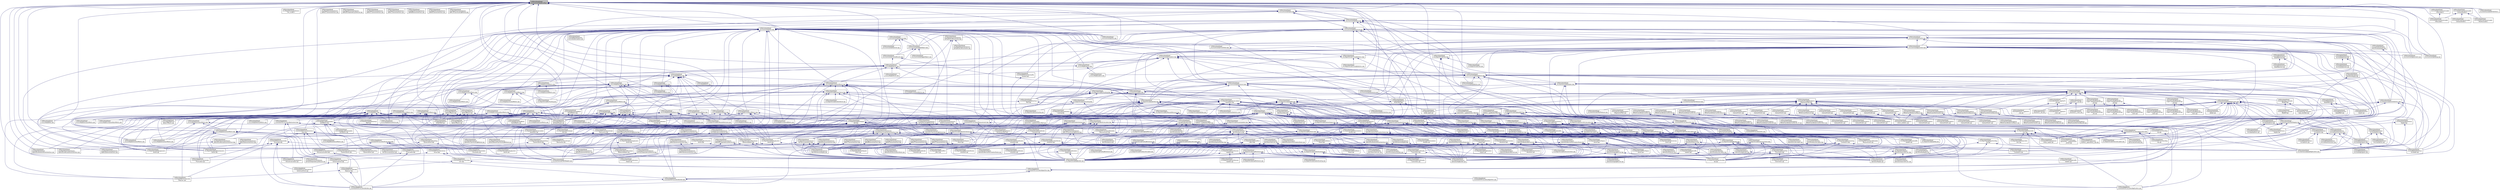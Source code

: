 digraph "3rdParty/Ipopt/Ipopt/src/Common/IpoptConfig.h"
{
  edge [fontname="Helvetica",fontsize="10",labelfontname="Helvetica",labelfontsize="10"];
  node [fontname="Helvetica",fontsize="10",shape=record];
  Node2 [label="3rdParty/Ipopt/Ipopt\l/src/Common/IpoptConfig.h",height=0.2,width=0.4,color="black", fillcolor="grey75", style="filled", fontcolor="black"];
  Node2 -> Node3 [dir="back",color="midnightblue",fontsize="10",style="solid",fontname="Helvetica"];
  Node3 [label="3rdParty/Ipopt/Ipopt\l/src/Algorithm/Inexact\l/IpInexactAlgBuilder.cpp",height=0.2,width=0.4,color="black", fillcolor="white", style="filled",URL="$d4/d9d/_ip_inexact_alg_builder_8cpp.html"];
  Node2 -> Node4 [dir="back",color="midnightblue",fontsize="10",style="solid",fontname="Helvetica"];
  Node4 [label="3rdParty/Ipopt/Ipopt\l/src/Algorithm/Inexact\l/IpInexactTSymScalingMethod.cpp",height=0.2,width=0.4,color="black", fillcolor="white", style="filled",URL="$db/db0/_ip_inexact_t_sym_scaling_method_8cpp.html"];
  Node2 -> Node5 [dir="back",color="midnightblue",fontsize="10",style="solid",fontname="Helvetica"];
  Node5 [label="3rdParty/Ipopt/Ipopt\l/src/Algorithm/Inexact\l/IpIterativePardisoSolverInterface.cpp",height=0.2,width=0.4,color="black", fillcolor="white", style="filled",URL="$d7/d60/_ip_iterative_pardiso_solver_interface_8cpp.html"];
  Node2 -> Node6 [dir="back",color="midnightblue",fontsize="10",style="solid",fontname="Helvetica"];
  Node6 [label="3rdParty/Ipopt/Ipopt\l/src/Algorithm/IpAlgBuilder.cpp",height=0.2,width=0.4,color="black", fillcolor="white", style="filled",URL="$df/d94/_ip_alg_builder_8cpp.html"];
  Node2 -> Node7 [dir="back",color="midnightblue",fontsize="10",style="solid",fontname="Helvetica"];
  Node7 [label="3rdParty/Ipopt/Ipopt\l/src/Algorithm/IpEquilibration\lScaling.cpp",height=0.2,width=0.4,color="black", fillcolor="white", style="filled",URL="$dc/d43/_ip_equilibration_scaling_8cpp.html"];
  Node2 -> Node8 [dir="back",color="midnightblue",fontsize="10",style="solid",fontname="Helvetica"];
  Node8 [label="3rdParty/Ipopt/Ipopt\l/src/Algorithm/IpIpoptAlg.cpp",height=0.2,width=0.4,color="black", fillcolor="white", style="filled",URL="$d4/d0b/_ip_ipopt_alg_8cpp.html"];
  Node2 -> Node9 [dir="back",color="midnightblue",fontsize="10",style="solid",fontname="Helvetica"];
  Node9 [label="3rdParty/Ipopt/Ipopt\l/src/Algorithm/LinearSolvers\l/hsl_mc68i.h",height=0.2,width=0.4,color="black", fillcolor="white", style="filled",URL="$d0/d20/hsl__mc68i_8h.html"];
  Node2 -> Node10 [dir="back",color="midnightblue",fontsize="10",style="solid",fontname="Helvetica"];
  Node10 [label="3rdParty/Ipopt/Ipopt\l/src/Algorithm/LinearSolvers\l/IpIterativeWsmpSolverInterface.cpp",height=0.2,width=0.4,color="black", fillcolor="white", style="filled",URL="$d3/df5/_ip_iterative_wsmp_solver_interface_8cpp.html"];
  Node2 -> Node11 [dir="back",color="midnightblue",fontsize="10",style="solid",fontname="Helvetica"];
  Node11 [label="3rdParty/Ipopt/Ipopt\l/src/Algorithm/LinearSolvers\l/IpLinearSolversRegOp.cpp",height=0.2,width=0.4,color="black", fillcolor="white", style="filled",URL="$d7/dac/_ip_linear_solvers_reg_op_8cpp.html"];
  Node2 -> Node12 [dir="back",color="midnightblue",fontsize="10",style="solid",fontname="Helvetica"];
  Node12 [label="3rdParty/Ipopt/Ipopt\l/src/Algorithm/LinearSolvers\l/IpMa27TSolverInterface.cpp",height=0.2,width=0.4,color="black", fillcolor="white", style="filled",URL="$d1/d3c/_ip_ma27_t_solver_interface_8cpp.html"];
  Node2 -> Node13 [dir="back",color="midnightblue",fontsize="10",style="solid",fontname="Helvetica"];
  Node13 [label="3rdParty/Ipopt/Ipopt\l/src/Algorithm/LinearSolvers\l/IpMa28TDependencyDetector.cpp",height=0.2,width=0.4,color="black", fillcolor="white", style="filled",URL="$d3/df3/_ip_ma28_t_dependency_detector_8cpp.html"];
  Node2 -> Node14 [dir="back",color="midnightblue",fontsize="10",style="solid",fontname="Helvetica"];
  Node14 [label="3rdParty/Ipopt/Ipopt\l/src/Algorithm/LinearSolvers\l/IpMa57TSolverInterface.cpp",height=0.2,width=0.4,color="black", fillcolor="white", style="filled",URL="$d8/df7/_ip_ma57_t_solver_interface_8cpp.html"];
  Node2 -> Node15 [dir="back",color="midnightblue",fontsize="10",style="solid",fontname="Helvetica"];
  Node15 [label="3rdParty/Ipopt/Ipopt\l/src/Algorithm/LinearSolvers\l/IpMa77SolverInterface.cpp",height=0.2,width=0.4,color="black", fillcolor="white", style="filled",URL="$d0/d21/_ip_ma77_solver_interface_8cpp.html"];
  Node2 -> Node16 [dir="back",color="midnightblue",fontsize="10",style="solid",fontname="Helvetica"];
  Node16 [label="3rdParty/Ipopt/Ipopt\l/src/Algorithm/LinearSolvers\l/IpMa86SolverInterface.cpp",height=0.2,width=0.4,color="black", fillcolor="white", style="filled",URL="$dc/dd5/_ip_ma86_solver_interface_8cpp.html"];
  Node2 -> Node17 [dir="back",color="midnightblue",fontsize="10",style="solid",fontname="Helvetica"];
  Node17 [label="3rdParty/Ipopt/Ipopt\l/src/Algorithm/LinearSolvers\l/IpMa97SolverInterface.cpp",height=0.2,width=0.4,color="black", fillcolor="white", style="filled",URL="$dc/d74/_ip_ma97_solver_interface_8cpp.html"];
  Node2 -> Node18 [dir="back",color="midnightblue",fontsize="10",style="solid",fontname="Helvetica"];
  Node18 [label="3rdParty/Ipopt/Ipopt\l/src/Algorithm/LinearSolvers\l/IpMc19TSymScalingMethod.cpp",height=0.2,width=0.4,color="black", fillcolor="white", style="filled",URL="$d2/dd9/_ip_mc19_t_sym_scaling_method_8cpp.html"];
  Node2 -> Node19 [dir="back",color="midnightblue",fontsize="10",style="solid",fontname="Helvetica"];
  Node19 [label="3rdParty/Ipopt/Ipopt\l/src/Algorithm/LinearSolvers\l/IpPardisoSolverInterface.cpp",height=0.2,width=0.4,color="black", fillcolor="white", style="filled",URL="$db/d88/_ip_pardiso_solver_interface_8cpp.html"];
  Node2 -> Node20 [dir="back",color="midnightblue",fontsize="10",style="solid",fontname="Helvetica"];
  Node20 [label="3rdParty/Ipopt/Ipopt\l/src/Algorithm/LinearSolvers\l/IpSlackBasedTSymScalingMethod.cpp",height=0.2,width=0.4,color="black", fillcolor="white", style="filled",URL="$de/d34/_ip_slack_based_t_sym_scaling_method_8cpp.html"];
  Node2 -> Node21 [dir="back",color="midnightblue",fontsize="10",style="solid",fontname="Helvetica"];
  Node21 [label="3rdParty/Ipopt/Ipopt\l/src/Algorithm/LinearSolvers\l/IpTSymDependencyDetector.cpp",height=0.2,width=0.4,color="black", fillcolor="white", style="filled",URL="$d7/d9f/_ip_t_sym_dependency_detector_8cpp.html"];
  Node2 -> Node22 [dir="back",color="midnightblue",fontsize="10",style="solid",fontname="Helvetica"];
  Node22 [label="3rdParty/Ipopt/Ipopt\l/src/Algorithm/LinearSolvers\l/IpWsmpSolverInterface.cpp",height=0.2,width=0.4,color="black", fillcolor="white", style="filled",URL="$d5/d76/_ip_wsmp_solver_interface_8cpp.html"];
  Node2 -> Node23 [dir="back",color="midnightblue",fontsize="10",style="solid",fontname="Helvetica"];
  Node23 [label="3rdParty/Ipopt/Ipopt\l/src/Apps/AmplSolver\l/ampl_ipopt.cpp",height=0.2,width=0.4,color="black", fillcolor="white", style="filled",URL="$de/d6a/ampl__ipopt_8cpp.html"];
  Node2 -> Node24 [dir="back",color="midnightblue",fontsize="10",style="solid",fontname="Helvetica"];
  Node24 [label="3rdParty/Ipopt/Ipopt\l/src/Apps/AmplSolver\l/AmplTNLP.cpp",height=0.2,width=0.4,color="black", fillcolor="white", style="filled",URL="$d2/d59/_ampl_t_n_l_p_8cpp.html"];
  Node2 -> Node25 [dir="back",color="midnightblue",fontsize="10",style="solid",fontname="Helvetica"];
  Node25 [label="3rdParty/Ipopt/Ipopt\l/src/Common/IpTypes.hpp",height=0.2,width=0.4,color="black", fillcolor="white", style="filled",URL="$d4/da2/_ipopt_2src_2_common_2_ip_types_8hpp.html"];
  Node25 -> Node26 [dir="back",color="midnightblue",fontsize="10",style="solid",fontname="Helvetica"];
  Node26 [label="3rdParty/Ipopt/Ipopt\l/src/Common/IpUtils.hpp",height=0.2,width=0.4,color="black", fillcolor="white", style="filled",URL="$dd/df4/_ipopt_2src_2_common_2_ip_utils_8hpp.html"];
  Node26 -> Node27 [dir="back",color="midnightblue",fontsize="10",style="solid",fontname="Helvetica"];
  Node27 [label="3rdParty/Ipopt/Ipopt\l/contrib/MatlabInterface\l/src/matlabexception.cpp",height=0.2,width=0.4,color="black", fillcolor="white", style="filled",URL="$d3/d74/matlabexception_8cpp.html"];
  Node26 -> Node28 [dir="back",color="midnightblue",fontsize="10",style="solid",fontname="Helvetica"];
  Node28 [label="3rdParty/Ipopt/Ipopt\l/contrib/sIPOPT/src/SensUtils.hpp",height=0.2,width=0.4,color="black", fillcolor="white", style="filled",URL="$dc/d3c/_sens_utils_8hpp.html"];
  Node28 -> Node29 [dir="back",color="midnightblue",fontsize="10",style="solid",fontname="Helvetica"];
  Node29 [label="3rdParty/Ipopt/Ipopt\l/contrib/sIPOPT/AmplSolver\l/SensAmplTNLP.cpp",height=0.2,width=0.4,color="black", fillcolor="white", style="filled",URL="$da/d77/_sens_ampl_t_n_l_p_8cpp.html"];
  Node28 -> Node30 [dir="back",color="midnightblue",fontsize="10",style="solid",fontname="Helvetica"];
  Node30 [label="3rdParty/Ipopt/Ipopt\l/contrib/sIPOPT/src/SensAlgorithm.hpp",height=0.2,width=0.4,color="black", fillcolor="white", style="filled",URL="$dd/d72/_sens_algorithm_8hpp.html"];
  Node30 -> Node31 [dir="back",color="midnightblue",fontsize="10",style="solid",fontname="Helvetica"];
  Node31 [label="3rdParty/Ipopt/Ipopt\l/contrib/sIPOPT/src/SensAlgorithm.cpp",height=0.2,width=0.4,color="black", fillcolor="white", style="filled",URL="$dd/d54/_sens_algorithm_8cpp.html"];
  Node30 -> Node32 [dir="back",color="midnightblue",fontsize="10",style="solid",fontname="Helvetica"];
  Node32 [label="3rdParty/Ipopt/Ipopt\l/contrib/sIPOPT/src/SensBuilder.hpp",height=0.2,width=0.4,color="black", fillcolor="white", style="filled",URL="$d3/d9c/_sens_builder_8hpp.html"];
  Node32 -> Node33 [dir="back",color="midnightblue",fontsize="10",style="solid",fontname="Helvetica"];
  Node33 [label="3rdParty/Ipopt/Ipopt\l/contrib/sIPOPT/src/SensApplication.cpp",height=0.2,width=0.4,color="black", fillcolor="white", style="filled",URL="$d7/dda/_sens_application_8cpp.html"];
  Node32 -> Node34 [dir="back",color="midnightblue",fontsize="10",style="solid",fontname="Helvetica"];
  Node34 [label="3rdParty/Ipopt/Ipopt\l/contrib/sIPOPT/src/SensBuilder.cpp",height=0.2,width=0.4,color="black", fillcolor="white", style="filled",URL="$d8/dfc/_sens_builder_8cpp.html"];
  Node28 -> Node31 [dir="back",color="midnightblue",fontsize="10",style="solid",fontname="Helvetica"];
  Node28 -> Node35 [dir="back",color="midnightblue",fontsize="10",style="solid",fontname="Helvetica"];
  Node35 [label="3rdParty/Ipopt/Ipopt\l/contrib/sIPOPT/src/SensApplication.hpp",height=0.2,width=0.4,color="black", fillcolor="white", style="filled",URL="$d1/d29/_sens_application_8hpp.html"];
  Node35 -> Node36 [dir="back",color="midnightblue",fontsize="10",style="solid",fontname="Helvetica"];
  Node36 [label="3rdParty/Ipopt/Ipopt\l/contrib/sIPOPT/AmplSolver\l/ampl_sipopt.cpp",height=0.2,width=0.4,color="black", fillcolor="white", style="filled",URL="$d0/db4/ampl__sipopt_8cpp.html"];
  Node35 -> Node37 [dir="back",color="midnightblue",fontsize="10",style="solid",fontname="Helvetica"];
  Node37 [label="3rdParty/Ipopt/Ipopt\l/contrib/sIPOPT/examples\l/parametric_cpp/parametric\l_driver.cpp",height=0.2,width=0.4,color="black", fillcolor="white", style="filled",URL="$d9/dd5/parametric__driver_8cpp.html"];
  Node35 -> Node38 [dir="back",color="midnightblue",fontsize="10",style="solid",fontname="Helvetica"];
  Node38 [label="3rdParty/Ipopt/Ipopt\l/contrib/sIPOPT/examples\l/redhess_cpp/redhess_cpp.cpp",height=0.2,width=0.4,color="black", fillcolor="white", style="filled",URL="$dc/dea/redhess__cpp_8cpp.html"];
  Node35 -> Node33 [dir="back",color="midnightblue",fontsize="10",style="solid",fontname="Helvetica"];
  Node35 -> Node39 [dir="back",color="midnightblue",fontsize="10",style="solid",fontname="Helvetica"];
  Node39 [label="3rdParty/Ipopt/Ipopt\l/contrib/sIPOPT/src/SensReg\lOp.cpp",height=0.2,width=0.4,color="black", fillcolor="white", style="filled",URL="$d8/d85/_sens_reg_op_8cpp.html"];
  Node28 -> Node32 [dir="back",color="midnightblue",fontsize="10",style="solid",fontname="Helvetica"];
  Node28 -> Node33 [dir="back",color="midnightblue",fontsize="10",style="solid",fontname="Helvetica"];
  Node28 -> Node40 [dir="back",color="midnightblue",fontsize="10",style="solid",fontname="Helvetica"];
  Node40 [label="3rdParty/Ipopt/Ipopt\l/contrib/sIPOPT/src/SensIndex\lSchurData.cpp",height=0.2,width=0.4,color="black", fillcolor="white", style="filled",URL="$d2/d33/_sens_index_schur_data_8cpp.html"];
  Node28 -> Node41 [dir="back",color="midnightblue",fontsize="10",style="solid",fontname="Helvetica"];
  Node41 [label="3rdParty/Ipopt/Ipopt\l/contrib/sIPOPT/src/SensMetadata\lMeasurement.cpp",height=0.2,width=0.4,color="black", fillcolor="white", style="filled",URL="$de/da0/_sens_metadata_measurement_8cpp.html"];
  Node28 -> Node42 [dir="back",color="midnightblue",fontsize="10",style="solid",fontname="Helvetica"];
  Node42 [label="3rdParty/Ipopt/Ipopt\l/contrib/sIPOPT/src/SensUtils.cpp",height=0.2,width=0.4,color="black", fillcolor="white", style="filled",URL="$d6/d97/_sens_utils_8cpp.html"];
  Node26 -> Node43 [dir="back",color="midnightblue",fontsize="10",style="solid",fontname="Helvetica"];
  Node43 [label="3rdParty/Ipopt/Ipopt\l/src/Algorithm/Inexact\l/IpInexactTSymScalingMethod.hpp",height=0.2,width=0.4,color="black", fillcolor="white", style="filled",URL="$d6/d57/_ip_inexact_t_sym_scaling_method_8hpp.html"];
  Node43 -> Node3 [dir="back",color="midnightblue",fontsize="10",style="solid",fontname="Helvetica"];
  Node43 -> Node4 [dir="back",color="midnightblue",fontsize="10",style="solid",fontname="Helvetica"];
  Node26 -> Node44 [dir="back",color="midnightblue",fontsize="10",style="solid",fontname="Helvetica"];
  Node44 [label="3rdParty/Ipopt/Ipopt\l/src/Algorithm/IpPDSystemSolver.hpp",height=0.2,width=0.4,color="black", fillcolor="white", style="filled",URL="$d0/de5/_ip_p_d_system_solver_8hpp.html"];
  Node44 -> Node45 [dir="back",color="midnightblue",fontsize="10",style="solid",fontname="Helvetica"];
  Node45 [label="3rdParty/Ipopt/Ipopt\l/contrib/sIPOPT/src/SensSimple\lBacksolver.hpp",height=0.2,width=0.4,color="black", fillcolor="white", style="filled",URL="$d0/d89/_sens_simple_backsolver_8hpp.html"];
  Node45 -> Node46 [dir="back",color="midnightblue",fontsize="10",style="solid",fontname="Helvetica"];
  Node46 [label="3rdParty/Ipopt/Ipopt\l/contrib/sIPOPT/src/SensPCalculator.hpp",height=0.2,width=0.4,color="black", fillcolor="white", style="filled",URL="$dc/d7c/_sens_p_calculator_8hpp.html"];
  Node46 -> Node47 [dir="back",color="midnightblue",fontsize="10",style="solid",fontname="Helvetica"];
  Node47 [label="3rdParty/Ipopt/Ipopt\l/contrib/sIPOPT/src/SensSchur\lDriver.hpp",height=0.2,width=0.4,color="black", fillcolor="white", style="filled",URL="$dc/d0f/_sens_schur_driver_8hpp.html"];
  Node47 -> Node48 [dir="back",color="midnightblue",fontsize="10",style="solid",fontname="Helvetica"];
  Node48 [label="3rdParty/Ipopt/Ipopt\l/contrib/sIPOPT/src/SensStep\lCalc.hpp",height=0.2,width=0.4,color="black", fillcolor="white", style="filled",URL="$de/d13/_sens_step_calc_8hpp.html"];
  Node48 -> Node30 [dir="back",color="midnightblue",fontsize="10",style="solid",fontname="Helvetica"];
  Node48 -> Node49 [dir="back",color="midnightblue",fontsize="10",style="solid",fontname="Helvetica"];
  Node49 [label="3rdParty/Ipopt/Ipopt\l/contrib/sIPOPT/src/SensStd\lStepCalc.hpp",height=0.2,width=0.4,color="black", fillcolor="white", style="filled",URL="$db/d02/_sens_std_step_calc_8hpp.html"];
  Node49 -> Node34 [dir="back",color="midnightblue",fontsize="10",style="solid",fontname="Helvetica"];
  Node49 -> Node50 [dir="back",color="midnightblue",fontsize="10",style="solid",fontname="Helvetica"];
  Node50 [label="3rdParty/Ipopt/Ipopt\l/contrib/sIPOPT/src/SensStd\lStepCalc.cpp",height=0.2,width=0.4,color="black", fillcolor="white", style="filled",URL="$de/dd8/_sens_std_step_calc_8cpp.html"];
  Node47 -> Node30 [dir="back",color="midnightblue",fontsize="10",style="solid",fontname="Helvetica"];
  Node47 -> Node51 [dir="back",color="midnightblue",fontsize="10",style="solid",fontname="Helvetica"];
  Node51 [label="3rdParty/Ipopt/Ipopt\l/contrib/sIPOPT/src/SensDense\lGenSchurDriver.hpp",height=0.2,width=0.4,color="black", fillcolor="white", style="filled",URL="$d2/d6d/_sens_dense_gen_schur_driver_8hpp.html"];
  Node51 -> Node34 [dir="back",color="midnightblue",fontsize="10",style="solid",fontname="Helvetica"];
  Node51 -> Node52 [dir="back",color="midnightblue",fontsize="10",style="solid",fontname="Helvetica"];
  Node52 [label="3rdParty/Ipopt/Ipopt\l/contrib/sIPOPT/src/SensDense\lGenSchurDriver.cpp",height=0.2,width=0.4,color="black", fillcolor="white", style="filled",URL="$d2/d9c/_sens_dense_gen_schur_driver_8cpp.html"];
  Node46 -> Node53 [dir="back",color="midnightblue",fontsize="10",style="solid",fontname="Helvetica"];
  Node53 [label="3rdParty/Ipopt/Ipopt\l/contrib/sIPOPT/src/SensReduced\lHessianCalculator.hpp",height=0.2,width=0.4,color="black", fillcolor="white", style="filled",URL="$de/d05/_sens_reduced_hessian_calculator_8hpp.html"];
  Node53 -> Node32 [dir="back",color="midnightblue",fontsize="10",style="solid",fontname="Helvetica"];
  Node53 -> Node54 [dir="back",color="midnightblue",fontsize="10",style="solid",fontname="Helvetica"];
  Node54 [label="3rdParty/Ipopt/Ipopt\l/contrib/sIPOPT/src/SensReduced\lHessianCalculator.cpp",height=0.2,width=0.4,color="black", fillcolor="white", style="filled",URL="$d1/d49/_sens_reduced_hessian_calculator_8cpp.html"];
  Node46 -> Node34 [dir="back",color="midnightblue",fontsize="10",style="solid",fontname="Helvetica"];
  Node46 -> Node55 [dir="back",color="midnightblue",fontsize="10",style="solid",fontname="Helvetica"];
  Node55 [label="3rdParty/Ipopt/Ipopt\l/contrib/sIPOPT/src/SensIndex\lPCalculator.hpp",height=0.2,width=0.4,color="black", fillcolor="white", style="filled",URL="$d4/d2b/_sens_index_p_calculator_8hpp.html"];
  Node55 -> Node34 [dir="back",color="midnightblue",fontsize="10",style="solid",fontname="Helvetica"];
  Node55 -> Node56 [dir="back",color="midnightblue",fontsize="10",style="solid",fontname="Helvetica"];
  Node56 [label="3rdParty/Ipopt/Ipopt\l/contrib/sIPOPT/src/SensIndex\lPCalculator.cpp",height=0.2,width=0.4,color="black", fillcolor="white", style="filled",URL="$d0/d1b/_sens_index_p_calculator_8cpp.html"];
  Node45 -> Node57 [dir="back",color="midnightblue",fontsize="10",style="solid",fontname="Helvetica"];
  Node57 [label="3rdParty/Ipopt/Ipopt\l/contrib/sIPOPT/src/SensSimple\lBacksolver.cpp",height=0.2,width=0.4,color="black", fillcolor="white", style="filled",URL="$df/d9c/_sens_simple_backsolver_8cpp.html"];
  Node44 -> Node35 [dir="back",color="midnightblue",fontsize="10",style="solid",fontname="Helvetica"];
  Node44 -> Node32 [dir="back",color="midnightblue",fontsize="10",style="solid",fontname="Helvetica"];
  Node44 -> Node58 [dir="back",color="midnightblue",fontsize="10",style="solid",fontname="Helvetica"];
  Node58 [label="3rdParty/Ipopt/Ipopt\l/src/Algorithm/IpQualityFunction\lMuOracle.hpp",height=0.2,width=0.4,color="black", fillcolor="white", style="filled",URL="$d8/d29/_ip_quality_function_mu_oracle_8hpp.html"];
  Node58 -> Node59 [dir="back",color="midnightblue",fontsize="10",style="solid",fontname="Helvetica"];
  Node59 [label="3rdParty/Ipopt/Ipopt\l/src/Algorithm/IpAdaptiveMu\lUpdate.hpp",height=0.2,width=0.4,color="black", fillcolor="white", style="filled",URL="$d7/d78/_ip_adaptive_mu_update_8hpp.html"];
  Node59 -> Node3 [dir="back",color="midnightblue",fontsize="10",style="solid",fontname="Helvetica"];
  Node59 -> Node60 [dir="back",color="midnightblue",fontsize="10",style="solid",fontname="Helvetica"];
  Node60 [label="3rdParty/Ipopt/Ipopt\l/src/Algorithm/IpAdaptiveMu\lUpdate.cpp",height=0.2,width=0.4,color="black", fillcolor="white", style="filled",URL="$d9/dd5/_ip_adaptive_mu_update_8cpp.html"];
  Node59 -> Node6 [dir="back",color="midnightblue",fontsize="10",style="solid",fontname="Helvetica"];
  Node59 -> Node61 [dir="back",color="midnightblue",fontsize="10",style="solid",fontname="Helvetica"];
  Node61 [label="3rdParty/Ipopt/Ipopt\l/src/Algorithm/IpAlgorithmReg\lOp.cpp",height=0.2,width=0.4,color="black", fillcolor="white", style="filled",URL="$dd/d80/_ip_algorithm_reg_op_8cpp.html"];
  Node58 -> Node6 [dir="back",color="midnightblue",fontsize="10",style="solid",fontname="Helvetica"];
  Node58 -> Node61 [dir="back",color="midnightblue",fontsize="10",style="solid",fontname="Helvetica"];
  Node58 -> Node62 [dir="back",color="midnightblue",fontsize="10",style="solid",fontname="Helvetica"];
  Node62 [label="3rdParty/Ipopt/Ipopt\l/src/Algorithm/IpQualityFunction\lMuOracle.cpp",height=0.2,width=0.4,color="black", fillcolor="white", style="filled",URL="$d1/dd2/_ip_quality_function_mu_oracle_8cpp.html"];
  Node44 -> Node63 [dir="back",color="midnightblue",fontsize="10",style="solid",fontname="Helvetica"];
  Node63 [label="3rdParty/Ipopt/Ipopt\l/src/Algorithm/IpPDFullSpace\lSolver.hpp",height=0.2,width=0.4,color="black", fillcolor="white", style="filled",URL="$d7/df1/_ip_p_d_full_space_solver_8hpp.html"];
  Node63 -> Node6 [dir="back",color="midnightblue",fontsize="10",style="solid",fontname="Helvetica"];
  Node63 -> Node61 [dir="back",color="midnightblue",fontsize="10",style="solid",fontname="Helvetica"];
  Node63 -> Node64 [dir="back",color="midnightblue",fontsize="10",style="solid",fontname="Helvetica"];
  Node64 [label="3rdParty/Ipopt/Ipopt\l/src/Algorithm/IpPDFullSpace\lSolver.cpp",height=0.2,width=0.4,color="black", fillcolor="white", style="filled",URL="$dd/db6/_ip_p_d_full_space_solver_8cpp.html"];
  Node44 -> Node65 [dir="back",color="midnightblue",fontsize="10",style="solid",fontname="Helvetica"];
  Node65 [label="3rdParty/Ipopt/Ipopt\l/src/Algorithm/IpFilterLSAcceptor.hpp",height=0.2,width=0.4,color="black", fillcolor="white", style="filled",URL="$d1/d00/_ip_filter_l_s_acceptor_8hpp.html"];
  Node65 -> Node6 [dir="back",color="midnightblue",fontsize="10",style="solid",fontname="Helvetica"];
  Node65 -> Node66 [dir="back",color="midnightblue",fontsize="10",style="solid",fontname="Helvetica"];
  Node66 [label="3rdParty/Ipopt/Ipopt\l/src/Algorithm/IpRestoFilter\lConvCheck.hpp",height=0.2,width=0.4,color="black", fillcolor="white", style="filled",URL="$db/d97/_ip_resto_filter_conv_check_8hpp.html"];
  Node66 -> Node6 [dir="back",color="midnightblue",fontsize="10",style="solid",fontname="Helvetica"];
  Node66 -> Node61 [dir="back",color="midnightblue",fontsize="10",style="solid",fontname="Helvetica"];
  Node66 -> Node67 [dir="back",color="midnightblue",fontsize="10",style="solid",fontname="Helvetica"];
  Node67 [label="3rdParty/Ipopt/Ipopt\l/src/Algorithm/IpRestoFilter\lConvCheck.cpp",height=0.2,width=0.4,color="black", fillcolor="white", style="filled",URL="$d6/d85/_ip_resto_filter_conv_check_8cpp.html"];
  Node65 -> Node61 [dir="back",color="midnightblue",fontsize="10",style="solid",fontname="Helvetica"];
  Node65 -> Node68 [dir="back",color="midnightblue",fontsize="10",style="solid",fontname="Helvetica"];
  Node68 [label="3rdParty/Ipopt/Ipopt\l/src/Algorithm/IpFilterLSAcceptor.cpp",height=0.2,width=0.4,color="black", fillcolor="white", style="filled",URL="$d5/d78/_ip_filter_l_s_acceptor_8cpp.html"];
  Node44 -> Node69 [dir="back",color="midnightblue",fontsize="10",style="solid",fontname="Helvetica"];
  Node69 [label="3rdParty/Ipopt/Ipopt\l/src/Algorithm/IpPenaltyLSAcceptor.hpp",height=0.2,width=0.4,color="black", fillcolor="white", style="filled",URL="$d2/daa/_ip_penalty_l_s_acceptor_8hpp.html"];
  Node69 -> Node6 [dir="back",color="midnightblue",fontsize="10",style="solid",fontname="Helvetica"];
  Node69 -> Node70 [dir="back",color="midnightblue",fontsize="10",style="solid",fontname="Helvetica"];
  Node70 [label="3rdParty/Ipopt/Ipopt\l/src/Algorithm/IpRestoPenalty\lConvCheck.hpp",height=0.2,width=0.4,color="black", fillcolor="white", style="filled",URL="$dd/d69/_ip_resto_penalty_conv_check_8hpp.html"];
  Node70 -> Node6 [dir="back",color="midnightblue",fontsize="10",style="solid",fontname="Helvetica"];
  Node70 -> Node61 [dir="back",color="midnightblue",fontsize="10",style="solid",fontname="Helvetica"];
  Node70 -> Node71 [dir="back",color="midnightblue",fontsize="10",style="solid",fontname="Helvetica"];
  Node71 [label="3rdParty/Ipopt/Ipopt\l/src/Algorithm/IpRestoPenalty\lConvCheck.cpp",height=0.2,width=0.4,color="black", fillcolor="white", style="filled",URL="$d3/d0f/_ip_resto_penalty_conv_check_8cpp.html"];
  Node69 -> Node61 [dir="back",color="midnightblue",fontsize="10",style="solid",fontname="Helvetica"];
  Node69 -> Node72 [dir="back",color="midnightblue",fontsize="10",style="solid",fontname="Helvetica"];
  Node72 [label="3rdParty/Ipopt/Ipopt\l/src/Algorithm/IpPenaltyLSAcceptor.cpp",height=0.2,width=0.4,color="black", fillcolor="white", style="filled",URL="$dc/d2b/_ip_penalty_l_s_acceptor_8cpp.html"];
  Node44 -> Node73 [dir="back",color="midnightblue",fontsize="10",style="solid",fontname="Helvetica"];
  Node73 [label="3rdParty/Ipopt/Ipopt\l/src/Algorithm/IpPDSearchDir\lCalc.hpp",height=0.2,width=0.4,color="black", fillcolor="white", style="filled",URL="$d9/d75/_ip_p_d_search_dir_calc_8hpp.html"];
  Node73 -> Node36 [dir="back",color="midnightblue",fontsize="10",style="solid",fontname="Helvetica"];
  Node73 -> Node37 [dir="back",color="midnightblue",fontsize="10",style="solid",fontname="Helvetica"];
  Node73 -> Node38 [dir="back",color="midnightblue",fontsize="10",style="solid",fontname="Helvetica"];
  Node73 -> Node33 [dir="back",color="midnightblue",fontsize="10",style="solid",fontname="Helvetica"];
  Node73 -> Node6 [dir="back",color="midnightblue",fontsize="10",style="solid",fontname="Helvetica"];
  Node73 -> Node61 [dir="back",color="midnightblue",fontsize="10",style="solid",fontname="Helvetica"];
  Node73 -> Node74 [dir="back",color="midnightblue",fontsize="10",style="solid",fontname="Helvetica"];
  Node74 [label="3rdParty/Ipopt/Ipopt\l/src/Algorithm/IpPDSearchDir\lCalc.cpp",height=0.2,width=0.4,color="black", fillcolor="white", style="filled",URL="$d7/db4/_ip_p_d_search_dir_calc_8cpp.html"];
  Node44 -> Node75 [dir="back",color="midnightblue",fontsize="10",style="solid",fontname="Helvetica"];
  Node75 [label="3rdParty/Ipopt/Ipopt\l/src/Algorithm/IpProbingMuOracle.hpp",height=0.2,width=0.4,color="black", fillcolor="white", style="filled",URL="$d7/d40/_ip_probing_mu_oracle_8hpp.html"];
  Node75 -> Node6 [dir="back",color="midnightblue",fontsize="10",style="solid",fontname="Helvetica"];
  Node75 -> Node61 [dir="back",color="midnightblue",fontsize="10",style="solid",fontname="Helvetica"];
  Node75 -> Node76 [dir="back",color="midnightblue",fontsize="10",style="solid",fontname="Helvetica"];
  Node76 [label="3rdParty/Ipopt/Ipopt\l/src/Algorithm/IpProbingMuOracle.cpp",height=0.2,width=0.4,color="black", fillcolor="white", style="filled",URL="$dc/da4/_ip_probing_mu_oracle_8cpp.html"];
  Node44 -> Node77 [dir="back",color="midnightblue",fontsize="10",style="solid",fontname="Helvetica"];
  Node77 [label="3rdParty/Ipopt/Ipopt\l/src/contrib/CGPenalty\l/IpPiecewisePenalty.hpp",height=0.2,width=0.4,color="black", fillcolor="white", style="filled",URL="$da/dec/_ip_piecewise_penalty_8hpp.html"];
  Node77 -> Node78 [dir="back",color="midnightblue",fontsize="10",style="solid",fontname="Helvetica"];
  Node78 [label="3rdParty/Ipopt/Ipopt\l/src/contrib/CGPenalty\l/IpCGPenaltyLSAcceptor.hpp",height=0.2,width=0.4,color="black", fillcolor="white", style="filled",URL="$d4/d67/_ip_c_g_penalty_l_s_acceptor_8hpp.html"];
  Node78 -> Node6 [dir="back",color="midnightblue",fontsize="10",style="solid",fontname="Helvetica"];
  Node78 -> Node79 [dir="back",color="midnightblue",fontsize="10",style="solid",fontname="Helvetica"];
  Node79 [label="3rdParty/Ipopt/Ipopt\l/src/contrib/CGPenalty\l/IpCGPenaltyLSAcceptor.cpp",height=0.2,width=0.4,color="black", fillcolor="white", style="filled",URL="$df/db6/_ip_c_g_penalty_l_s_acceptor_8cpp.html"];
  Node78 -> Node80 [dir="back",color="midnightblue",fontsize="10",style="solid",fontname="Helvetica"];
  Node80 [label="3rdParty/Ipopt/Ipopt\l/src/contrib/CGPenalty\l/IpCGPenaltyRegOp.cpp",height=0.2,width=0.4,color="black", fillcolor="white", style="filled",URL="$d1/d8b/_ip_c_g_penalty_reg_op_8cpp.html"];
  Node77 -> Node81 [dir="back",color="midnightblue",fontsize="10",style="solid",fontname="Helvetica"];
  Node81 [label="3rdParty/Ipopt/Ipopt\l/src/contrib/CGPenalty\l/IpPiecewisePenalty.cpp",height=0.2,width=0.4,color="black", fillcolor="white", style="filled",URL="$d1/d48/_ip_piecewise_penalty_8cpp.html"];
  Node44 -> Node78 [dir="back",color="midnightblue",fontsize="10",style="solid",fontname="Helvetica"];
  Node44 -> Node82 [dir="back",color="midnightblue",fontsize="10",style="solid",fontname="Helvetica"];
  Node82 [label="3rdParty/Ipopt/Ipopt\l/src/contrib/CGPenalty\l/IpCGSearchDirCalc.hpp",height=0.2,width=0.4,color="black", fillcolor="white", style="filled",URL="$de/d33/_ip_c_g_search_dir_calc_8hpp.html"];
  Node82 -> Node6 [dir="back",color="midnightblue",fontsize="10",style="solid",fontname="Helvetica"];
  Node82 -> Node80 [dir="back",color="midnightblue",fontsize="10",style="solid",fontname="Helvetica"];
  Node82 -> Node83 [dir="back",color="midnightblue",fontsize="10",style="solid",fontname="Helvetica"];
  Node83 [label="3rdParty/Ipopt/Ipopt\l/src/contrib/CGPenalty\l/IpCGSearchDirCalc.cpp",height=0.2,width=0.4,color="black", fillcolor="white", style="filled",URL="$d3/dc1/_ip_c_g_search_dir_calc_8cpp.html"];
  Node26 -> Node84 [dir="back",color="midnightblue",fontsize="10",style="solid",fontname="Helvetica"];
  Node84 [label="3rdParty/Ipopt/Ipopt\l/src/Algorithm/IpEqMultCalculator.hpp",height=0.2,width=0.4,color="black", fillcolor="white", style="filled",URL="$dc/dee/_ip_eq_mult_calculator_8hpp.html"];
  Node84 -> Node85 [dir="back",color="midnightblue",fontsize="10",style="solid",fontname="Helvetica"];
  Node85 [label="3rdParty/Ipopt/Ipopt\l/src/Algorithm/IpIpoptAlg.hpp",height=0.2,width=0.4,color="black", fillcolor="white", style="filled",URL="$d0/d77/_ip_ipopt_alg_8hpp.html"];
  Node85 -> Node36 [dir="back",color="midnightblue",fontsize="10",style="solid",fontname="Helvetica"];
  Node85 -> Node37 [dir="back",color="midnightblue",fontsize="10",style="solid",fontname="Helvetica"];
  Node85 -> Node38 [dir="back",color="midnightblue",fontsize="10",style="solid",fontname="Helvetica"];
  Node85 -> Node33 [dir="back",color="midnightblue",fontsize="10",style="solid",fontname="Helvetica"];
  Node85 -> Node86 [dir="back",color="midnightblue",fontsize="10",style="solid",fontname="Helvetica"];
  Node86 [label="3rdParty/Ipopt/Ipopt\l/src/Algorithm/IpAlgBuilder.hpp",height=0.2,width=0.4,color="black", fillcolor="white", style="filled",URL="$d4/d4e/_ip_alg_builder_8hpp.html"];
  Node86 -> Node87 [dir="back",color="midnightblue",fontsize="10",style="solid",fontname="Helvetica"];
  Node87 [label="3rdParty/Ipopt/Ipopt\l/src/Algorithm/Inexact\l/IpInexactAlgBuilder.hpp",height=0.2,width=0.4,color="black", fillcolor="white", style="filled",URL="$da/dc4/_ip_inexact_alg_builder_8hpp.html"];
  Node87 -> Node3 [dir="back",color="midnightblue",fontsize="10",style="solid",fontname="Helvetica"];
  Node87 -> Node88 [dir="back",color="midnightblue",fontsize="10",style="solid",fontname="Helvetica"];
  Node88 [label="3rdParty/Ipopt/Ipopt\l/src/Algorithm/Inexact\l/IpInexactRegOp.cpp",height=0.2,width=0.4,color="black", fillcolor="white", style="filled",URL="$d2/d5b/_ip_inexact_reg_op_8cpp.html"];
  Node86 -> Node6 [dir="back",color="midnightblue",fontsize="10",style="solid",fontname="Helvetica"];
  Node86 -> Node61 [dir="back",color="midnightblue",fontsize="10",style="solid",fontname="Helvetica"];
  Node86 -> Node89 [dir="back",color="midnightblue",fontsize="10",style="solid",fontname="Helvetica"];
  Node89 [label="3rdParty/Ipopt/Ipopt\l/src/Interfaces/IpIpoptApplication.cpp",height=0.2,width=0.4,color="black", fillcolor="white", style="filled",URL="$de/de4/_ip_ipopt_application_8cpp.html"];
  Node85 -> Node90 [dir="back",color="midnightblue",fontsize="10",style="solid",fontname="Helvetica"];
  Node90 [label="3rdParty/Ipopt/Ipopt\l/src/Algorithm/IpRestoMinC\l_1Nrm.hpp",height=0.2,width=0.4,color="black", fillcolor="white", style="filled",URL="$dd/dd8/_ip_resto_min_c__1_nrm_8hpp.html"];
  Node90 -> Node6 [dir="back",color="midnightblue",fontsize="10",style="solid",fontname="Helvetica"];
  Node90 -> Node61 [dir="back",color="midnightblue",fontsize="10",style="solid",fontname="Helvetica"];
  Node90 -> Node91 [dir="back",color="midnightblue",fontsize="10",style="solid",fontname="Helvetica"];
  Node91 [label="3rdParty/Ipopt/Ipopt\l/src/Algorithm/IpRestoMinC\l_1Nrm.cpp",height=0.2,width=0.4,color="black", fillcolor="white", style="filled",URL="$dd/d95/_ip_resto_min_c__1_nrm_8cpp.html"];
  Node85 -> Node92 [dir="back",color="midnightblue",fontsize="10",style="solid",fontname="Helvetica"];
  Node92 [label="3rdParty/Ipopt/Ipopt\l/src/Algorithm/IpRestoResto\lPhase.hpp",height=0.2,width=0.4,color="black", fillcolor="white", style="filled",URL="$d4/daa/_ip_resto_resto_phase_8hpp.html"];
  Node92 -> Node6 [dir="back",color="midnightblue",fontsize="10",style="solid",fontname="Helvetica"];
  Node92 -> Node93 [dir="back",color="midnightblue",fontsize="10",style="solid",fontname="Helvetica"];
  Node93 [label="3rdParty/Ipopt/Ipopt\l/src/Algorithm/IpRestoResto\lPhase.cpp",height=0.2,width=0.4,color="black", fillcolor="white", style="filled",URL="$db/de3/_ip_resto_resto_phase_8cpp.html"];
  Node85 -> Node61 [dir="back",color="midnightblue",fontsize="10",style="solid",fontname="Helvetica"];
  Node85 -> Node8 [dir="back",color="midnightblue",fontsize="10",style="solid",fontname="Helvetica"];
  Node85 -> Node78 [dir="back",color="midnightblue",fontsize="10",style="solid",fontname="Helvetica"];
  Node85 -> Node79 [dir="back",color="midnightblue",fontsize="10",style="solid",fontname="Helvetica"];
  Node85 -> Node89 [dir="back",color="midnightblue",fontsize="10",style="solid",fontname="Helvetica"];
  Node84 -> Node90 [dir="back",color="midnightblue",fontsize="10",style="solid",fontname="Helvetica"];
  Node84 -> Node94 [dir="back",color="midnightblue",fontsize="10",style="solid",fontname="Helvetica"];
  Node94 [label="3rdParty/Ipopt/Ipopt\l/src/Algorithm/IpLeastSquare\lMults.hpp",height=0.2,width=0.4,color="black", fillcolor="white", style="filled",URL="$d7/d27/_ip_least_square_mults_8hpp.html"];
  Node94 -> Node6 [dir="back",color="midnightblue",fontsize="10",style="solid",fontname="Helvetica"];
  Node94 -> Node95 [dir="back",color="midnightblue",fontsize="10",style="solid",fontname="Helvetica"];
  Node95 [label="3rdParty/Ipopt/Ipopt\l/src/Algorithm/IpLeastSquare\lMults.cpp",height=0.2,width=0.4,color="black", fillcolor="white", style="filled",URL="$d2/d70/_ip_least_square_mults_8cpp.html"];
  Node84 -> Node96 [dir="back",color="midnightblue",fontsize="10",style="solid",fontname="Helvetica"];
  Node96 [label="3rdParty/Ipopt/Ipopt\l/src/Algorithm/IpDefaultIterate\lInitializer.hpp",height=0.2,width=0.4,color="black", fillcolor="white", style="filled",URL="$d8/d2a/_ip_default_iterate_initializer_8hpp.html"];
  Node96 -> Node3 [dir="back",color="midnightblue",fontsize="10",style="solid",fontname="Helvetica"];
  Node96 -> Node6 [dir="back",color="midnightblue",fontsize="10",style="solid",fontname="Helvetica"];
  Node96 -> Node61 [dir="back",color="midnightblue",fontsize="10",style="solid",fontname="Helvetica"];
  Node96 -> Node97 [dir="back",color="midnightblue",fontsize="10",style="solid",fontname="Helvetica"];
  Node97 [label="3rdParty/Ipopt/Ipopt\l/src/Algorithm/IpDefaultIterate\lInitializer.cpp",height=0.2,width=0.4,color="black", fillcolor="white", style="filled",URL="$da/da9/_ip_default_iterate_initializer_8cpp.html"];
  Node96 -> Node98 [dir="back",color="midnightblue",fontsize="10",style="solid",fontname="Helvetica"];
  Node98 [label="3rdParty/Ipopt/Ipopt\l/src/Algorithm/IpRestoIterate\lInitializer.cpp",height=0.2,width=0.4,color="black", fillcolor="white", style="filled",URL="$d0/d2c/_ip_resto_iterate_initializer_8cpp.html"];
  Node96 -> Node91 [dir="back",color="midnightblue",fontsize="10",style="solid",fontname="Helvetica"];
  Node96 -> Node99 [dir="back",color="midnightblue",fontsize="10",style="solid",fontname="Helvetica"];
  Node99 [label="3rdParty/Ipopt/Ipopt\l/src/Algorithm/IpWarmStartIterate\lInitializer.cpp",height=0.2,width=0.4,color="black", fillcolor="white", style="filled",URL="$d3/d9b/_ip_warm_start_iterate_initializer_8cpp.html"];
  Node84 -> Node100 [dir="back",color="midnightblue",fontsize="10",style="solid",fontname="Helvetica"];
  Node100 [label="3rdParty/Ipopt/Ipopt\l/src/Algorithm/IpWarmStartIterate\lInitializer.hpp",height=0.2,width=0.4,color="black", fillcolor="white", style="filled",URL="$d7/d04/_ip_warm_start_iterate_initializer_8hpp.html"];
  Node100 -> Node3 [dir="back",color="midnightblue",fontsize="10",style="solid",fontname="Helvetica"];
  Node100 -> Node6 [dir="back",color="midnightblue",fontsize="10",style="solid",fontname="Helvetica"];
  Node100 -> Node61 [dir="back",color="midnightblue",fontsize="10",style="solid",fontname="Helvetica"];
  Node100 -> Node99 [dir="back",color="midnightblue",fontsize="10",style="solid",fontname="Helvetica"];
  Node84 -> Node101 [dir="back",color="midnightblue",fontsize="10",style="solid",fontname="Helvetica"];
  Node101 [label="3rdParty/Ipopt/Ipopt\l/src/Algorithm/IpRestoIterate\lInitializer.hpp",height=0.2,width=0.4,color="black", fillcolor="white", style="filled",URL="$dd/d06/_ip_resto_iterate_initializer_8hpp.html"];
  Node101 -> Node6 [dir="back",color="midnightblue",fontsize="10",style="solid",fontname="Helvetica"];
  Node101 -> Node98 [dir="back",color="midnightblue",fontsize="10",style="solid",fontname="Helvetica"];
  Node84 -> Node92 [dir="back",color="midnightblue",fontsize="10",style="solid",fontname="Helvetica"];
  Node26 -> Node102 [dir="back",color="midnightblue",fontsize="10",style="solid",fontname="Helvetica"];
  Node102 [label="3rdParty/Ipopt/Ipopt\l/src/Algorithm/LinearSolvers\l/IpGenKKTSolverInterface.hpp",height=0.2,width=0.4,color="black", fillcolor="white", style="filled",URL="$d8/d59/_ip_gen_k_k_t_solver_interface_8hpp.html"];
  Node102 -> Node103 [dir="back",color="midnightblue",fontsize="10",style="solid",fontname="Helvetica"];
  Node103 [label="3rdParty/Ipopt/Ipopt\l/src/Algorithm/IpGenAugSystem\lSolver.hpp",height=0.2,width=0.4,color="black", fillcolor="white", style="filled",URL="$d8/dd8/_ip_gen_aug_system_solver_8hpp.html"];
  Node103 -> Node104 [dir="back",color="midnightblue",fontsize="10",style="solid",fontname="Helvetica"];
  Node104 [label="3rdParty/Ipopt/Ipopt\l/src/Algorithm/IpGenAugSystem\lSolver.cpp",height=0.2,width=0.4,color="black", fillcolor="white", style="filled",URL="$d2/dd8/_ip_gen_aug_system_solver_8cpp.html"];
  Node26 -> Node105 [dir="back",color="midnightblue",fontsize="10",style="solid",fontname="Helvetica"];
  Node105 [label="3rdParty/Ipopt/Ipopt\l/src/Algorithm/LinearSolvers\l/IpSymLinearSolver.hpp",height=0.2,width=0.4,color="black", fillcolor="white", style="filled",URL="$d0/d6f/_ip_sym_linear_solver_8hpp.html"];
  Node105 -> Node106 [dir="back",color="midnightblue",fontsize="10",style="solid",fontname="Helvetica"];
  Node106 [label="3rdParty/Ipopt/Ipopt\l/src/Algorithm/Inexact\l/IpInexactNewtonNormal.cpp",height=0.2,width=0.4,color="black", fillcolor="white", style="filled",URL="$df/d72/_ip_inexact_newton_normal_8cpp.html"];
  Node105 -> Node107 [dir="back",color="midnightblue",fontsize="10",style="solid",fontname="Helvetica"];
  Node107 [label="3rdParty/Ipopt/Ipopt\l/src/Algorithm/IpAugSystemSolver.hpp",height=0.2,width=0.4,color="black", fillcolor="white", style="filled",URL="$d3/d9c/_ip_aug_system_solver_8hpp.html"];
  Node107 -> Node108 [dir="back",color="midnightblue",fontsize="10",style="solid",fontname="Helvetica"];
  Node108 [label="3rdParty/Ipopt/Ipopt\l/src/Algorithm/Inexact\l/IpInexactNewtonNormal.hpp",height=0.2,width=0.4,color="black", fillcolor="white", style="filled",URL="$d3/d30/_ip_inexact_newton_normal_8hpp.html"];
  Node108 -> Node109 [dir="back",color="midnightblue",fontsize="10",style="solid",fontname="Helvetica"];
  Node109 [label="3rdParty/Ipopt/Ipopt\l/src/Algorithm/Inexact\l/IpInexactDoglegNormal.hpp",height=0.2,width=0.4,color="black", fillcolor="white", style="filled",URL="$d1/de6/_ip_inexact_dogleg_normal_8hpp.html"];
  Node109 -> Node3 [dir="back",color="midnightblue",fontsize="10",style="solid",fontname="Helvetica"];
  Node109 -> Node110 [dir="back",color="midnightblue",fontsize="10",style="solid",fontname="Helvetica"];
  Node110 [label="3rdParty/Ipopt/Ipopt\l/src/Algorithm/Inexact\l/IpInexactDoglegNormal.cpp",height=0.2,width=0.4,color="black", fillcolor="white", style="filled",URL="$d3/d76/_ip_inexact_dogleg_normal_8cpp.html"];
  Node109 -> Node88 [dir="back",color="midnightblue",fontsize="10",style="solid",fontname="Helvetica"];
  Node108 -> Node3 [dir="back",color="midnightblue",fontsize="10",style="solid",fontname="Helvetica"];
  Node108 -> Node106 [dir="back",color="midnightblue",fontsize="10",style="solid",fontname="Helvetica"];
  Node108 -> Node88 [dir="back",color="midnightblue",fontsize="10",style="solid",fontname="Helvetica"];
  Node107 -> Node111 [dir="back",color="midnightblue",fontsize="10",style="solid",fontname="Helvetica"];
  Node111 [label="3rdParty/Ipopt/Ipopt\l/src/Algorithm/Inexact\l/IpInexactPDSolver.hpp",height=0.2,width=0.4,color="black", fillcolor="white", style="filled",URL="$df/d0f/_ip_inexact_p_d_solver_8hpp.html"];
  Node111 -> Node112 [dir="back",color="midnightblue",fontsize="10",style="solid",fontname="Helvetica"];
  Node112 [label="3rdParty/Ipopt/Ipopt\l/src/Algorithm/Inexact\l/IpInexactSearchDirCalc.hpp",height=0.2,width=0.4,color="black", fillcolor="white", style="filled",URL="$dc/d76/_ip_inexact_search_dir_calc_8hpp.html"];
  Node112 -> Node3 [dir="back",color="midnightblue",fontsize="10",style="solid",fontname="Helvetica"];
  Node112 -> Node88 [dir="back",color="midnightblue",fontsize="10",style="solid",fontname="Helvetica"];
  Node112 -> Node113 [dir="back",color="midnightblue",fontsize="10",style="solid",fontname="Helvetica"];
  Node113 [label="3rdParty/Ipopt/Ipopt\l/src/Algorithm/Inexact\l/IpInexactSearchDirCalc.cpp",height=0.2,width=0.4,color="black", fillcolor="white", style="filled",URL="$d3/db0/_ip_inexact_search_dir_calc_8cpp.html"];
  Node111 -> Node3 [dir="back",color="midnightblue",fontsize="10",style="solid",fontname="Helvetica"];
  Node111 -> Node114 [dir="back",color="midnightblue",fontsize="10",style="solid",fontname="Helvetica"];
  Node114 [label="3rdParty/Ipopt/Ipopt\l/src/Algorithm/Inexact\l/IpInexactPDSolver.cpp",height=0.2,width=0.4,color="black", fillcolor="white", style="filled",URL="$d5/d19/_ip_inexact_p_d_solver_8cpp.html"];
  Node111 -> Node88 [dir="back",color="midnightblue",fontsize="10",style="solid",fontname="Helvetica"];
  Node107 -> Node86 [dir="back",color="midnightblue",fontsize="10",style="solid",fontname="Helvetica"];
  Node107 -> Node115 [dir="back",color="midnightblue",fontsize="10",style="solid",fontname="Helvetica"];
  Node115 [label="3rdParty/Ipopt/Ipopt\l/src/Algorithm/IpStdAugSystem\lSolver.hpp",height=0.2,width=0.4,color="black", fillcolor="white", style="filled",URL="$d1/dcf/_ip_std_aug_system_solver_8hpp.html"];
  Node115 -> Node3 [dir="back",color="midnightblue",fontsize="10",style="solid",fontname="Helvetica"];
  Node115 -> Node6 [dir="back",color="midnightblue",fontsize="10",style="solid",fontname="Helvetica"];
  Node115 -> Node116 [dir="back",color="midnightblue",fontsize="10",style="solid",fontname="Helvetica"];
  Node116 [label="3rdParty/Ipopt/Ipopt\l/src/Algorithm/IpStdAugSystem\lSolver.cpp",height=0.2,width=0.4,color="black", fillcolor="white", style="filled",URL="$dd/d5b/_ip_std_aug_system_solver_8cpp.html"];
  Node107 -> Node117 [dir="back",color="midnightblue",fontsize="10",style="solid",fontname="Helvetica"];
  Node117 [label="3rdParty/Ipopt/Ipopt\l/src/Algorithm/IpAugRestoSystem\lSolver.hpp",height=0.2,width=0.4,color="black", fillcolor="white", style="filled",URL="$d2/d8c/_ip_aug_resto_system_solver_8hpp.html"];
  Node117 -> Node6 [dir="back",color="midnightblue",fontsize="10",style="solid",fontname="Helvetica"];
  Node117 -> Node118 [dir="back",color="midnightblue",fontsize="10",style="solid",fontname="Helvetica"];
  Node118 [label="3rdParty/Ipopt/Ipopt\l/src/Algorithm/IpAugRestoSystem\lSolver.cpp",height=0.2,width=0.4,color="black", fillcolor="white", style="filled",URL="$d8/dbc/_ip_aug_resto_system_solver_8cpp.html"];
  Node107 -> Node63 [dir="back",color="midnightblue",fontsize="10",style="solid",fontname="Helvetica"];
  Node107 -> Node94 [dir="back",color="midnightblue",fontsize="10",style="solid",fontname="Helvetica"];
  Node107 -> Node96 [dir="back",color="midnightblue",fontsize="10",style="solid",fontname="Helvetica"];
  Node107 -> Node119 [dir="back",color="midnightblue",fontsize="10",style="solid",fontname="Helvetica"];
  Node119 [label="3rdParty/Ipopt/Ipopt\l/src/Algorithm/IpLowRankAug\lSystemSolver.hpp",height=0.2,width=0.4,color="black", fillcolor="white", style="filled",URL="$d0/d3e/_ip_low_rank_aug_system_solver_8hpp.html"];
  Node119 -> Node6 [dir="back",color="midnightblue",fontsize="10",style="solid",fontname="Helvetica"];
  Node119 -> Node120 [dir="back",color="midnightblue",fontsize="10",style="solid",fontname="Helvetica"];
  Node120 [label="3rdParty/Ipopt/Ipopt\l/src/Algorithm/IpLowRankAug\lSystemSolver.cpp",height=0.2,width=0.4,color="black", fillcolor="white", style="filled",URL="$d7/dd0/_ip_low_rank_aug_system_solver_8cpp.html"];
  Node107 -> Node121 [dir="back",color="midnightblue",fontsize="10",style="solid",fontname="Helvetica"];
  Node121 [label="3rdParty/Ipopt/Ipopt\l/src/Algorithm/IpLowRankSSAug\lSystemSolver.hpp",height=0.2,width=0.4,color="black", fillcolor="white", style="filled",URL="$db/d9f/_ip_low_rank_s_s_aug_system_solver_8hpp.html"];
  Node121 -> Node6 [dir="back",color="midnightblue",fontsize="10",style="solid",fontname="Helvetica"];
  Node121 -> Node122 [dir="back",color="midnightblue",fontsize="10",style="solid",fontname="Helvetica"];
  Node122 [label="3rdParty/Ipopt/Ipopt\l/src/Algorithm/IpLowRankSSAug\lSystemSolver.cpp",height=0.2,width=0.4,color="black", fillcolor="white", style="filled",URL="$db/df8/_ip_low_rank_s_s_aug_system_solver_8cpp.html"];
  Node107 -> Node103 [dir="back",color="midnightblue",fontsize="10",style="solid",fontname="Helvetica"];
  Node105 -> Node102 [dir="back",color="midnightblue",fontsize="10",style="solid",fontname="Helvetica"];
  Node105 -> Node123 [dir="back",color="midnightblue",fontsize="10",style="solid",fontname="Helvetica"];
  Node123 [label="3rdParty/Ipopt/Ipopt\l/src/Algorithm/LinearSolvers\l/IpSparseSymLinearSolverInterface.hpp",height=0.2,width=0.4,color="black", fillcolor="white", style="filled",URL="$d6/dde/_ip_sparse_sym_linear_solver_interface_8hpp.html"];
  Node123 -> Node124 [dir="back",color="midnightblue",fontsize="10",style="solid",fontname="Helvetica"];
  Node124 [label="3rdParty/Ipopt/Ipopt\l/src/Algorithm/Inexact\l/IpIterativePardisoSolverInterface.hpp",height=0.2,width=0.4,color="black", fillcolor="white", style="filled",URL="$d8/dab/_ip_iterative_pardiso_solver_interface_8hpp.html"];
  Node124 -> Node3 [dir="back",color="midnightblue",fontsize="10",style="solid",fontname="Helvetica"];
  Node124 -> Node88 [dir="back",color="midnightblue",fontsize="10",style="solid",fontname="Helvetica"];
  Node124 -> Node5 [dir="back",color="midnightblue",fontsize="10",style="solid",fontname="Helvetica"];
  Node123 -> Node125 [dir="back",color="midnightblue",fontsize="10",style="solid",fontname="Helvetica"];
  Node125 [label="3rdParty/Ipopt/Ipopt\l/src/Algorithm/LinearSolvers\l/IpIterativeWsmpSolverInterface.hpp",height=0.2,width=0.4,color="black", fillcolor="white", style="filled",URL="$d0/d7e/_ip_iterative_wsmp_solver_interface_8hpp.html"];
  Node125 -> Node10 [dir="back",color="midnightblue",fontsize="10",style="solid",fontname="Helvetica"];
  Node123 -> Node126 [dir="back",color="midnightblue",fontsize="10",style="solid",fontname="Helvetica"];
  Node126 [label="3rdParty/Ipopt/Ipopt\l/src/Algorithm/LinearSolvers\l/IpTSymLinearSolver.hpp",height=0.2,width=0.4,color="black", fillcolor="white", style="filled",URL="$d5/d8e/_ip_t_sym_linear_solver_8hpp.html"];
  Node126 -> Node3 [dir="back",color="midnightblue",fontsize="10",style="solid",fontname="Helvetica"];
  Node126 -> Node6 [dir="back",color="midnightblue",fontsize="10",style="solid",fontname="Helvetica"];
  Node126 -> Node11 [dir="back",color="midnightblue",fontsize="10",style="solid",fontname="Helvetica"];
  Node126 -> Node127 [dir="back",color="midnightblue",fontsize="10",style="solid",fontname="Helvetica"];
  Node127 [label="3rdParty/Ipopt/Ipopt\l/src/Algorithm/LinearSolvers\l/IpTSymDependencyDetector.hpp",height=0.2,width=0.4,color="black", fillcolor="white", style="filled",URL="$df/dc0/_ip_t_sym_dependency_detector_8hpp.html"];
  Node127 -> Node21 [dir="back",color="midnightblue",fontsize="10",style="solid",fontname="Helvetica"];
  Node127 -> Node128 [dir="back",color="midnightblue",fontsize="10",style="solid",fontname="Helvetica"];
  Node128 [label="3rdParty/Ipopt/Ipopt\l/src/Interfaces/IpTNLPAdapter.cpp",height=0.2,width=0.4,color="black", fillcolor="white", style="filled",URL="$d6/d49/_ip_t_n_l_p_adapter_8cpp.html"];
  Node126 -> Node129 [dir="back",color="midnightblue",fontsize="10",style="solid",fontname="Helvetica"];
  Node129 [label="3rdParty/Ipopt/Ipopt\l/src/Algorithm/LinearSolvers\l/IpTSymLinearSolver.cpp",height=0.2,width=0.4,color="black", fillcolor="white", style="filled",URL="$d8/d44/_ip_t_sym_linear_solver_8cpp.html"];
  Node123 -> Node130 [dir="back",color="midnightblue",fontsize="10",style="solid",fontname="Helvetica"];
  Node130 [label="3rdParty/Ipopt/Ipopt\l/src/Algorithm/LinearSolvers\l/IpMa27TSolverInterface.hpp",height=0.2,width=0.4,color="black", fillcolor="white", style="filled",URL="$d6/d31/_ip_ma27_t_solver_interface_8hpp.html"];
  Node130 -> Node3 [dir="back",color="midnightblue",fontsize="10",style="solid",fontname="Helvetica"];
  Node130 -> Node6 [dir="back",color="midnightblue",fontsize="10",style="solid",fontname="Helvetica"];
  Node130 -> Node11 [dir="back",color="midnightblue",fontsize="10",style="solid",fontname="Helvetica"];
  Node123 -> Node131 [dir="back",color="midnightblue",fontsize="10",style="solid",fontname="Helvetica"];
  Node131 [label="3rdParty/Ipopt/Ipopt\l/src/Algorithm/LinearSolvers\l/IpMa57TSolverInterface.hpp",height=0.2,width=0.4,color="black", fillcolor="white", style="filled",URL="$d0/dbc/_ip_ma57_t_solver_interface_8hpp.html"];
  Node131 -> Node3 [dir="back",color="midnightblue",fontsize="10",style="solid",fontname="Helvetica"];
  Node131 -> Node6 [dir="back",color="midnightblue",fontsize="10",style="solid",fontname="Helvetica"];
  Node131 -> Node11 [dir="back",color="midnightblue",fontsize="10",style="solid",fontname="Helvetica"];
  Node123 -> Node132 [dir="back",color="midnightblue",fontsize="10",style="solid",fontname="Helvetica"];
  Node132 [label="3rdParty/Ipopt/Ipopt\l/src/Algorithm/LinearSolvers\l/IpMa77SolverInterface.hpp",height=0.2,width=0.4,color="black", fillcolor="white", style="filled",URL="$d9/d23/_ip_ma77_solver_interface_8hpp.html"];
  Node132 -> Node6 [dir="back",color="midnightblue",fontsize="10",style="solid",fontname="Helvetica"];
  Node132 -> Node11 [dir="back",color="midnightblue",fontsize="10",style="solid",fontname="Helvetica"];
  Node123 -> Node133 [dir="back",color="midnightblue",fontsize="10",style="solid",fontname="Helvetica"];
  Node133 [label="3rdParty/Ipopt/Ipopt\l/src/Algorithm/LinearSolvers\l/IpMa86SolverInterface.hpp",height=0.2,width=0.4,color="black", fillcolor="white", style="filled",URL="$db/d4d/_ip_ma86_solver_interface_8hpp.html"];
  Node133 -> Node6 [dir="back",color="midnightblue",fontsize="10",style="solid",fontname="Helvetica"];
  Node133 -> Node11 [dir="back",color="midnightblue",fontsize="10",style="solid",fontname="Helvetica"];
  Node123 -> Node134 [dir="back",color="midnightblue",fontsize="10",style="solid",fontname="Helvetica"];
  Node134 [label="3rdParty/Ipopt/Ipopt\l/src/Algorithm/LinearSolvers\l/IpMa97SolverInterface.hpp",height=0.2,width=0.4,color="black", fillcolor="white", style="filled",URL="$d5/db4/_ip_ma97_solver_interface_8hpp.html"];
  Node134 -> Node6 [dir="back",color="midnightblue",fontsize="10",style="solid",fontname="Helvetica"];
  Node134 -> Node11 [dir="back",color="midnightblue",fontsize="10",style="solid",fontname="Helvetica"];
  Node123 -> Node135 [dir="back",color="midnightblue",fontsize="10",style="solid",fontname="Helvetica"];
  Node135 [label="3rdParty/Ipopt/Ipopt\l/src/Algorithm/LinearSolvers\l/IpPardisoSolverInterface.hpp",height=0.2,width=0.4,color="black", fillcolor="white", style="filled",URL="$d5/d14/_ip_pardiso_solver_interface_8hpp.html"];
  Node135 -> Node6 [dir="back",color="midnightblue",fontsize="10",style="solid",fontname="Helvetica"];
  Node135 -> Node11 [dir="back",color="midnightblue",fontsize="10",style="solid",fontname="Helvetica"];
  Node135 -> Node19 [dir="back",color="midnightblue",fontsize="10",style="solid",fontname="Helvetica"];
  Node123 -> Node136 [dir="back",color="midnightblue",fontsize="10",style="solid",fontname="Helvetica"];
  Node136 [label="3rdParty/Ipopt/Ipopt\l/src/Algorithm/LinearSolvers\l/IpMumpsSolverInterface.hpp",height=0.2,width=0.4,color="black", fillcolor="white", style="filled",URL="$da/d21/_ip_mumps_solver_interface_8hpp.html"];
  Node136 -> Node137 [dir="back",color="midnightblue",fontsize="10",style="solid",fontname="Helvetica"];
  Node137 [label="3rdParty/Ipopt/Ipopt\l/src/Algorithm/LinearSolvers\l/IpMumpsSolverInterface.cpp",height=0.2,width=0.4,color="black", fillcolor="white", style="filled",URL="$d6/d32/_ip_mumps_solver_interface_8cpp.html"];
  Node123 -> Node138 [dir="back",color="midnightblue",fontsize="10",style="solid",fontname="Helvetica"];
  Node138 [label="3rdParty/Ipopt/Ipopt\l/src/Algorithm/LinearSolvers\l/IpWsmpSolverInterface.hpp",height=0.2,width=0.4,color="black", fillcolor="white", style="filled",URL="$d5/d16/_ip_wsmp_solver_interface_8hpp.html"];
  Node138 -> Node22 [dir="back",color="midnightblue",fontsize="10",style="solid",fontname="Helvetica"];
  Node105 -> Node126 [dir="back",color="midnightblue",fontsize="10",style="solid",fontname="Helvetica"];
  Node26 -> Node123 [dir="back",color="midnightblue",fontsize="10",style="solid",fontname="Helvetica"];
  Node26 -> Node139 [dir="back",color="midnightblue",fontsize="10",style="solid",fontname="Helvetica"];
  Node139 [label="3rdParty/Ipopt/Ipopt\l/src/Algorithm/LinearSolvers\l/IpTSymScalingMethod.hpp",height=0.2,width=0.4,color="black", fillcolor="white", style="filled",URL="$d6/dee/_ip_t_sym_scaling_method_8hpp.html"];
  Node139 -> Node43 [dir="back",color="midnightblue",fontsize="10",style="solid",fontname="Helvetica"];
  Node139 -> Node126 [dir="back",color="midnightblue",fontsize="10",style="solid",fontname="Helvetica"];
  Node139 -> Node140 [dir="back",color="midnightblue",fontsize="10",style="solid",fontname="Helvetica"];
  Node140 [label="3rdParty/Ipopt/Ipopt\l/src/Algorithm/LinearSolvers\l/IpMc19TSymScalingMethod.hpp",height=0.2,width=0.4,color="black", fillcolor="white", style="filled",URL="$da/d6a/_ip_mc19_t_sym_scaling_method_8hpp.html"];
  Node140 -> Node3 [dir="back",color="midnightblue",fontsize="10",style="solid",fontname="Helvetica"];
  Node140 -> Node6 [dir="back",color="midnightblue",fontsize="10",style="solid",fontname="Helvetica"];
  Node139 -> Node141 [dir="back",color="midnightblue",fontsize="10",style="solid",fontname="Helvetica"];
  Node141 [label="3rdParty/Ipopt/Ipopt\l/src/Algorithm/LinearSolvers\l/IpSlackBasedTSymScalingMethod.hpp",height=0.2,width=0.4,color="black", fillcolor="white", style="filled",URL="$d7/def/_ip_slack_based_t_sym_scaling_method_8hpp.html"];
  Node141 -> Node6 [dir="back",color="midnightblue",fontsize="10",style="solid",fontname="Helvetica"];
  Node141 -> Node20 [dir="back",color="midnightblue",fontsize="10",style="solid",fontname="Helvetica"];
  Node26 -> Node142 [dir="back",color="midnightblue",fontsize="10",style="solid",fontname="Helvetica"];
  Node142 [label="3rdParty/Ipopt/Ipopt\l/src/Algorithm/LinearSolvers\l/IpTripletToCSRConverter.hpp",height=0.2,width=0.4,color="black", fillcolor="white", style="filled",URL="$de/de9/_ip_triplet_to_c_s_r_converter_8hpp.html"];
  Node142 -> Node126 [dir="back",color="midnightblue",fontsize="10",style="solid",fontname="Helvetica"];
  Node142 -> Node143 [dir="back",color="midnightblue",fontsize="10",style="solid",fontname="Helvetica"];
  Node143 [label="3rdParty/Ipopt/Ipopt\l/src/Algorithm/LinearSolvers\l/IpTripletToCSRConverter.cpp",height=0.2,width=0.4,color="black", fillcolor="white", style="filled",URL="$d3/d66/_ip_triplet_to_c_s_r_converter_8cpp.html"];
  Node142 -> Node128 [dir="back",color="midnightblue",fontsize="10",style="solid",fontname="Helvetica"];
  Node26 -> Node140 [dir="back",color="midnightblue",fontsize="10",style="solid",fontname="Helvetica"];
  Node26 -> Node141 [dir="back",color="midnightblue",fontsize="10",style="solid",fontname="Helvetica"];
  Node26 -> Node144 [dir="back",color="midnightblue",fontsize="10",style="solid",fontname="Helvetica"];
  Node144 [label="3rdParty/Ipopt/Ipopt\l/src/Apps/AmplSolver\l/AmplTNLP.hpp",height=0.2,width=0.4,color="black", fillcolor="white", style="filled",URL="$d2/def/_ampl_t_n_l_p_8hpp.html"];
  Node144 -> Node145 [dir="back",color="midnightblue",fontsize="10",style="solid",fontname="Helvetica"];
  Node145 [label="3rdParty/Ipopt/Ipopt\l/contrib/sIPOPT/AmplSolver\l/SensAmplTNLP.hpp",height=0.2,width=0.4,color="black", fillcolor="white", style="filled",URL="$d2/d94/_sens_ampl_t_n_l_p_8hpp.html"];
  Node145 -> Node36 [dir="back",color="midnightblue",fontsize="10",style="solid",fontname="Helvetica"];
  Node145 -> Node29 [dir="back",color="midnightblue",fontsize="10",style="solid",fontname="Helvetica"];
  Node144 -> Node23 [dir="back",color="midnightblue",fontsize="10",style="solid",fontname="Helvetica"];
  Node144 -> Node24 [dir="back",color="midnightblue",fontsize="10",style="solid",fontname="Helvetica"];
  Node26 -> Node146 [dir="back",color="midnightblue",fontsize="10",style="solid",fontname="Helvetica"];
  Node146 [label="3rdParty/Ipopt/Ipopt\l/src/Common/IpTaggedObject.hpp",height=0.2,width=0.4,color="black", fillcolor="white", style="filled",URL="$d4/da6/_ipopt_2src_2_common_2_ip_tagged_object_8hpp.html"];
  Node146 -> Node147 [dir="back",color="midnightblue",fontsize="10",style="solid",fontname="Helvetica"];
  Node147 [label="3rdParty/Ipopt/Ipopt\l/src/Common/IpCachedResults.hpp",height=0.2,width=0.4,color="black", fillcolor="white", style="filled",URL="$da/d15/_ipopt_2src_2_common_2_ip_cached_results_8hpp.html"];
  Node147 -> Node148 [dir="back",color="midnightblue",fontsize="10",style="solid",fontname="Helvetica"];
  Node148 [label="3rdParty/Ipopt/Ipopt\l/src/Algorithm/IpIpoptCalculated\lQuantities.hpp",height=0.2,width=0.4,color="black", fillcolor="white", style="filled",URL="$da/d6d/_ipopt_2src_2_algorithm_2_ip_ipopt_calculated_quantities_8hpp.html"];
  Node148 -> Node149 [dir="back",color="midnightblue",fontsize="10",style="solid",fontname="Helvetica"];
  Node149 [label="3rdParty/Ipopt/Ipopt\l/contrib/MatlabInterface\l/src/callbackfunctions.hpp",height=0.2,width=0.4,color="black", fillcolor="white", style="filled",URL="$d4/df9/callbackfunctions_8hpp.html"];
  Node149 -> Node150 [dir="back",color="midnightblue",fontsize="10",style="solid",fontname="Helvetica"];
  Node150 [label="3rdParty/Ipopt/Ipopt\l/contrib/MatlabInterface\l/src/callbackfunctions.cpp",height=0.2,width=0.4,color="black", fillcolor="white", style="filled",URL="$d6/da3/callbackfunctions_8cpp.html"];
  Node149 -> Node151 [dir="back",color="midnightblue",fontsize="10",style="solid",fontname="Helvetica"];
  Node151 [label="3rdParty/Ipopt/Ipopt\l/contrib/MatlabInterface\l/src/ipopt.cpp",height=0.2,width=0.4,color="black", fillcolor="white", style="filled",URL="$d4/d35/ipopt_8cpp.html"];
  Node149 -> Node152 [dir="back",color="midnightblue",fontsize="10",style="solid",fontname="Helvetica"];
  Node152 [label="3rdParty/Ipopt/Ipopt\l/contrib/MatlabInterface\l/src/matlabprogram.hpp",height=0.2,width=0.4,color="black", fillcolor="white", style="filled",URL="$db/d4a/matlabprogram_8hpp.html"];
  Node152 -> Node151 [dir="back",color="midnightblue",fontsize="10",style="solid",fontname="Helvetica"];
  Node152 -> Node153 [dir="back",color="midnightblue",fontsize="10",style="solid",fontname="Helvetica"];
  Node153 [label="3rdParty/Ipopt/Ipopt\l/contrib/MatlabInterface\l/src/matlabprogram.cpp",height=0.2,width=0.4,color="black", fillcolor="white", style="filled",URL="$d7/d8c/matlabprogram_8cpp.html"];
  Node148 -> Node154 [dir="back",color="midnightblue",fontsize="10",style="solid",fontname="Helvetica"];
  Node154 [label="3rdParty/Ipopt/Ipopt\l/src/Algorithm/Inexact\l/IpInexactCq.hpp",height=0.2,width=0.4,color="black", fillcolor="white", style="filled",URL="$dd/ded/_ip_inexact_cq_8hpp.html"];
  Node154 -> Node3 [dir="back",color="midnightblue",fontsize="10",style="solid",fontname="Helvetica"];
  Node154 -> Node155 [dir="back",color="midnightblue",fontsize="10",style="solid",fontname="Helvetica"];
  Node155 [label="3rdParty/Ipopt/Ipopt\l/src/Algorithm/Inexact\l/IpInexactLSAcceptor.hpp",height=0.2,width=0.4,color="black", fillcolor="white", style="filled",URL="$d5/de6/_ip_inexact_l_s_acceptor_8hpp.html"];
  Node155 -> Node3 [dir="back",color="midnightblue",fontsize="10",style="solid",fontname="Helvetica"];
  Node155 -> Node156 [dir="back",color="midnightblue",fontsize="10",style="solid",fontname="Helvetica"];
  Node156 [label="3rdParty/Ipopt/Ipopt\l/src/Algorithm/Inexact\l/IpInexactLSAcceptor.cpp",height=0.2,width=0.4,color="black", fillcolor="white", style="filled",URL="$d5/d08/_ip_inexact_l_s_acceptor_8cpp.html"];
  Node155 -> Node88 [dir="back",color="midnightblue",fontsize="10",style="solid",fontname="Helvetica"];
  Node154 -> Node157 [dir="back",color="midnightblue",fontsize="10",style="solid",fontname="Helvetica"];
  Node157 [label="3rdParty/Ipopt/Ipopt\l/src/Algorithm/Inexact\l/IpInexactNormalStepCalc.hpp",height=0.2,width=0.4,color="black", fillcolor="white", style="filled",URL="$d8/d28/_ip_inexact_normal_step_calc_8hpp.html"];
  Node157 -> Node109 [dir="back",color="midnightblue",fontsize="10",style="solid",fontname="Helvetica"];
  Node157 -> Node112 [dir="back",color="midnightblue",fontsize="10",style="solid",fontname="Helvetica"];
  Node154 -> Node108 [dir="back",color="midnightblue",fontsize="10",style="solid",fontname="Helvetica"];
  Node154 -> Node158 [dir="back",color="midnightblue",fontsize="10",style="solid",fontname="Helvetica"];
  Node158 [label="3rdParty/Ipopt/Ipopt\l/src/Algorithm/Inexact\l/IpIterativeSolverTerminationTester.hpp",height=0.2,width=0.4,color="black", fillcolor="white", style="filled",URL="$df/de2/_ip_iterative_solver_termination_tester_8hpp.html"];
  Node158 -> Node159 [dir="back",color="midnightblue",fontsize="10",style="solid",fontname="Helvetica"];
  Node159 [label="3rdParty/Ipopt/Ipopt\l/src/Algorithm/Inexact\l/IpInexactNormalTerminationTester.hpp",height=0.2,width=0.4,color="black", fillcolor="white", style="filled",URL="$d2/d09/_ip_inexact_normal_termination_tester_8hpp.html"];
  Node159 -> Node109 [dir="back",color="midnightblue",fontsize="10",style="solid",fontname="Helvetica"];
  Node159 -> Node3 [dir="back",color="midnightblue",fontsize="10",style="solid",fontname="Helvetica"];
  Node159 -> Node160 [dir="back",color="midnightblue",fontsize="10",style="solid",fontname="Helvetica"];
  Node160 [label="3rdParty/Ipopt/Ipopt\l/src/Algorithm/Inexact\l/IpInexactNormalTerminationTester.cpp",height=0.2,width=0.4,color="black", fillcolor="white", style="filled",URL="$d7/d64/_ip_inexact_normal_termination_tester_8cpp.html"];
  Node159 -> Node88 [dir="back",color="midnightblue",fontsize="10",style="solid",fontname="Helvetica"];
  Node158 -> Node124 [dir="back",color="midnightblue",fontsize="10",style="solid",fontname="Helvetica"];
  Node158 -> Node161 [dir="back",color="midnightblue",fontsize="10",style="solid",fontname="Helvetica"];
  Node161 [label="3rdParty/Ipopt/Ipopt\l/src/Algorithm/Inexact\l/IpInexactPDTerminationTester.hpp",height=0.2,width=0.4,color="black", fillcolor="white", style="filled",URL="$df/d3f/_ip_inexact_p_d_termination_tester_8hpp.html"];
  Node161 -> Node3 [dir="back",color="midnightblue",fontsize="10",style="solid",fontname="Helvetica"];
  Node161 -> Node162 [dir="back",color="midnightblue",fontsize="10",style="solid",fontname="Helvetica"];
  Node162 [label="3rdParty/Ipopt/Ipopt\l/src/Algorithm/Inexact\l/IpInexactPDTerminationTester.cpp",height=0.2,width=0.4,color="black", fillcolor="white", style="filled",URL="$d4/d09/_ip_inexact_p_d_termination_tester_8cpp.html"];
  Node161 -> Node88 [dir="back",color="midnightblue",fontsize="10",style="solid",fontname="Helvetica"];
  Node158 -> Node114 [dir="back",color="midnightblue",fontsize="10",style="solid",fontname="Helvetica"];
  Node158 -> Node163 [dir="back",color="midnightblue",fontsize="10",style="solid",fontname="Helvetica"];
  Node163 [label="3rdParty/Ipopt/Ipopt\l/src/Algorithm/Inexact\l/IpIterativeSolverTerminationTester.cpp",height=0.2,width=0.4,color="black", fillcolor="white", style="filled",URL="$dc/d3b/_ip_iterative_solver_termination_tester_8cpp.html"];
  Node154 -> Node112 [dir="back",color="midnightblue",fontsize="10",style="solid",fontname="Helvetica"];
  Node154 -> Node111 [dir="back",color="midnightblue",fontsize="10",style="solid",fontname="Helvetica"];
  Node154 -> Node43 [dir="back",color="midnightblue",fontsize="10",style="solid",fontname="Helvetica"];
  Node154 -> Node124 [dir="back",color="midnightblue",fontsize="10",style="solid",fontname="Helvetica"];
  Node154 -> Node164 [dir="back",color="midnightblue",fontsize="10",style="solid",fontname="Helvetica"];
  Node164 [label="3rdParty/Ipopt/Ipopt\l/src/Algorithm/Inexact\l/IpInexactCq.cpp",height=0.2,width=0.4,color="black", fillcolor="white", style="filled",URL="$d9/d79/_ip_inexact_cq_8cpp.html"];
  Node154 -> Node88 [dir="back",color="midnightblue",fontsize="10",style="solid",fontname="Helvetica"];
  Node148 -> Node165 [dir="back",color="midnightblue",fontsize="10",style="solid",fontname="Helvetica"];
  Node165 [label="3rdParty/Ipopt/Ipopt\l/src/Algorithm/IpAlgStrategy.hpp",height=0.2,width=0.4,color="black", fillcolor="white", style="filled",URL="$d8/dc6/_ip_alg_strategy_8hpp.html"];
  Node165 -> Node30 [dir="back",color="midnightblue",fontsize="10",style="solid",fontname="Helvetica"];
  Node165 -> Node48 [dir="back",color="midnightblue",fontsize="10",style="solid",fontname="Helvetica"];
  Node165 -> Node46 [dir="back",color="midnightblue",fontsize="10",style="solid",fontname="Helvetica"];
  Node165 -> Node166 [dir="back",color="midnightblue",fontsize="10",style="solid",fontname="Helvetica"];
  Node166 [label="3rdParty/Ipopt/Ipopt\l/contrib/sIPOPT/src/SensBacksolver.hpp",height=0.2,width=0.4,color="black", fillcolor="white", style="filled",URL="$de/df7/_sens_backsolver_8hpp.html"];
  Node166 -> Node45 [dir="back",color="midnightblue",fontsize="10",style="solid",fontname="Helvetica"];
  Node166 -> Node51 [dir="back",color="midnightblue",fontsize="10",style="solid",fontname="Helvetica"];
  Node166 -> Node49 [dir="back",color="midnightblue",fontsize="10",style="solid",fontname="Helvetica"];
  Node165 -> Node53 [dir="back",color="midnightblue",fontsize="10",style="solid",fontname="Helvetica"];
  Node165 -> Node167 [dir="back",color="midnightblue",fontsize="10",style="solid",fontname="Helvetica"];
  Node167 [label="3rdParty/Ipopt/Ipopt\l/contrib/sIPOPT/src/SensMetadata\lMeasurement.hpp",height=0.2,width=0.4,color="black", fillcolor="white", style="filled",URL="$d2/dcf/_sens_metadata_measurement_8hpp.html"];
  Node167 -> Node34 [dir="back",color="midnightblue",fontsize="10",style="solid",fontname="Helvetica"];
  Node167 -> Node41 [dir="back",color="midnightblue",fontsize="10",style="solid",fontname="Helvetica"];
  Node165 -> Node157 [dir="back",color="midnightblue",fontsize="10",style="solid",fontname="Helvetica"];
  Node165 -> Node108 [dir="back",color="midnightblue",fontsize="10",style="solid",fontname="Helvetica"];
  Node165 -> Node158 [dir="back",color="midnightblue",fontsize="10",style="solid",fontname="Helvetica"];
  Node165 -> Node111 [dir="back",color="midnightblue",fontsize="10",style="solid",fontname="Helvetica"];
  Node165 -> Node168 [dir="back",color="midnightblue",fontsize="10",style="solid",fontname="Helvetica"];
  Node168 [label="3rdParty/Ipopt/Ipopt\l/src/Algorithm/IpMuUpdate.hpp",height=0.2,width=0.4,color="black", fillcolor="white", style="filled",URL="$d1/d92/_ip_mu_update_8hpp.html"];
  Node168 -> Node59 [dir="back",color="midnightblue",fontsize="10",style="solid",fontname="Helvetica"];
  Node168 -> Node85 [dir="back",color="midnightblue",fontsize="10",style="solid",fontname="Helvetica"];
  Node168 -> Node169 [dir="back",color="midnightblue",fontsize="10",style="solid",fontname="Helvetica"];
  Node169 [label="3rdParty/Ipopt/Ipopt\l/src/Algorithm/IpMonotoneMu\lUpdate.hpp",height=0.2,width=0.4,color="black", fillcolor="white", style="filled",URL="$df/d5c/_ip_monotone_mu_update_8hpp.html"];
  Node169 -> Node3 [dir="back",color="midnightblue",fontsize="10",style="solid",fontname="Helvetica"];
  Node169 -> Node6 [dir="back",color="midnightblue",fontsize="10",style="solid",fontname="Helvetica"];
  Node169 -> Node61 [dir="back",color="midnightblue",fontsize="10",style="solid",fontname="Helvetica"];
  Node169 -> Node170 [dir="back",color="midnightblue",fontsize="10",style="solid",fontname="Helvetica"];
  Node170 [label="3rdParty/Ipopt/Ipopt\l/src/Algorithm/IpMonotoneMu\lUpdate.cpp",height=0.2,width=0.4,color="black", fillcolor="white", style="filled",URL="$db/d24/_ip_monotone_mu_update_8cpp.html"];
  Node165 -> Node171 [dir="back",color="midnightblue",fontsize="10",style="solid",fontname="Helvetica"];
  Node171 [label="3rdParty/Ipopt/Ipopt\l/src/Algorithm/IpLineSearch.hpp",height=0.2,width=0.4,color="black", fillcolor="white", style="filled",URL="$d2/d38/_ip_line_search_8hpp.html"];
  Node171 -> Node59 [dir="back",color="midnightblue",fontsize="10",style="solid",fontname="Helvetica"];
  Node171 -> Node85 [dir="back",color="midnightblue",fontsize="10",style="solid",fontname="Helvetica"];
  Node171 -> Node172 [dir="back",color="midnightblue",fontsize="10",style="solid",fontname="Helvetica"];
  Node172 [label="3rdParty/Ipopt/Ipopt\l/src/Algorithm/IpBacktracking\lLineSearch.hpp",height=0.2,width=0.4,color="black", fillcolor="white", style="filled",URL="$da/d68/_ip_backtracking_line_search_8hpp.html"];
  Node172 -> Node3 [dir="back",color="midnightblue",fontsize="10",style="solid",fontname="Helvetica"];
  Node172 -> Node6 [dir="back",color="midnightblue",fontsize="10",style="solid",fontname="Helvetica"];
  Node172 -> Node61 [dir="back",color="midnightblue",fontsize="10",style="solid",fontname="Helvetica"];
  Node172 -> Node173 [dir="back",color="midnightblue",fontsize="10",style="solid",fontname="Helvetica"];
  Node173 [label="3rdParty/Ipopt/Ipopt\l/src/Algorithm/IpBacktracking\lLineSearch.cpp",height=0.2,width=0.4,color="black", fillcolor="white", style="filled",URL="$d1/dbf/_ip_backtracking_line_search_8cpp.html"];
  Node171 -> Node169 [dir="back",color="midnightblue",fontsize="10",style="solid",fontname="Helvetica"];
  Node165 -> Node174 [dir="back",color="midnightblue",fontsize="10",style="solid",fontname="Helvetica"];
  Node174 [label="3rdParty/Ipopt/Ipopt\l/src/Algorithm/IpMuOracle.hpp",height=0.2,width=0.4,color="black", fillcolor="white", style="filled",URL="$de/d02/_ip_mu_oracle_8hpp.html"];
  Node174 -> Node59 [dir="back",color="midnightblue",fontsize="10",style="solid",fontname="Helvetica"];
  Node174 -> Node58 [dir="back",color="midnightblue",fontsize="10",style="solid",fontname="Helvetica"];
  Node174 -> Node175 [dir="back",color="midnightblue",fontsize="10",style="solid",fontname="Helvetica"];
  Node175 [label="3rdParty/Ipopt/Ipopt\l/src/Algorithm/IpLoqoMuOracle.hpp",height=0.2,width=0.4,color="black", fillcolor="white", style="filled",URL="$d9/def/_ip_loqo_mu_oracle_8hpp.html"];
  Node175 -> Node3 [dir="back",color="midnightblue",fontsize="10",style="solid",fontname="Helvetica"];
  Node175 -> Node6 [dir="back",color="midnightblue",fontsize="10",style="solid",fontname="Helvetica"];
  Node175 -> Node176 [dir="back",color="midnightblue",fontsize="10",style="solid",fontname="Helvetica"];
  Node176 [label="3rdParty/Ipopt/Ipopt\l/src/Algorithm/IpLoqoMuOracle.cpp",height=0.2,width=0.4,color="black", fillcolor="white", style="filled",URL="$d6/d40/_ip_loqo_mu_oracle_8cpp.html"];
  Node174 -> Node75 [dir="back",color="midnightblue",fontsize="10",style="solid",fontname="Helvetica"];
  Node165 -> Node44 [dir="back",color="midnightblue",fontsize="10",style="solid",fontname="Helvetica"];
  Node165 -> Node85 [dir="back",color="midnightblue",fontsize="10",style="solid",fontname="Helvetica"];
  Node165 -> Node177 [dir="back",color="midnightblue",fontsize="10",style="solid",fontname="Helvetica"];
  Node177 [label="3rdParty/Ipopt/Ipopt\l/src/Algorithm/IpSearchDirCalculator.hpp",height=0.2,width=0.4,color="black", fillcolor="white", style="filled",URL="$dd/dfa/_ip_search_dir_calculator_8hpp.html"];
  Node177 -> Node112 [dir="back",color="midnightblue",fontsize="10",style="solid",fontname="Helvetica"];
  Node177 -> Node85 [dir="back",color="midnightblue",fontsize="10",style="solid",fontname="Helvetica"];
  Node177 -> Node73 [dir="back",color="midnightblue",fontsize="10",style="solid",fontname="Helvetica"];
  Node177 -> Node82 [dir="back",color="midnightblue",fontsize="10",style="solid",fontname="Helvetica"];
  Node165 -> Node178 [dir="back",color="midnightblue",fontsize="10",style="solid",fontname="Helvetica"];
  Node178 [label="3rdParty/Ipopt/Ipopt\l/src/Algorithm/IpConvCheck.hpp",height=0.2,width=0.4,color="black", fillcolor="white", style="filled",URL="$dd/d0a/_ip_conv_check_8hpp.html"];
  Node178 -> Node85 [dir="back",color="midnightblue",fontsize="10",style="solid",fontname="Helvetica"];
  Node178 -> Node179 [dir="back",color="midnightblue",fontsize="10",style="solid",fontname="Helvetica"];
  Node179 [label="3rdParty/Ipopt/Ipopt\l/src/Algorithm/IpOptErrorConv\lCheck.hpp",height=0.2,width=0.4,color="black", fillcolor="white", style="filled",URL="$d2/d2b/_ip_opt_error_conv_check_8hpp.html"];
  Node179 -> Node3 [dir="back",color="midnightblue",fontsize="10",style="solid",fontname="Helvetica"];
  Node179 -> Node6 [dir="back",color="midnightblue",fontsize="10",style="solid",fontname="Helvetica"];
  Node179 -> Node180 [dir="back",color="midnightblue",fontsize="10",style="solid",fontname="Helvetica"];
  Node180 [label="3rdParty/Ipopt/Ipopt\l/src/Algorithm/IpRestoConvCheck.hpp",height=0.2,width=0.4,color="black", fillcolor="white", style="filled",URL="$d5/d36/_ip_resto_conv_check_8hpp.html"];
  Node180 -> Node66 [dir="back",color="midnightblue",fontsize="10",style="solid",fontname="Helvetica"];
  Node180 -> Node70 [dir="back",color="midnightblue",fontsize="10",style="solid",fontname="Helvetica"];
  Node180 -> Node61 [dir="back",color="midnightblue",fontsize="10",style="solid",fontname="Helvetica"];
  Node180 -> Node181 [dir="back",color="midnightblue",fontsize="10",style="solid",fontname="Helvetica"];
  Node181 [label="3rdParty/Ipopt/Ipopt\l/src/Algorithm/IpRestoConvCheck.cpp",height=0.2,width=0.4,color="black", fillcolor="white", style="filled",URL="$d8/dd4/_ip_resto_conv_check_8cpp.html"];
  Node179 -> Node61 [dir="back",color="midnightblue",fontsize="10",style="solid",fontname="Helvetica"];
  Node179 -> Node182 [dir="back",color="midnightblue",fontsize="10",style="solid",fontname="Helvetica"];
  Node182 [label="3rdParty/Ipopt/Ipopt\l/src/Algorithm/IpOptErrorConv\lCheck.cpp",height=0.2,width=0.4,color="black", fillcolor="white", style="filled",URL="$d6/de4/_ip_opt_error_conv_check_8cpp.html"];
  Node178 -> Node172 [dir="back",color="midnightblue",fontsize="10",style="solid",fontname="Helvetica"];
  Node165 -> Node183 [dir="back",color="midnightblue",fontsize="10",style="solid",fontname="Helvetica"];
  Node183 [label="3rdParty/Ipopt/Ipopt\l/src/Algorithm/IpIterateInitializer.hpp",height=0.2,width=0.4,color="black", fillcolor="white", style="filled",URL="$d5/d0b/_ip_iterate_initializer_8hpp.html"];
  Node183 -> Node85 [dir="back",color="midnightblue",fontsize="10",style="solid",fontname="Helvetica"];
  Node183 -> Node96 [dir="back",color="midnightblue",fontsize="10",style="solid",fontname="Helvetica"];
  Node183 -> Node100 [dir="back",color="midnightblue",fontsize="10",style="solid",fontname="Helvetica"];
  Node183 -> Node101 [dir="back",color="midnightblue",fontsize="10",style="solid",fontname="Helvetica"];
  Node165 -> Node184 [dir="back",color="midnightblue",fontsize="10",style="solid",fontname="Helvetica"];
  Node184 [label="3rdParty/Ipopt/Ipopt\l/src/Algorithm/IpIterationOutput.hpp",height=0.2,width=0.4,color="black", fillcolor="white", style="filled",URL="$d6/dc2/_ip_iteration_output_8hpp.html"];
  Node184 -> Node85 [dir="back",color="midnightblue",fontsize="10",style="solid",fontname="Helvetica"];
  Node184 -> Node185 [dir="back",color="midnightblue",fontsize="10",style="solid",fontname="Helvetica"];
  Node185 [label="3rdParty/Ipopt/Ipopt\l/src/Algorithm/IpOrigIteration\lOutput.hpp",height=0.2,width=0.4,color="black", fillcolor="white", style="filled",URL="$dd/df3/_ip_orig_iteration_output_8hpp.html"];
  Node185 -> Node3 [dir="back",color="midnightblue",fontsize="10",style="solid",fontname="Helvetica"];
  Node185 -> Node6 [dir="back",color="midnightblue",fontsize="10",style="solid",fontname="Helvetica"];
  Node185 -> Node186 [dir="back",color="midnightblue",fontsize="10",style="solid",fontname="Helvetica"];
  Node186 [label="3rdParty/Ipopt/Ipopt\l/src/Algorithm/IpRestoIteration\lOutput.hpp",height=0.2,width=0.4,color="black", fillcolor="white", style="filled",URL="$d2/d2c/_ip_resto_iteration_output_8hpp.html"];
  Node186 -> Node6 [dir="back",color="midnightblue",fontsize="10",style="solid",fontname="Helvetica"];
  Node186 -> Node187 [dir="back",color="midnightblue",fontsize="10",style="solid",fontname="Helvetica"];
  Node187 [label="3rdParty/Ipopt/Ipopt\l/src/Algorithm/IpRestoIteration\lOutput.cpp",height=0.2,width=0.4,color="black", fillcolor="white", style="filled",URL="$d6/db7/_ip_resto_iteration_output_8cpp.html"];
  Node185 -> Node61 [dir="back",color="midnightblue",fontsize="10",style="solid",fontname="Helvetica"];
  Node185 -> Node188 [dir="back",color="midnightblue",fontsize="10",style="solid",fontname="Helvetica"];
  Node188 [label="3rdParty/Ipopt/Ipopt\l/src/Algorithm/IpOrigIteration\lOutput.cpp",height=0.2,width=0.4,color="black", fillcolor="white", style="filled",URL="$df/dc1/_ip_orig_iteration_output_8cpp.html"];
  Node184 -> Node186 [dir="back",color="midnightblue",fontsize="10",style="solid",fontname="Helvetica"];
  Node165 -> Node189 [dir="back",color="midnightblue",fontsize="10",style="solid",fontname="Helvetica"];
  Node189 [label="3rdParty/Ipopt/Ipopt\l/src/Algorithm/IpHessianUpdater.hpp",height=0.2,width=0.4,color="black", fillcolor="white", style="filled",URL="$d2/d0a/_ip_hessian_updater_8hpp.html"];
  Node189 -> Node85 [dir="back",color="midnightblue",fontsize="10",style="solid",fontname="Helvetica"];
  Node189 -> Node190 [dir="back",color="midnightblue",fontsize="10",style="solid",fontname="Helvetica"];
  Node190 [label="3rdParty/Ipopt/Ipopt\l/src/Algorithm/IpLimMemQuasi\lNewtonUpdater.hpp",height=0.2,width=0.4,color="black", fillcolor="white", style="filled",URL="$d9/dbf/_ip_lim_mem_quasi_newton_updater_8hpp.html"];
  Node190 -> Node6 [dir="back",color="midnightblue",fontsize="10",style="solid",fontname="Helvetica"];
  Node190 -> Node61 [dir="back",color="midnightblue",fontsize="10",style="solid",fontname="Helvetica"];
  Node190 -> Node191 [dir="back",color="midnightblue",fontsize="10",style="solid",fontname="Helvetica"];
  Node191 [label="3rdParty/Ipopt/Ipopt\l/src/Algorithm/IpLimMemQuasi\lNewtonUpdater.cpp",height=0.2,width=0.4,color="black", fillcolor="white", style="filled",URL="$d9/d04/_ip_lim_mem_quasi_newton_updater_8cpp.html"];
  Node189 -> Node192 [dir="back",color="midnightblue",fontsize="10",style="solid",fontname="Helvetica"];
  Node192 [label="3rdParty/Ipopt/Ipopt\l/src/Algorithm/IpExactHessian\lUpdater.hpp",height=0.2,width=0.4,color="black", fillcolor="white", style="filled",URL="$d3/d92/_ip_exact_hessian_updater_8hpp.html"];
  Node192 -> Node3 [dir="back",color="midnightblue",fontsize="10",style="solid",fontname="Helvetica"];
  Node192 -> Node6 [dir="back",color="midnightblue",fontsize="10",style="solid",fontname="Helvetica"];
  Node192 -> Node193 [dir="back",color="midnightblue",fontsize="10",style="solid",fontname="Helvetica"];
  Node193 [label="3rdParty/Ipopt/Ipopt\l/src/Algorithm/IpExactHessian\lUpdater.cpp",height=0.2,width=0.4,color="black", fillcolor="white", style="filled",URL="$de/d7f/_ip_exact_hessian_updater_8cpp.html"];
  Node165 -> Node84 [dir="back",color="midnightblue",fontsize="10",style="solid",fontname="Helvetica"];
  Node165 -> Node107 [dir="back",color="midnightblue",fontsize="10",style="solid",fontname="Helvetica"];
  Node165 -> Node194 [dir="back",color="midnightblue",fontsize="10",style="solid",fontname="Helvetica"];
  Node194 [label="3rdParty/Ipopt/Ipopt\l/src/Algorithm/IpPDPerturbation\lHandler.hpp",height=0.2,width=0.4,color="black", fillcolor="white", style="filled",URL="$dd/d00/_ip_p_d_perturbation_handler_8hpp.html"];
  Node194 -> Node3 [dir="back",color="midnightblue",fontsize="10",style="solid",fontname="Helvetica"];
  Node194 -> Node111 [dir="back",color="midnightblue",fontsize="10",style="solid",fontname="Helvetica"];
  Node194 -> Node63 [dir="back",color="midnightblue",fontsize="10",style="solid",fontname="Helvetica"];
  Node194 -> Node6 [dir="back",color="midnightblue",fontsize="10",style="solid",fontname="Helvetica"];
  Node194 -> Node61 [dir="back",color="midnightblue",fontsize="10",style="solid",fontname="Helvetica"];
  Node194 -> Node195 [dir="back",color="midnightblue",fontsize="10",style="solid",fontname="Helvetica"];
  Node195 [label="3rdParty/Ipopt/Ipopt\l/src/Algorithm/IpPDPerturbation\lHandler.cpp",height=0.2,width=0.4,color="black", fillcolor="white", style="filled",URL="$d2/d48/_ip_p_d_perturbation_handler_8cpp.html"];
  Node194 -> Node196 [dir="back",color="midnightblue",fontsize="10",style="solid",fontname="Helvetica"];
  Node196 [label="3rdParty/Ipopt/Ipopt\l/src/contrib/CGPenalty\l/IpCGPerturbationHandler.hpp",height=0.2,width=0.4,color="black", fillcolor="white", style="filled",URL="$de/d42/_ip_c_g_perturbation_handler_8hpp.html"];
  Node196 -> Node6 [dir="back",color="midnightblue",fontsize="10",style="solid",fontname="Helvetica"];
  Node196 -> Node197 [dir="back",color="midnightblue",fontsize="10",style="solid",fontname="Helvetica"];
  Node197 [label="3rdParty/Ipopt/Ipopt\l/src/contrib/CGPenalty\l/IpCGPerturbationHandler.cpp",height=0.2,width=0.4,color="black", fillcolor="white", style="filled",URL="$d8/df9/_ip_c_g_perturbation_handler_8cpp.html"];
  Node165 -> Node198 [dir="back",color="midnightblue",fontsize="10",style="solid",fontname="Helvetica"];
  Node198 [label="3rdParty/Ipopt/Ipopt\l/src/Algorithm/IpBacktracking\lLSAcceptor.hpp",height=0.2,width=0.4,color="black", fillcolor="white", style="filled",URL="$db/da3/_ip_backtracking_l_s_acceptor_8hpp.html"];
  Node198 -> Node155 [dir="back",color="midnightblue",fontsize="10",style="solid",fontname="Helvetica"];
  Node198 -> Node172 [dir="back",color="midnightblue",fontsize="10",style="solid",fontname="Helvetica"];
  Node198 -> Node65 [dir="back",color="midnightblue",fontsize="10",style="solid",fontname="Helvetica"];
  Node198 -> Node69 [dir="back",color="midnightblue",fontsize="10",style="solid",fontname="Helvetica"];
  Node198 -> Node180 [dir="back",color="midnightblue",fontsize="10",style="solid",fontname="Helvetica"];
  Node198 -> Node77 [dir="back",color="midnightblue",fontsize="10",style="solid",fontname="Helvetica"];
  Node198 -> Node78 [dir="back",color="midnightblue",fontsize="10",style="solid",fontname="Helvetica"];
  Node165 -> Node199 [dir="back",color="midnightblue",fontsize="10",style="solid",fontname="Helvetica"];
  Node199 [label="3rdParty/Ipopt/Ipopt\l/src/Algorithm/IpRestoPhase.hpp",height=0.2,width=0.4,color="black", fillcolor="white", style="filled",URL="$df/d77/_ip_resto_phase_8hpp.html"];
  Node199 -> Node172 [dir="back",color="midnightblue",fontsize="10",style="solid",fontname="Helvetica"];
  Node199 -> Node90 [dir="back",color="midnightblue",fontsize="10",style="solid",fontname="Helvetica"];
  Node199 -> Node92 [dir="back",color="midnightblue",fontsize="10",style="solid",fontname="Helvetica"];
  Node199 -> Node173 [dir="back",color="midnightblue",fontsize="10",style="solid",fontname="Helvetica"];
  Node199 -> Node68 [dir="back",color="midnightblue",fontsize="10",style="solid",fontname="Helvetica"];
  Node199 -> Node8 [dir="back",color="midnightblue",fontsize="10",style="solid",fontname="Helvetica"];
  Node199 -> Node181 [dir="back",color="midnightblue",fontsize="10",style="solid",fontname="Helvetica"];
  Node199 -> Node79 [dir="back",color="midnightblue",fontsize="10",style="solid",fontname="Helvetica"];
  Node199 -> Node81 [dir="back",color="midnightblue",fontsize="10",style="solid",fontname="Helvetica"];
  Node165 -> Node102 [dir="back",color="midnightblue",fontsize="10",style="solid",fontname="Helvetica"];
  Node165 -> Node105 [dir="back",color="midnightblue",fontsize="10",style="solid",fontname="Helvetica"];
  Node165 -> Node123 [dir="back",color="midnightblue",fontsize="10",style="solid",fontname="Helvetica"];
  Node165 -> Node139 [dir="back",color="midnightblue",fontsize="10",style="solid",fontname="Helvetica"];
  Node165 -> Node200 [dir="back",color="midnightblue",fontsize="10",style="solid",fontname="Helvetica"];
  Node200 [label="3rdParty/Ipopt/Ipopt\l/src/Algorithm/LinearSolvers\l/IpTDependencyDetector.hpp",height=0.2,width=0.4,color="black", fillcolor="white", style="filled",URL="$dd/d7f/_ip_t_dependency_detector_8hpp.html"];
  Node200 -> Node201 [dir="back",color="midnightblue",fontsize="10",style="solid",fontname="Helvetica"];
  Node201 [label="3rdParty/Ipopt/Ipopt\l/src/Algorithm/LinearSolvers\l/IpMa28TDependencyDetector.hpp",height=0.2,width=0.4,color="black", fillcolor="white", style="filled",URL="$d6/daf/_ip_ma28_t_dependency_detector_8hpp.html"];
  Node201 -> Node11 [dir="back",color="midnightblue",fontsize="10",style="solid",fontname="Helvetica"];
  Node201 -> Node128 [dir="back",color="midnightblue",fontsize="10",style="solid",fontname="Helvetica"];
  Node200 -> Node127 [dir="back",color="midnightblue",fontsize="10",style="solid",fontname="Helvetica"];
  Node200 -> Node128 [dir="back",color="midnightblue",fontsize="10",style="solid",fontname="Helvetica"];
  Node148 -> Node171 [dir="back",color="midnightblue",fontsize="10",style="solid",fontname="Helvetica"];
  Node148 -> Node58 [dir="back",color="midnightblue",fontsize="10",style="solid",fontname="Helvetica"];
  Node148 -> Node183 [dir="back",color="midnightblue",fontsize="10",style="solid",fontname="Helvetica"];
  Node148 -> Node184 [dir="back",color="midnightblue",fontsize="10",style="solid",fontname="Helvetica"];
  Node148 -> Node6 [dir="back",color="midnightblue",fontsize="10",style="solid",fontname="Helvetica"];
  Node148 -> Node199 [dir="back",color="midnightblue",fontsize="10",style="solid",fontname="Helvetica"];
  Node148 -> Node61 [dir="back",color="midnightblue",fontsize="10",style="solid",fontname="Helvetica"];
  Node148 -> Node202 [dir="back",color="midnightblue",fontsize="10",style="solid",fontname="Helvetica"];
  Node202 [label="3rdParty/Ipopt/Ipopt\l/src/Algorithm/IpRestoIpopt\lNLP.hpp",height=0.2,width=0.4,color="black", fillcolor="white", style="filled",URL="$d7/dd4/_ip_resto_ipopt_n_l_p_8hpp.html"];
  Node202 -> Node61 [dir="back",color="midnightblue",fontsize="10",style="solid",fontname="Helvetica"];
  Node202 -> Node203 [dir="back",color="midnightblue",fontsize="10",style="solid",fontname="Helvetica"];
  Node203 [label="3rdParty/Ipopt/Ipopt\l/src/Algorithm/IpIpoptCalculated\lQuantities.cpp",height=0.2,width=0.4,color="black", fillcolor="white", style="filled",URL="$d0/d68/_ip_ipopt_calculated_quantities_8cpp.html"];
  Node202 -> Node191 [dir="back",color="midnightblue",fontsize="10",style="solid",fontname="Helvetica"];
  Node202 -> Node181 [dir="back",color="midnightblue",fontsize="10",style="solid",fontname="Helvetica"];
  Node202 -> Node204 [dir="back",color="midnightblue",fontsize="10",style="solid",fontname="Helvetica"];
  Node204 [label="3rdParty/Ipopt/Ipopt\l/src/Algorithm/IpRestoIpopt\lNLP.cpp",height=0.2,width=0.4,color="black", fillcolor="white", style="filled",URL="$d5/de7/_ip_resto_ipopt_n_l_p_8cpp.html"];
  Node202 -> Node98 [dir="back",color="midnightblue",fontsize="10",style="solid",fontname="Helvetica"];
  Node202 -> Node187 [dir="back",color="midnightblue",fontsize="10",style="solid",fontname="Helvetica"];
  Node202 -> Node91 [dir="back",color="midnightblue",fontsize="10",style="solid",fontname="Helvetica"];
  Node202 -> Node93 [dir="back",color="midnightblue",fontsize="10",style="solid",fontname="Helvetica"];
  Node148 -> Node203 [dir="back",color="midnightblue",fontsize="10",style="solid",fontname="Helvetica"];
  Node148 -> Node205 [dir="back",color="midnightblue",fontsize="10",style="solid",fontname="Helvetica"];
  Node205 [label="3rdParty/Ipopt/Ipopt\l/src/Algorithm/IpOrigIpoptNLP.cpp",height=0.2,width=0.4,color="black", fillcolor="white", style="filled",URL="$d3/d63/_ip_orig_ipopt_n_l_p_8cpp.html"];
  Node148 -> Node204 [dir="back",color="midnightblue",fontsize="10",style="solid",fontname="Helvetica"];
  Node148 -> Node206 [dir="back",color="midnightblue",fontsize="10",style="solid",fontname="Helvetica"];
  Node206 [label="3rdParty/Ipopt/Ipopt\l/src/contrib/CGPenalty\l/IpCGPenaltyCq.hpp",height=0.2,width=0.4,color="black", fillcolor="white", style="filled",URL="$d8/d76/_ip_c_g_penalty_cq_8hpp.html"];
  Node206 -> Node6 [dir="back",color="midnightblue",fontsize="10",style="solid",fontname="Helvetica"];
  Node206 -> Node207 [dir="back",color="midnightblue",fontsize="10",style="solid",fontname="Helvetica"];
  Node207 [label="3rdParty/Ipopt/Ipopt\l/src/contrib/CGPenalty\l/IpCGPenaltyCq.cpp",height=0.2,width=0.4,color="black", fillcolor="white", style="filled",URL="$d6/dac/_ip_c_g_penalty_cq_8cpp.html"];
  Node206 -> Node78 [dir="back",color="midnightblue",fontsize="10",style="solid",fontname="Helvetica"];
  Node206 -> Node79 [dir="back",color="midnightblue",fontsize="10",style="solid",fontname="Helvetica"];
  Node206 -> Node82 [dir="back",color="midnightblue",fontsize="10",style="solid",fontname="Helvetica"];
  Node206 -> Node196 [dir="back",color="midnightblue",fontsize="10",style="solid",fontname="Helvetica"];
  Node206 -> Node197 [dir="back",color="midnightblue",fontsize="10",style="solid",fontname="Helvetica"];
  Node206 -> Node83 [dir="back",color="midnightblue",fontsize="10",style="solid",fontname="Helvetica"];
  Node148 -> Node77 [dir="back",color="midnightblue",fontsize="10",style="solid",fontname="Helvetica"];
  Node148 -> Node89 [dir="back",color="midnightblue",fontsize="10",style="solid",fontname="Helvetica"];
  Node148 -> Node208 [dir="back",color="midnightblue",fontsize="10",style="solid",fontname="Helvetica"];
  Node208 [label="3rdParty/Ipopt/Ipopt\l/src/Interfaces/IpSolveStatistics.cpp",height=0.2,width=0.4,color="black", fillcolor="white", style="filled",URL="$dd/d18/_ip_solve_statistics_8cpp.html"];
  Node148 -> Node128 [dir="back",color="midnightblue",fontsize="10",style="solid",fontname="Helvetica"];
  Node147 -> Node209 [dir="back",color="midnightblue",fontsize="10",style="solid",fontname="Helvetica"];
  Node209 [label="3rdParty/Ipopt/Ipopt\l/src/LinAlg/IpVector.hpp",height=0.2,width=0.4,color="black", fillcolor="white", style="filled",URL="$df/d94/_ipopt_2src_2_lin_alg_2_ip_vector_8hpp.html"];
  Node209 -> Node210 [dir="back",color="midnightblue",fontsize="10",style="solid",fontname="Helvetica"];
  Node210 [label="3rdParty/Ipopt/Ipopt\l/contrib/sIPOPT/src/SensSchur\lData.hpp",height=0.2,width=0.4,color="black", fillcolor="white", style="filled",URL="$df/d9c/_sens_schur_data_8hpp.html"];
  Node210 -> Node47 [dir="back",color="midnightblue",fontsize="10",style="solid",fontname="Helvetica"];
  Node210 -> Node46 [dir="back",color="midnightblue",fontsize="10",style="solid",fontname="Helvetica"];
  Node210 -> Node53 [dir="back",color="midnightblue",fontsize="10",style="solid",fontname="Helvetica"];
  Node210 -> Node34 [dir="back",color="midnightblue",fontsize="10",style="solid",fontname="Helvetica"];
  Node210 -> Node211 [dir="back",color="midnightblue",fontsize="10",style="solid",fontname="Helvetica"];
  Node211 [label="3rdParty/Ipopt/Ipopt\l/contrib/sIPOPT/src/SensIndex\lSchurData.hpp",height=0.2,width=0.4,color="black", fillcolor="white", style="filled",URL="$d7/d69/_sens_index_schur_data_8hpp.html"];
  Node211 -> Node34 [dir="back",color="midnightblue",fontsize="10",style="solid",fontname="Helvetica"];
  Node211 -> Node52 [dir="back",color="midnightblue",fontsize="10",style="solid",fontname="Helvetica"];
  Node211 -> Node56 [dir="back",color="midnightblue",fontsize="10",style="solid",fontname="Helvetica"];
  Node211 -> Node40 [dir="back",color="midnightblue",fontsize="10",style="solid",fontname="Helvetica"];
  Node211 -> Node50 [dir="back",color="midnightblue",fontsize="10",style="solid",fontname="Helvetica"];
  Node209 -> Node47 [dir="back",color="midnightblue",fontsize="10",style="solid",fontname="Helvetica"];
  Node209 -> Node212 [dir="back",color="midnightblue",fontsize="10",style="solid",fontname="Helvetica"];
  Node212 [label="3rdParty/Ipopt/Ipopt\l/src/Interfaces/IpNLP.hpp",height=0.2,width=0.4,color="black", fillcolor="white", style="filled",URL="$da/d87/_ipopt_2src_2_interfaces_2_ip_n_l_p_8hpp.html"];
  Node212 -> Node213 [dir="back",color="midnightblue",fontsize="10",style="solid",fontname="Helvetica"];
  Node213 [label="3rdParty/Ipopt/Ipopt\l/src/Algorithm/IpIpoptNLP.hpp",height=0.2,width=0.4,color="black", fillcolor="white", style="filled",URL="$de/d73/_ipopt_2src_2_algorithm_2_ip_ipopt_n_l_p_8hpp.html"];
  Node213 -> Node164 [dir="back",color="midnightblue",fontsize="10",style="solid",fontname="Helvetica"];
  Node213 -> Node165 [dir="back",color="midnightblue",fontsize="10",style="solid",fontname="Helvetica"];
  Node213 -> Node85 [dir="back",color="midnightblue",fontsize="10",style="solid",fontname="Helvetica"];
  Node213 -> Node183 [dir="back",color="midnightblue",fontsize="10",style="solid",fontname="Helvetica"];
  Node213 -> Node184 [dir="back",color="midnightblue",fontsize="10",style="solid",fontname="Helvetica"];
  Node213 -> Node214 [dir="back",color="midnightblue",fontsize="10",style="solid",fontname="Helvetica"];
  Node214 [label="3rdParty/Ipopt/Ipopt\l/src/Algorithm/IpOrigIpoptNLP.hpp",height=0.2,width=0.4,color="black", fillcolor="white", style="filled",URL="$d9/d10/_ipopt_2src_2_algorithm_2_ip_orig_ipopt_n_l_p_8hpp.html"];
  Node214 -> Node149 [dir="back",color="midnightblue",fontsize="10",style="solid",fontname="Helvetica"];
  Node214 -> Node6 [dir="back",color="midnightblue",fontsize="10",style="solid",fontname="Helvetica"];
  Node214 -> Node61 [dir="back",color="midnightblue",fontsize="10",style="solid",fontname="Helvetica"];
  Node214 -> Node202 [dir="back",color="midnightblue",fontsize="10",style="solid",fontname="Helvetica"];
  Node214 -> Node8 [dir="back",color="midnightblue",fontsize="10",style="solid",fontname="Helvetica"];
  Node214 -> Node205 [dir="back",color="midnightblue",fontsize="10",style="solid",fontname="Helvetica"];
  Node214 -> Node215 [dir="back",color="midnightblue",fontsize="10",style="solid",fontname="Helvetica"];
  Node215 [label="3rdParty/Ipopt/Ipopt\l/src/Interfaces/IpTNLPAdapter.hpp",height=0.2,width=0.4,color="black", fillcolor="white", style="filled",URL="$d9/dcc/_ipopt_2src_2_interfaces_2_ip_t_n_l_p_adapter_8hpp.html"];
  Node215 -> Node149 [dir="back",color="midnightblue",fontsize="10",style="solid",fontname="Helvetica"];
  Node215 -> Node216 [dir="back",color="midnightblue",fontsize="10",style="solid",fontname="Helvetica"];
  Node216 [label="3rdParty/Ipopt/Ipopt\l/src/Interfaces/IpInterfaces\lRegOp.cpp",height=0.2,width=0.4,color="black", fillcolor="white", style="filled",URL="$d7/dee/_ip_interfaces_reg_op_8cpp.html"];
  Node215 -> Node89 [dir="back",color="midnightblue",fontsize="10",style="solid",fontname="Helvetica"];
  Node215 -> Node128 [dir="back",color="midnightblue",fontsize="10",style="solid",fontname="Helvetica"];
  Node214 -> Node89 [dir="back",color="midnightblue",fontsize="10",style="solid",fontname="Helvetica"];
  Node213 -> Node199 [dir="back",color="midnightblue",fontsize="10",style="solid",fontname="Helvetica"];
  Node213 -> Node202 [dir="back",color="midnightblue",fontsize="10",style="solid",fontname="Helvetica"];
  Node213 -> Node217 [dir="back",color="midnightblue",fontsize="10",style="solid",fontname="Helvetica"];
  Node217 [label="3rdParty/Ipopt/Ipopt\l/src/Algorithm/IpIpoptData.cpp",height=0.2,width=0.4,color="black", fillcolor="white", style="filled",URL="$d4/d13/_ip_ipopt_data_8cpp.html"];
  Node213 -> Node208 [dir="back",color="midnightblue",fontsize="10",style="solid",fontname="Helvetica"];
  Node212 -> Node218 [dir="back",color="midnightblue",fontsize="10",style="solid",fontname="Helvetica"];
  Node218 [label="3rdParty/Ipopt/Ipopt\l/src/Algorithm/IpUserScaling.hpp",height=0.2,width=0.4,color="black", fillcolor="white", style="filled",URL="$d1/ded/_ip_user_scaling_8hpp.html"];
  Node218 -> Node3 [dir="back",color="midnightblue",fontsize="10",style="solid",fontname="Helvetica"];
  Node218 -> Node6 [dir="back",color="midnightblue",fontsize="10",style="solid",fontname="Helvetica"];
  Node218 -> Node219 [dir="back",color="midnightblue",fontsize="10",style="solid",fontname="Helvetica"];
  Node219 [label="3rdParty/Ipopt/Ipopt\l/src/Algorithm/IpUserScaling.cpp",height=0.2,width=0.4,color="black", fillcolor="white", style="filled",URL="$d9/dba/_ip_user_scaling_8cpp.html"];
  Node212 -> Node220 [dir="back",color="midnightblue",fontsize="10",style="solid",fontname="Helvetica"];
  Node220 [label="3rdParty/Ipopt/Ipopt\l/src/Algorithm/IpGradientScaling.hpp",height=0.2,width=0.4,color="black", fillcolor="white", style="filled",URL="$df/d1d/_ip_gradient_scaling_8hpp.html"];
  Node220 -> Node3 [dir="back",color="midnightblue",fontsize="10",style="solid",fontname="Helvetica"];
  Node220 -> Node6 [dir="back",color="midnightblue",fontsize="10",style="solid",fontname="Helvetica"];
  Node220 -> Node61 [dir="back",color="midnightblue",fontsize="10",style="solid",fontname="Helvetica"];
  Node220 -> Node221 [dir="back",color="midnightblue",fontsize="10",style="solid",fontname="Helvetica"];
  Node221 [label="3rdParty/Ipopt/Ipopt\l/src/Algorithm/IpGradientScaling.cpp",height=0.2,width=0.4,color="black", fillcolor="white", style="filled",URL="$d9/d4b/_ip_gradient_scaling_8cpp.html"];
  Node212 -> Node222 [dir="back",color="midnightblue",fontsize="10",style="solid",fontname="Helvetica"];
  Node222 [label="3rdParty/Ipopt/Ipopt\l/src/Algorithm/IpEquilibration\lScaling.hpp",height=0.2,width=0.4,color="black", fillcolor="white", style="filled",URL="$d1/d1a/_ip_equilibration_scaling_8hpp.html"];
  Node222 -> Node3 [dir="back",color="midnightblue",fontsize="10",style="solid",fontname="Helvetica"];
  Node222 -> Node6 [dir="back",color="midnightblue",fontsize="10",style="solid",fontname="Helvetica"];
  Node222 -> Node61 [dir="back",color="midnightblue",fontsize="10",style="solid",fontname="Helvetica"];
  Node222 -> Node7 [dir="back",color="midnightblue",fontsize="10",style="solid",fontname="Helvetica"];
  Node212 -> Node223 [dir="back",color="midnightblue",fontsize="10",style="solid",fontname="Helvetica"];
  Node223 [label="3rdParty/Ipopt/Ipopt\l/src/Algorithm/IpNLPBoundsRemover.hpp",height=0.2,width=0.4,color="black", fillcolor="white", style="filled",URL="$d5/dbf/_ip_n_l_p_bounds_remover_8hpp.html"];
  Node223 -> Node3 [dir="back",color="midnightblue",fontsize="10",style="solid",fontname="Helvetica"];
  Node223 -> Node224 [dir="back",color="midnightblue",fontsize="10",style="solid",fontname="Helvetica"];
  Node224 [label="3rdParty/Ipopt/Ipopt\l/src/Algorithm/IpNLPBoundsRemover.cpp",height=0.2,width=0.4,color="black", fillcolor="white", style="filled",URL="$d4/dc9/_ip_n_l_p_bounds_remover_8cpp.html"];
  Node223 -> Node89 [dir="back",color="midnightblue",fontsize="10",style="solid",fontname="Helvetica"];
  Node212 -> Node225 [dir="back",color="midnightblue",fontsize="10",style="solid",fontname="Helvetica"];
  Node225 [label="3rdParty/Ipopt/Ipopt\l/src/Interfaces/IpIpoptApplication.hpp",height=0.2,width=0.4,color="black", fillcolor="white", style="filled",URL="$d0/dae/_ipopt_2src_2_interfaces_2_ip_ipopt_application_8hpp.html"];
  Node225 -> Node226 [dir="back",color="midnightblue",fontsize="10",style="solid",fontname="Helvetica"];
  Node226 [label="3rdParty/Ipopt/Ipopt\l/contrib/JavaInterface\l/jipopt.cpp",height=0.2,width=0.4,color="black", fillcolor="white", style="filled",URL="$d2/db8/jipopt_8cpp.html"];
  Node225 -> Node227 [dir="back",color="midnightblue",fontsize="10",style="solid",fontname="Helvetica"];
  Node227 [label="3rdParty/Ipopt/Ipopt\l/contrib/MatlabInterface\l/src/ipoptoptions.hpp",height=0.2,width=0.4,color="black", fillcolor="white", style="filled",URL="$de/d3f/ipoptoptions_8hpp.html"];
  Node227 -> Node228 [dir="back",color="midnightblue",fontsize="10",style="solid",fontname="Helvetica"];
  Node228 [label="3rdParty/Ipopt/Ipopt\l/contrib/MatlabInterface\l/src/options.hpp",height=0.2,width=0.4,color="black", fillcolor="white", style="filled",URL="$df/dae/_ipopt_2_ipopt_2contrib_2_matlab_interface_2src_2options_8hpp.html"];
  Node228 -> Node151 [dir="back",color="midnightblue",fontsize="10",style="solid",fontname="Helvetica"];
  Node228 -> Node152 [dir="back",color="midnightblue",fontsize="10",style="solid",fontname="Helvetica"];
  Node228 -> Node229 [dir="back",color="midnightblue",fontsize="10",style="solid",fontname="Helvetica"];
  Node229 [label="3rdParty/Ipopt/Ipopt\l/contrib/MatlabInterface\l/src/options.cpp",height=0.2,width=0.4,color="black", fillcolor="white", style="filled",URL="$dd/d61/_ipopt_2_ipopt_2contrib_2_matlab_interface_2src_2options_8cpp.html"];
  Node227 -> Node230 [dir="back",color="midnightblue",fontsize="10",style="solid",fontname="Helvetica"];
  Node230 [label="3rdParty/Ipopt/Ipopt\l/contrib/MatlabInterface\l/src/ipoptoptions.cpp",height=0.2,width=0.4,color="black", fillcolor="white", style="filled",URL="$d3/daa/ipoptoptions_8cpp.html"];
  Node225 -> Node231 [dir="back",color="midnightblue",fontsize="10",style="solid",fontname="Helvetica"];
  Node231 [label="3rdParty/Ipopt/Ipopt\l/contrib/MatlabInterface\l/src/matlabinfo.hpp",height=0.2,width=0.4,color="black", fillcolor="white", style="filled",URL="$dd/ded/matlabinfo_8hpp.html"];
  Node231 -> Node151 [dir="back",color="midnightblue",fontsize="10",style="solid",fontname="Helvetica"];
  Node231 -> Node152 [dir="back",color="midnightblue",fontsize="10",style="solid",fontname="Helvetica"];
  Node231 -> Node232 [dir="back",color="midnightblue",fontsize="10",style="solid",fontname="Helvetica"];
  Node232 [label="3rdParty/Ipopt/Ipopt\l/contrib/MatlabInterface\l/src/matlabinfo.cpp",height=0.2,width=0.4,color="black", fillcolor="white", style="filled",URL="$d1/d8f/matlabinfo_8cpp.html"];
  Node225 -> Node151 [dir="back",color="midnightblue",fontsize="10",style="solid",fontname="Helvetica"];
  Node225 -> Node233 [dir="back",color="midnightblue",fontsize="10",style="solid",fontname="Helvetica"];
  Node233 [label="3rdParty/Ipopt/Ipopt\l/contrib/RInterface/src\l/ipoptr.cpp",height=0.2,width=0.4,color="black", fillcolor="white", style="filled",URL="$dc/d65/ipoptr_8cpp.html"];
  Node225 -> Node36 [dir="back",color="midnightblue",fontsize="10",style="solid",fontname="Helvetica"];
  Node225 -> Node37 [dir="back",color="midnightblue",fontsize="10",style="solid",fontname="Helvetica"];
  Node225 -> Node38 [dir="back",color="midnightblue",fontsize="10",style="solid",fontname="Helvetica"];
  Node225 -> Node35 [dir="back",color="midnightblue",fontsize="10",style="solid",fontname="Helvetica"];
  Node225 -> Node234 [dir="back",color="midnightblue",fontsize="10",style="solid",fontname="Helvetica"];
  Node234 [label="3rdParty/Ipopt/Ipopt\l/examples/Cpp_example\l/cpp_example.cpp",height=0.2,width=0.4,color="black", fillcolor="white", style="filled",URL="$da/d07/cpp__example_8cpp.html"];
  Node225 -> Node235 [dir="back",color="midnightblue",fontsize="10",style="solid",fontname="Helvetica"];
  Node235 [label="3rdParty/Ipopt/Ipopt\l/examples/hs071_cpp/hs071\l_main.cpp",height=0.2,width=0.4,color="black", fillcolor="white", style="filled",URL="$d1/d94/examples_2hs071__cpp_2hs071__main_8cpp.html"];
  Node225 -> Node236 [dir="back",color="midnightblue",fontsize="10",style="solid",fontname="Helvetica"];
  Node236 [label="3rdParty/Ipopt/Ipopt\l/examples/ScalableProblems\l/solve_problem.cpp",height=0.2,width=0.4,color="black", fillcolor="white", style="filled",URL="$dc/daa/solve__problem_8cpp.html"];
  Node225 -> Node23 [dir="back",color="midnightblue",fontsize="10",style="solid",fontname="Helvetica"];
  Node225 -> Node216 [dir="back",color="midnightblue",fontsize="10",style="solid",fontname="Helvetica"];
  Node225 -> Node89 [dir="back",color="midnightblue",fontsize="10",style="solid",fontname="Helvetica"];
  Node225 -> Node237 [dir="back",color="midnightblue",fontsize="10",style="solid",fontname="Helvetica"];
  Node237 [label="3rdParty/Ipopt/Ipopt\l/src/Interfaces/IpStdCInterface.cpp",height=0.2,width=0.4,color="black", fillcolor="white", style="filled",URL="$d8/dc4/_ip_std_c_interface_8cpp.html"];
  Node225 -> Node238 [dir="back",color="midnightblue",fontsize="10",style="solid",fontname="Helvetica"];
  Node238 [label="3rdParty/Ipopt/Ipopt\l/test/hs071_main.cpp",height=0.2,width=0.4,color="black", fillcolor="white", style="filled",URL="$dc/db3/test_2hs071__main_8cpp.html"];
  Node225 -> Node239 [dir="back",color="midnightblue",fontsize="10",style="solid",fontname="Helvetica"];
  Node239 [label="3rdParty/Ipopt/Ipopt\l/tutorial/CodingExercise\l/Cpp/1-skeleton/TutorialCpp\l_main.cpp",height=0.2,width=0.4,color="black", fillcolor="white", style="filled",URL="$d5/d8b/1-skeleton_2_tutorial_cpp__main_8cpp.html"];
  Node225 -> Node240 [dir="back",color="midnightblue",fontsize="10",style="solid",fontname="Helvetica"];
  Node240 [label="3rdParty/Ipopt/Ipopt\l/tutorial/CodingExercise\l/Cpp/2-mistake/TutorialCpp\l_main.cpp",height=0.2,width=0.4,color="black", fillcolor="white", style="filled",URL="$db/d64/2-mistake_2_tutorial_cpp__main_8cpp.html"];
  Node225 -> Node241 [dir="back",color="midnightblue",fontsize="10",style="solid",fontname="Helvetica"];
  Node241 [label="3rdParty/Ipopt/Ipopt\l/tutorial/CodingExercise\l/Cpp/3-solution/TutorialCpp\l_main.cpp",height=0.2,width=0.4,color="black", fillcolor="white", style="filled",URL="$db/da1/3-solution_2_tutorial_cpp__main_8cpp.html"];
  Node212 -> Node215 [dir="back",color="midnightblue",fontsize="10",style="solid",fontname="Helvetica"];
  Node209 -> Node242 [dir="back",color="midnightblue",fontsize="10",style="solid",fontname="Helvetica"];
  Node242 [label="3rdParty/Ipopt/Ipopt\l/src/LinAlg/IpMatrix.hpp",height=0.2,width=0.4,color="black", fillcolor="white", style="filled",URL="$d0/d63/_ipopt_2src_2_lin_alg_2_ip_matrix_8hpp.html"];
  Node242 -> Node212 [dir="back",color="midnightblue",fontsize="10",style="solid",fontname="Helvetica"];
  Node242 -> Node243 [dir="back",color="midnightblue",fontsize="10",style="solid",fontname="Helvetica"];
  Node243 [label="3rdParty/Ipopt/Ipopt\l/src/LinAlg/IpCompoundMatrix.hpp",height=0.2,width=0.4,color="black", fillcolor="white", style="filled",URL="$d0/de6/_ip_compound_matrix_8hpp.html"];
  Node243 -> Node115 [dir="back",color="midnightblue",fontsize="10",style="solid",fontname="Helvetica"];
  Node243 -> Node121 [dir="back",color="midnightblue",fontsize="10",style="solid",fontname="Helvetica"];
  Node243 -> Node202 [dir="back",color="midnightblue",fontsize="10",style="solid",fontname="Helvetica"];
  Node243 -> Node118 [dir="back",color="midnightblue",fontsize="10",style="solid",fontname="Helvetica"];
  Node243 -> Node224 [dir="back",color="midnightblue",fontsize="10",style="solid",fontname="Helvetica"];
  Node243 -> Node244 [dir="back",color="midnightblue",fontsize="10",style="solid",fontname="Helvetica"];
  Node244 [label="3rdParty/Ipopt/Ipopt\l/src/LinAlg/IpCompoundMatrix.cpp",height=0.2,width=0.4,color="black", fillcolor="white", style="filled",URL="$d7/da7/_ip_compound_matrix_8cpp.html"];
  Node243 -> Node245 [dir="back",color="midnightblue",fontsize="10",style="solid",fontname="Helvetica"];
  Node245 [label="3rdParty/Ipopt/Ipopt\l/src/LinAlg/TMatrices\l/IpTripletHelper.cpp",height=0.2,width=0.4,color="black", fillcolor="white", style="filled",URL="$db/df9/_ip_triplet_helper_8cpp.html"];
  Node242 -> Node246 [dir="back",color="midnightblue",fontsize="10",style="solid",fontname="Helvetica"];
  Node246 [label="3rdParty/Ipopt/Ipopt\l/src/LinAlg/IpSymMatrix.hpp",height=0.2,width=0.4,color="black", fillcolor="white", style="filled",URL="$d4/dc5/_ipopt_2src_2_lin_alg_2_ip_sym_matrix_8hpp.html"];
  Node246 -> Node247 [dir="back",color="midnightblue",fontsize="10",style="solid",fontname="Helvetica"];
  Node247 [label="3rdParty/Ipopt/Ipopt\l/src/Algorithm/IpIpoptData.hpp",height=0.2,width=0.4,color="black", fillcolor="white", style="filled",URL="$da/de8/_ipopt_2src_2_algorithm_2_ip_ipopt_data_8hpp.html"];
  Node247 -> Node149 [dir="back",color="midnightblue",fontsize="10",style="solid",fontname="Helvetica"];
  Node247 -> Node29 [dir="back",color="midnightblue",fontsize="10",style="solid",fontname="Helvetica"];
  Node247 -> Node248 [dir="back",color="midnightblue",fontsize="10",style="solid",fontname="Helvetica"];
  Node248 [label="3rdParty/Ipopt/Ipopt\l/contrib/sIPOPT/examples\l/parametric_cpp/parametricTNLP.cpp",height=0.2,width=0.4,color="black", fillcolor="white", style="filled",URL="$de/d3c/parametric_t_n_l_p_8cpp.html"];
  Node247 -> Node249 [dir="back",color="midnightblue",fontsize="10",style="solid",fontname="Helvetica"];
  Node249 [label="3rdParty/Ipopt/Ipopt\l/src/Algorithm/Inexact\l/IpInexactData.hpp",height=0.2,width=0.4,color="black", fillcolor="white", style="filled",URL="$d3/d93/_ip_inexact_data_8hpp.html"];
  Node249 -> Node3 [dir="back",color="midnightblue",fontsize="10",style="solid",fontname="Helvetica"];
  Node249 -> Node154 [dir="back",color="midnightblue",fontsize="10",style="solid",fontname="Helvetica"];
  Node249 -> Node250 [dir="back",color="midnightblue",fontsize="10",style="solid",fontname="Helvetica"];
  Node250 [label="3rdParty/Ipopt/Ipopt\l/src/Algorithm/Inexact\l/IpInexactData.cpp",height=0.2,width=0.4,color="black", fillcolor="white", style="filled",URL="$d8/da5/_ip_inexact_data_8cpp.html"];
  Node247 -> Node165 [dir="back",color="midnightblue",fontsize="10",style="solid",fontname="Helvetica"];
  Node247 -> Node183 [dir="back",color="midnightblue",fontsize="10",style="solid",fontname="Helvetica"];
  Node247 -> Node184 [dir="back",color="midnightblue",fontsize="10",style="solid",fontname="Helvetica"];
  Node247 -> Node6 [dir="back",color="midnightblue",fontsize="10",style="solid",fontname="Helvetica"];
  Node247 -> Node199 [dir="back",color="midnightblue",fontsize="10",style="solid",fontname="Helvetica"];
  Node247 -> Node61 [dir="back",color="midnightblue",fontsize="10",style="solid",fontname="Helvetica"];
  Node247 -> Node202 [dir="back",color="midnightblue",fontsize="10",style="solid",fontname="Helvetica"];
  Node247 -> Node217 [dir="back",color="midnightblue",fontsize="10",style="solid",fontname="Helvetica"];
  Node247 -> Node205 [dir="back",color="midnightblue",fontsize="10",style="solid",fontname="Helvetica"];
  Node247 -> Node204 [dir="back",color="midnightblue",fontsize="10",style="solid",fontname="Helvetica"];
  Node247 -> Node251 [dir="back",color="midnightblue",fontsize="10",style="solid",fontname="Helvetica"];
  Node251 [label="3rdParty/Ipopt/Ipopt\l/src/contrib/CGPenalty\l/IpCGPenaltyData.hpp",height=0.2,width=0.4,color="black", fillcolor="white", style="filled",URL="$dd/df3/_ip_c_g_penalty_data_8hpp.html"];
  Node251 -> Node6 [dir="back",color="midnightblue",fontsize="10",style="solid",fontname="Helvetica"];
  Node251 -> Node206 [dir="back",color="midnightblue",fontsize="10",style="solid",fontname="Helvetica"];
  Node251 -> Node207 [dir="back",color="midnightblue",fontsize="10",style="solid",fontname="Helvetica"];
  Node251 -> Node252 [dir="back",color="midnightblue",fontsize="10",style="solid",fontname="Helvetica"];
  Node252 [label="3rdParty/Ipopt/Ipopt\l/src/contrib/CGPenalty\l/IpCGPenaltyData.cpp",height=0.2,width=0.4,color="black", fillcolor="white", style="filled",URL="$d7/d4c/_ip_c_g_penalty_data_8cpp.html"];
  Node251 -> Node79 [dir="back",color="midnightblue",fontsize="10",style="solid",fontname="Helvetica"];
  Node251 -> Node197 [dir="back",color="midnightblue",fontsize="10",style="solid",fontname="Helvetica"];
  Node251 -> Node83 [dir="back",color="midnightblue",fontsize="10",style="solid",fontname="Helvetica"];
  Node247 -> Node89 [dir="back",color="midnightblue",fontsize="10",style="solid",fontname="Helvetica"];
  Node247 -> Node208 [dir="back",color="midnightblue",fontsize="10",style="solid",fontname="Helvetica"];
  Node247 -> Node128 [dir="back",color="midnightblue",fontsize="10",style="solid",fontname="Helvetica"];
  Node246 -> Node44 [dir="back",color="midnightblue",fontsize="10",style="solid",fontname="Helvetica"];
  Node246 -> Node107 [dir="back",color="midnightblue",fontsize="10",style="solid",fontname="Helvetica"];
  Node246 -> Node253 [dir="back",color="midnightblue",fontsize="10",style="solid",fontname="Helvetica"];
  Node253 [label="3rdParty/Ipopt/Ipopt\l/src/Algorithm/IpNLPScaling.cpp",height=0.2,width=0.4,color="black", fillcolor="white", style="filled",URL="$d6/de0/_ip_n_l_p_scaling_8cpp.html"];
  Node246 -> Node105 [dir="back",color="midnightblue",fontsize="10",style="solid",fontname="Helvetica"];
  Node246 -> Node126 [dir="back",color="midnightblue",fontsize="10",style="solid",fontname="Helvetica"];
  Node246 -> Node212 [dir="back",color="midnightblue",fontsize="10",style="solid",fontname="Helvetica"];
  Node246 -> Node254 [dir="back",color="midnightblue",fontsize="10",style="solid",fontname="Helvetica"];
  Node254 [label="3rdParty/Ipopt/Ipopt\l/src/LinAlg/IpCompoundSymMatrix.hpp",height=0.2,width=0.4,color="black", fillcolor="white", style="filled",URL="$d5/d9b/_ip_compound_sym_matrix_8hpp.html"];
  Node254 -> Node115 [dir="back",color="midnightblue",fontsize="10",style="solid",fontname="Helvetica"];
  Node254 -> Node202 [dir="back",color="midnightblue",fontsize="10",style="solid",fontname="Helvetica"];
  Node254 -> Node118 [dir="back",color="midnightblue",fontsize="10",style="solid",fontname="Helvetica"];
  Node254 -> Node224 [dir="back",color="midnightblue",fontsize="10",style="solid",fontname="Helvetica"];
  Node254 -> Node116 [dir="back",color="midnightblue",fontsize="10",style="solid",fontname="Helvetica"];
  Node254 -> Node255 [dir="back",color="midnightblue",fontsize="10",style="solid",fontname="Helvetica"];
  Node255 [label="3rdParty/Ipopt/Ipopt\l/src/LinAlg/IpCompoundSymMatrix.cpp",height=0.2,width=0.4,color="black", fillcolor="white", style="filled",URL="$de/d52/_ip_compound_sym_matrix_8cpp.html"];
  Node254 -> Node245 [dir="back",color="midnightblue",fontsize="10",style="solid",fontname="Helvetica"];
  Node246 -> Node256 [dir="back",color="midnightblue",fontsize="10",style="solid",fontname="Helvetica"];
  Node256 [label="3rdParty/Ipopt/Ipopt\l/src/LinAlg/IpDenseSymMatrix.hpp",height=0.2,width=0.4,color="black", fillcolor="white", style="filled",URL="$d0/d66/_ip_dense_sym_matrix_8hpp.html"];
  Node256 -> Node190 [dir="back",color="midnightblue",fontsize="10",style="solid",fontname="Helvetica"];
  Node256 -> Node257 [dir="back",color="midnightblue",fontsize="10",style="solid",fontname="Helvetica"];
  Node257 [label="3rdParty/Ipopt/Ipopt\l/src/LinAlg/IpDenseGenMatrix.hpp",height=0.2,width=0.4,color="black", fillcolor="white", style="filled",URL="$d2/d75/_ip_dense_gen_matrix_8hpp.html"];
  Node257 -> Node51 [dir="back",color="midnightblue",fontsize="10",style="solid",fontname="Helvetica"];
  Node257 -> Node56 [dir="back",color="midnightblue",fontsize="10",style="solid",fontname="Helvetica"];
  Node257 -> Node54 [dir="back",color="midnightblue",fontsize="10",style="solid",fontname="Helvetica"];
  Node257 -> Node190 [dir="back",color="midnightblue",fontsize="10",style="solid",fontname="Helvetica"];
  Node257 -> Node119 [dir="back",color="midnightblue",fontsize="10",style="solid",fontname="Helvetica"];
  Node257 -> Node258 [dir="back",color="midnightblue",fontsize="10",style="solid",fontname="Helvetica"];
  Node258 [label="3rdParty/Ipopt/Ipopt\l/src/LinAlg/IpDenseGenMatrix.cpp",height=0.2,width=0.4,color="black", fillcolor="white", style="filled",URL="$de/d65/_ip_dense_gen_matrix_8cpp.html"];
  Node257 -> Node259 [dir="back",color="midnightblue",fontsize="10",style="solid",fontname="Helvetica"];
  Node259 [label="3rdParty/Ipopt/Ipopt\l/src/LinAlg/IpDenseSymMatrix.cpp",height=0.2,width=0.4,color="black", fillcolor="white", style="filled",URL="$dd/dfb/_ip_dense_sym_matrix_8cpp.html"];
  Node257 -> Node260 [dir="back",color="midnightblue",fontsize="10",style="solid",fontname="Helvetica"];
  Node260 [label="3rdParty/Ipopt/Ipopt\l/src/LinAlg/IpMultiVectorMatrix.cpp",height=0.2,width=0.4,color="black", fillcolor="white", style="filled",URL="$d4/d92/_ip_multi_vector_matrix_8cpp.html"];
  Node256 -> Node259 [dir="back",color="midnightblue",fontsize="10",style="solid",fontname="Helvetica"];
  Node246 -> Node261 [dir="back",color="midnightblue",fontsize="10",style="solid",fontname="Helvetica"];
  Node261 [label="3rdParty/Ipopt/Ipopt\l/src/LinAlg/IpDiagMatrix.hpp",height=0.2,width=0.4,color="black", fillcolor="white", style="filled",URL="$de/dde/_ip_diag_matrix_8hpp.html"];
  Node261 -> Node115 [dir="back",color="midnightblue",fontsize="10",style="solid",fontname="Helvetica"];
  Node261 -> Node119 [dir="back",color="midnightblue",fontsize="10",style="solid",fontname="Helvetica"];
  Node261 -> Node121 [dir="back",color="midnightblue",fontsize="10",style="solid",fontname="Helvetica"];
  Node261 -> Node202 [dir="back",color="midnightblue",fontsize="10",style="solid",fontname="Helvetica"];
  Node261 -> Node118 [dir="back",color="midnightblue",fontsize="10",style="solid",fontname="Helvetica"];
  Node261 -> Node116 [dir="back",color="midnightblue",fontsize="10",style="solid",fontname="Helvetica"];
  Node261 -> Node262 [dir="back",color="midnightblue",fontsize="10",style="solid",fontname="Helvetica"];
  Node262 [label="3rdParty/Ipopt/Ipopt\l/src/LinAlg/IpDiagMatrix.cpp",height=0.2,width=0.4,color="black", fillcolor="white", style="filled",URL="$df/d7f/_ip_diag_matrix_8cpp.html"];
  Node261 -> Node245 [dir="back",color="midnightblue",fontsize="10",style="solid",fontname="Helvetica"];
  Node246 -> Node263 [dir="back",color="midnightblue",fontsize="10",style="solid",fontname="Helvetica"];
  Node263 [label="3rdParty/Ipopt/Ipopt\l/src/LinAlg/IpIdentityMatrix.hpp",height=0.2,width=0.4,color="black", fillcolor="white", style="filled",URL="$df/d1d/_ip_identity_matrix_8hpp.html"];
  Node263 -> Node115 [dir="back",color="midnightblue",fontsize="10",style="solid",fontname="Helvetica"];
  Node263 -> Node202 [dir="back",color="midnightblue",fontsize="10",style="solid",fontname="Helvetica"];
  Node263 -> Node224 [dir="back",color="midnightblue",fontsize="10",style="solid",fontname="Helvetica"];
  Node263 -> Node204 [dir="back",color="midnightblue",fontsize="10",style="solid",fontname="Helvetica"];
  Node263 -> Node116 [dir="back",color="midnightblue",fontsize="10",style="solid",fontname="Helvetica"];
  Node263 -> Node264 [dir="back",color="midnightblue",fontsize="10",style="solid",fontname="Helvetica"];
  Node264 [label="3rdParty/Ipopt/Ipopt\l/src/LinAlg/IpIdentityMatrix.cpp",height=0.2,width=0.4,color="black", fillcolor="white", style="filled",URL="$dd/d45/_ip_identity_matrix_8cpp.html"];
  Node263 -> Node245 [dir="back",color="midnightblue",fontsize="10",style="solid",fontname="Helvetica"];
  Node246 -> Node265 [dir="back",color="midnightblue",fontsize="10",style="solid",fontname="Helvetica"];
  Node265 [label="3rdParty/Ipopt/Ipopt\l/src/LinAlg/IpLowRankUpdate\lSymMatrix.hpp",height=0.2,width=0.4,color="black", fillcolor="white", style="filled",URL="$d9/ddf/_ip_low_rank_update_sym_matrix_8hpp.html"];
  Node265 -> Node190 [dir="back",color="midnightblue",fontsize="10",style="solid",fontname="Helvetica"];
  Node265 -> Node118 [dir="back",color="midnightblue",fontsize="10",style="solid",fontname="Helvetica"];
  Node265 -> Node203 [dir="back",color="midnightblue",fontsize="10",style="solid",fontname="Helvetica"];
  Node265 -> Node120 [dir="back",color="midnightblue",fontsize="10",style="solid",fontname="Helvetica"];
  Node265 -> Node122 [dir="back",color="midnightblue",fontsize="10",style="solid",fontname="Helvetica"];
  Node265 -> Node205 [dir="back",color="midnightblue",fontsize="10",style="solid",fontname="Helvetica"];
  Node265 -> Node204 [dir="back",color="midnightblue",fontsize="10",style="solid",fontname="Helvetica"];
  Node265 -> Node266 [dir="back",color="midnightblue",fontsize="10",style="solid",fontname="Helvetica"];
  Node266 [label="3rdParty/Ipopt/Ipopt\l/src/LinAlg/IpLowRankUpdate\lSymMatrix.cpp",height=0.2,width=0.4,color="black", fillcolor="white", style="filled",URL="$dd/d47/_ip_low_rank_update_sym_matrix_8cpp.html"];
  Node246 -> Node267 [dir="back",color="midnightblue",fontsize="10",style="solid",fontname="Helvetica"];
  Node267 [label="3rdParty/Ipopt/Ipopt\l/src/LinAlg/IpSumSymMatrix.hpp",height=0.2,width=0.4,color="black", fillcolor="white", style="filled",URL="$dd/da3/_ip_sum_sym_matrix_8hpp.html"];
  Node267 -> Node115 [dir="back",color="midnightblue",fontsize="10",style="solid",fontname="Helvetica"];
  Node267 -> Node118 [dir="back",color="midnightblue",fontsize="10",style="solid",fontname="Helvetica"];
  Node267 -> Node203 [dir="back",color="midnightblue",fontsize="10",style="solid",fontname="Helvetica"];
  Node267 -> Node204 [dir="back",color="midnightblue",fontsize="10",style="solid",fontname="Helvetica"];
  Node267 -> Node116 [dir="back",color="midnightblue",fontsize="10",style="solid",fontname="Helvetica"];
  Node267 -> Node268 [dir="back",color="midnightblue",fontsize="10",style="solid",fontname="Helvetica"];
  Node268 [label="3rdParty/Ipopt/Ipopt\l/src/LinAlg/IpSumSymMatrix.cpp",height=0.2,width=0.4,color="black", fillcolor="white", style="filled",URL="$d2/d43/_ip_sum_sym_matrix_8cpp.html"];
  Node267 -> Node245 [dir="back",color="midnightblue",fontsize="10",style="solid",fontname="Helvetica"];
  Node246 -> Node269 [dir="back",color="midnightblue",fontsize="10",style="solid",fontname="Helvetica"];
  Node269 [label="3rdParty/Ipopt/Ipopt\l/src/LinAlg/IpSymScaledMatrix.hpp",height=0.2,width=0.4,color="black", fillcolor="white", style="filled",URL="$da/d0e/_ip_sym_scaled_matrix_8hpp.html"];
  Node269 -> Node253 [dir="back",color="midnightblue",fontsize="10",style="solid",fontname="Helvetica"];
  Node269 -> Node270 [dir="back",color="midnightblue",fontsize="10",style="solid",fontname="Helvetica"];
  Node270 [label="3rdParty/Ipopt/Ipopt\l/src/LinAlg/IpSymScaledMatrix.cpp",height=0.2,width=0.4,color="black", fillcolor="white", style="filled",URL="$d6/df9/_ip_sym_scaled_matrix_8cpp.html"];
  Node269 -> Node245 [dir="back",color="midnightblue",fontsize="10",style="solid",fontname="Helvetica"];
  Node246 -> Node271 [dir="back",color="midnightblue",fontsize="10",style="solid",fontname="Helvetica"];
  Node271 [label="3rdParty/Ipopt/Ipopt\l/src/LinAlg/IpZeroSymMatrix.hpp",height=0.2,width=0.4,color="black", fillcolor="white", style="filled",URL="$db/d72/_ip_zero_sym_matrix_8hpp.html"];
  Node271 -> Node272 [dir="back",color="midnightblue",fontsize="10",style="solid",fontname="Helvetica"];
  Node272 [label="3rdParty/Ipopt/Ipopt\l/src/LinAlg/IpZeroSymMatrix.cpp",height=0.2,width=0.4,color="black", fillcolor="white", style="filled",URL="$d9/d98/_ip_zero_sym_matrix_8cpp.html"];
  Node271 -> Node245 [dir="back",color="midnightblue",fontsize="10",style="solid",fontname="Helvetica"];
  Node246 -> Node273 [dir="back",color="midnightblue",fontsize="10",style="solid",fontname="Helvetica"];
  Node273 [label="3rdParty/Ipopt/Ipopt\l/src/LinAlg/TMatrices\l/IpSymTMatrix.hpp",height=0.2,width=0.4,color="black", fillcolor="white", style="filled",URL="$d9/d8a/_ip_sym_t_matrix_8hpp.html"];
  Node273 -> Node24 [dir="back",color="midnightblue",fontsize="10",style="solid",fontname="Helvetica"];
  Node273 -> Node128 [dir="back",color="midnightblue",fontsize="10",style="solid",fontname="Helvetica"];
  Node273 -> Node274 [dir="back",color="midnightblue",fontsize="10",style="solid",fontname="Helvetica"];
  Node274 [label="3rdParty/Ipopt/Ipopt\l/src/LinAlg/TMatrices\l/IpSymTMatrix.cpp",height=0.2,width=0.4,color="black", fillcolor="white", style="filled",URL="$db/d09/_ip_sym_t_matrix_8cpp.html"];
  Node273 -> Node245 [dir="back",color="midnightblue",fontsize="10",style="solid",fontname="Helvetica"];
  Node242 -> Node257 [dir="back",color="midnightblue",fontsize="10",style="solid",fontname="Helvetica"];
  Node242 -> Node275 [dir="back",color="midnightblue",fontsize="10",style="solid",fontname="Helvetica"];
  Node275 [label="3rdParty/Ipopt/Ipopt\l/src/LinAlg/IpMultiVectorMatrix.hpp",height=0.2,width=0.4,color="black", fillcolor="white", style="filled",URL="$d6/d79/_ip_multi_vector_matrix_8hpp.html"];
  Node275 -> Node190 [dir="back",color="midnightblue",fontsize="10",style="solid",fontname="Helvetica"];
  Node275 -> Node119 [dir="back",color="midnightblue",fontsize="10",style="solid",fontname="Helvetica"];
  Node275 -> Node256 [dir="back",color="midnightblue",fontsize="10",style="solid",fontname="Helvetica"];
  Node275 -> Node265 [dir="back",color="midnightblue",fontsize="10",style="solid",fontname="Helvetica"];
  Node275 -> Node260 [dir="back",color="midnightblue",fontsize="10",style="solid",fontname="Helvetica"];
  Node242 -> Node276 [dir="back",color="midnightblue",fontsize="10",style="solid",fontname="Helvetica"];
  Node276 [label="3rdParty/Ipopt/Ipopt\l/src/LinAlg/IpExpandedMulti\lVectorMatrix.hpp",height=0.2,width=0.4,color="black", fillcolor="white", style="filled",URL="$db/d56/_ip_expanded_multi_vector_matrix_8hpp.html"];
  Node276 -> Node121 [dir="back",color="midnightblue",fontsize="10",style="solid",fontname="Helvetica"];
  Node276 -> Node277 [dir="back",color="midnightblue",fontsize="10",style="solid",fontname="Helvetica"];
  Node277 [label="3rdParty/Ipopt/Ipopt\l/src/LinAlg/IpExpandedMulti\lVectorMatrix.cpp",height=0.2,width=0.4,color="black", fillcolor="white", style="filled",URL="$df/d86/_ip_expanded_multi_vector_matrix_8cpp.html"];
  Node276 -> Node245 [dir="back",color="midnightblue",fontsize="10",style="solid",fontname="Helvetica"];
  Node242 -> Node278 [dir="back",color="midnightblue",fontsize="10",style="solid",fontname="Helvetica"];
  Node278 [label="3rdParty/Ipopt/Ipopt\l/src/LinAlg/IpExpansionMatrix.hpp",height=0.2,width=0.4,color="black", fillcolor="white", style="filled",URL="$d8/d35/_ipopt_2src_2_lin_alg_2_ip_expansion_matrix_8hpp.html"];
  Node278 -> Node128 [dir="back",color="midnightblue",fontsize="10",style="solid",fontname="Helvetica"];
  Node278 -> Node276 [dir="back",color="midnightblue",fontsize="10",style="solid",fontname="Helvetica"];
  Node278 -> Node279 [dir="back",color="midnightblue",fontsize="10",style="solid",fontname="Helvetica"];
  Node279 [label="3rdParty/Ipopt/Ipopt\l/src/LinAlg/IpExpansionMatrix.cpp",height=0.2,width=0.4,color="black", fillcolor="white", style="filled",URL="$dc/d20/_ip_expansion_matrix_8cpp.html"];
  Node278 -> Node245 [dir="back",color="midnightblue",fontsize="10",style="solid",fontname="Helvetica"];
  Node242 -> Node280 [dir="back",color="midnightblue",fontsize="10",style="solid",fontname="Helvetica"];
  Node280 [label="3rdParty/Ipopt/Ipopt\l/src/LinAlg/IpMatrix.cpp",height=0.2,width=0.4,color="black", fillcolor="white", style="filled",URL="$d7/d20/_ip_matrix_8cpp.html"];
  Node242 -> Node281 [dir="back",color="midnightblue",fontsize="10",style="solid",fontname="Helvetica"];
  Node281 [label="3rdParty/Ipopt/Ipopt\l/src/LinAlg/IpScaledMatrix.hpp",height=0.2,width=0.4,color="black", fillcolor="white", style="filled",URL="$d2/d3b/_ip_scaled_matrix_8hpp.html"];
  Node281 -> Node253 [dir="back",color="midnightblue",fontsize="10",style="solid",fontname="Helvetica"];
  Node281 -> Node282 [dir="back",color="midnightblue",fontsize="10",style="solid",fontname="Helvetica"];
  Node282 [label="3rdParty/Ipopt/Ipopt\l/src/LinAlg/IpScaledMatrix.cpp",height=0.2,width=0.4,color="black", fillcolor="white", style="filled",URL="$d2/d33/_ip_scaled_matrix_8cpp.html"];
  Node281 -> Node245 [dir="back",color="midnightblue",fontsize="10",style="solid",fontname="Helvetica"];
  Node242 -> Node283 [dir="back",color="midnightblue",fontsize="10",style="solid",fontname="Helvetica"];
  Node283 [label="3rdParty/Ipopt/Ipopt\l/src/LinAlg/IpSumMatrix.hpp",height=0.2,width=0.4,color="black", fillcolor="white", style="filled",URL="$d8/db3/_ip_sum_matrix_8hpp.html"];
  Node283 -> Node204 [dir="back",color="midnightblue",fontsize="10",style="solid",fontname="Helvetica"];
  Node283 -> Node284 [dir="back",color="midnightblue",fontsize="10",style="solid",fontname="Helvetica"];
  Node284 [label="3rdParty/Ipopt/Ipopt\l/src/LinAlg/IpSumMatrix.cpp",height=0.2,width=0.4,color="black", fillcolor="white", style="filled",URL="$db/d6c/_ip_sum_matrix_8cpp.html"];
  Node283 -> Node245 [dir="back",color="midnightblue",fontsize="10",style="solid",fontname="Helvetica"];
  Node242 -> Node285 [dir="back",color="midnightblue",fontsize="10",style="solid",fontname="Helvetica"];
  Node285 [label="3rdParty/Ipopt/Ipopt\l/src/LinAlg/IpTransposeMatrix.hpp",height=0.2,width=0.4,color="black", fillcolor="white", style="filled",URL="$de/d5e/_ip_transpose_matrix_8hpp.html"];
  Node285 -> Node224 [dir="back",color="midnightblue",fontsize="10",style="solid",fontname="Helvetica"];
  Node285 -> Node286 [dir="back",color="midnightblue",fontsize="10",style="solid",fontname="Helvetica"];
  Node286 [label="3rdParty/Ipopt/Ipopt\l/src/LinAlg/IpTransposeMatrix.cpp",height=0.2,width=0.4,color="black", fillcolor="white", style="filled",URL="$da/d21/_ip_transpose_matrix_8cpp.html"];
  Node285 -> Node245 [dir="back",color="midnightblue",fontsize="10",style="solid",fontname="Helvetica"];
  Node242 -> Node287 [dir="back",color="midnightblue",fontsize="10",style="solid",fontname="Helvetica"];
  Node287 [label="3rdParty/Ipopt/Ipopt\l/src/LinAlg/IpZeroMatrix.hpp",height=0.2,width=0.4,color="black", fillcolor="white", style="filled",URL="$d9/d89/_ip_zero_matrix_8hpp.html"];
  Node287 -> Node202 [dir="back",color="midnightblue",fontsize="10",style="solid",fontname="Helvetica"];
  Node287 -> Node224 [dir="back",color="midnightblue",fontsize="10",style="solid",fontname="Helvetica"];
  Node287 -> Node288 [dir="back",color="midnightblue",fontsize="10",style="solid",fontname="Helvetica"];
  Node288 [label="3rdParty/Ipopt/Ipopt\l/src/LinAlg/IpZeroMatrix.cpp",height=0.2,width=0.4,color="black", fillcolor="white", style="filled",URL="$df/d05/_ip_zero_matrix_8cpp.html"];
  Node287 -> Node245 [dir="back",color="midnightblue",fontsize="10",style="solid",fontname="Helvetica"];
  Node242 -> Node289 [dir="back",color="midnightblue",fontsize="10",style="solid",fontname="Helvetica"];
  Node289 [label="3rdParty/Ipopt/Ipopt\l/src/LinAlg/TMatrices\l/IpGenTMatrix.hpp",height=0.2,width=0.4,color="black", fillcolor="white", style="filled",URL="$de/da5/_ip_gen_t_matrix_8hpp.html"];
  Node289 -> Node24 [dir="back",color="midnightblue",fontsize="10",style="solid",fontname="Helvetica"];
  Node289 -> Node128 [dir="back",color="midnightblue",fontsize="10",style="solid",fontname="Helvetica"];
  Node289 -> Node290 [dir="back",color="midnightblue",fontsize="10",style="solid",fontname="Helvetica"];
  Node290 [label="3rdParty/Ipopt/Ipopt\l/src/LinAlg/TMatrices\l/IpGenTMatrix.cpp",height=0.2,width=0.4,color="black", fillcolor="white", style="filled",URL="$d5/d94/_ip_gen_t_matrix_8cpp.html"];
  Node289 -> Node245 [dir="back",color="midnightblue",fontsize="10",style="solid",fontname="Helvetica"];
  Node209 -> Node291 [dir="back",color="midnightblue",fontsize="10",style="solid",fontname="Helvetica"];
  Node291 [label="3rdParty/Ipopt/Ipopt\l/src/LinAlg/IpCompoundVector.hpp",height=0.2,width=0.4,color="black", fillcolor="white", style="filled",URL="$dc/d3f/_ipopt_2src_2_lin_alg_2_ip_compound_vector_8hpp.html"];
  Node291 -> Node292 [dir="back",color="midnightblue",fontsize="10",style="solid",fontname="Helvetica"];
  Node292 [label="3rdParty/Ipopt/Ipopt\l/src/Algorithm/IpIteratesVector.hpp",height=0.2,width=0.4,color="black", fillcolor="white", style="filled",URL="$d3/d3d/_ipopt_2src_2_algorithm_2_ip_iterates_vector_8hpp.html"];
  Node292 -> Node29 [dir="back",color="midnightblue",fontsize="10",style="solid",fontname="Helvetica"];
  Node292 -> Node210 [dir="back",color="midnightblue",fontsize="10",style="solid",fontname="Helvetica"];
  Node292 -> Node166 [dir="back",color="midnightblue",fontsize="10",style="solid",fontname="Helvetica"];
  Node292 -> Node47 [dir="back",color="midnightblue",fontsize="10",style="solid",fontname="Helvetica"];
  Node292 -> Node293 [dir="back",color="midnightblue",fontsize="10",style="solid",fontname="Helvetica"];
  Node293 [label="3rdParty/Ipopt/Ipopt\l/contrib/sIPOPT/src/SensMeasurement.hpp",height=0.2,width=0.4,color="black", fillcolor="white", style="filled",URL="$dc/d76/_sens_measurement_8hpp.html"];
  Node293 -> Node30 [dir="back",color="midnightblue",fontsize="10",style="solid",fontname="Helvetica"];
  Node293 -> Node34 [dir="back",color="midnightblue",fontsize="10",style="solid",fontname="Helvetica"];
  Node293 -> Node167 [dir="back",color="midnightblue",fontsize="10",style="solid",fontname="Helvetica"];
  Node292 -> Node40 [dir="back",color="midnightblue",fontsize="10",style="solid",fontname="Helvetica"];
  Node292 -> Node50 [dir="back",color="midnightblue",fontsize="10",style="solid",fontname="Helvetica"];
  Node292 -> Node247 [dir="back",color="midnightblue",fontsize="10",style="solid",fontname="Helvetica"];
  Node292 -> Node44 [dir="back",color="midnightblue",fontsize="10",style="solid",fontname="Helvetica"];
  Node292 -> Node294 [dir="back",color="midnightblue",fontsize="10",style="solid",fontname="Helvetica"];
  Node294 [label="3rdParty/Ipopt/Ipopt\l/src/Algorithm/IpIteratesVector.cpp",height=0.2,width=0.4,color="black", fillcolor="white", style="filled",URL="$d4/d81/_ip_iterates_vector_8cpp.html"];
  Node292 -> Node251 [dir="back",color="midnightblue",fontsize="10",style="solid",fontname="Helvetica"];
  Node291 -> Node115 [dir="back",color="midnightblue",fontsize="10",style="solid",fontname="Helvetica"];
  Node291 -> Node121 [dir="back",color="midnightblue",fontsize="10",style="solid",fontname="Helvetica"];
  Node291 -> Node202 [dir="back",color="midnightblue",fontsize="10",style="solid",fontname="Helvetica"];
  Node291 -> Node118 [dir="back",color="midnightblue",fontsize="10",style="solid",fontname="Helvetica"];
  Node291 -> Node224 [dir="back",color="midnightblue",fontsize="10",style="solid",fontname="Helvetica"];
  Node291 -> Node181 [dir="back",color="midnightblue",fontsize="10",style="solid",fontname="Helvetica"];
  Node291 -> Node91 [dir="back",color="midnightblue",fontsize="10",style="solid",fontname="Helvetica"];
  Node291 -> Node116 [dir="back",color="midnightblue",fontsize="10",style="solid",fontname="Helvetica"];
  Node291 -> Node244 [dir="back",color="midnightblue",fontsize="10",style="solid",fontname="Helvetica"];
  Node291 -> Node255 [dir="back",color="midnightblue",fontsize="10",style="solid",fontname="Helvetica"];
  Node291 -> Node295 [dir="back",color="midnightblue",fontsize="10",style="solid",fontname="Helvetica"];
  Node295 [label="3rdParty/Ipopt/Ipopt\l/src/LinAlg/IpCompoundVector.cpp",height=0.2,width=0.4,color="black", fillcolor="white", style="filled",URL="$d6/d02/_ip_compound_vector_8cpp.html"];
  Node291 -> Node245 [dir="back",color="midnightblue",fontsize="10",style="solid",fontname="Helvetica"];
  Node209 -> Node296 [dir="back",color="midnightblue",fontsize="10",style="solid",fontname="Helvetica"];
  Node296 [label="3rdParty/Ipopt/Ipopt\l/src/LinAlg/IpDenseVector.hpp",height=0.2,width=0.4,color="black", fillcolor="white", style="filled",URL="$d2/db7/_ipopt_2src_2_lin_alg_2_ip_dense_vector_8hpp.html"];
  Node296 -> Node29 [dir="back",color="midnightblue",fontsize="10",style="solid",fontname="Helvetica"];
  Node296 -> Node248 [dir="back",color="midnightblue",fontsize="10",style="solid",fontname="Helvetica"];
  Node296 -> Node297 [dir="back",color="midnightblue",fontsize="10",style="solid",fontname="Helvetica"];
  Node297 [label="3rdParty/Ipopt/Ipopt\l/contrib/sIPOPT/examples\l/redhess_cpp/MySensTNLP.cpp",height=0.2,width=0.4,color="black", fillcolor="white", style="filled",URL="$de/d19/_my_sens_t_n_l_p_8cpp.html"];
  Node296 -> Node293 [dir="back",color="midnightblue",fontsize="10",style="solid",fontname="Helvetica"];
  Node296 -> Node56 [dir="back",color="midnightblue",fontsize="10",style="solid",fontname="Helvetica"];
  Node296 -> Node40 [dir="back",color="midnightblue",fontsize="10",style="solid",fontname="Helvetica"];
  Node296 -> Node50 [dir="back",color="midnightblue",fontsize="10",style="solid",fontname="Helvetica"];
  Node296 -> Node190 [dir="back",color="midnightblue",fontsize="10",style="solid",fontname="Helvetica"];
  Node296 -> Node104 [dir="back",color="midnightblue",fontsize="10",style="solid",fontname="Helvetica"];
  Node296 -> Node122 [dir="back",color="midnightblue",fontsize="10",style="solid",fontname="Helvetica"];
  Node296 -> Node224 [dir="back",color="midnightblue",fontsize="10",style="solid",fontname="Helvetica"];
  Node296 -> Node99 [dir="back",color="midnightblue",fontsize="10",style="solid",fontname="Helvetica"];
  Node296 -> Node24 [dir="back",color="midnightblue",fontsize="10",style="solid",fontname="Helvetica"];
  Node296 -> Node128 [dir="back",color="midnightblue",fontsize="10",style="solid",fontname="Helvetica"];
  Node296 -> Node257 [dir="back",color="midnightblue",fontsize="10",style="solid",fontname="Helvetica"];
  Node296 -> Node256 [dir="back",color="midnightblue",fontsize="10",style="solid",fontname="Helvetica"];
  Node296 -> Node259 [dir="back",color="midnightblue",fontsize="10",style="solid",fontname="Helvetica"];
  Node296 -> Node298 [dir="back",color="midnightblue",fontsize="10",style="solid",fontname="Helvetica"];
  Node298 [label="3rdParty/Ipopt/Ipopt\l/src/LinAlg/IpDenseVector.cpp",height=0.2,width=0.4,color="black", fillcolor="white", style="filled",URL="$d1/d4d/_ip_dense_vector_8cpp.html"];
  Node296 -> Node277 [dir="back",color="midnightblue",fontsize="10",style="solid",fontname="Helvetica"];
  Node296 -> Node279 [dir="back",color="midnightblue",fontsize="10",style="solid",fontname="Helvetica"];
  Node296 -> Node260 [dir="back",color="midnightblue",fontsize="10",style="solid",fontname="Helvetica"];
  Node296 -> Node290 [dir="back",color="midnightblue",fontsize="10",style="solid",fontname="Helvetica"];
  Node296 -> Node274 [dir="back",color="midnightblue",fontsize="10",style="solid",fontname="Helvetica"];
  Node296 -> Node245 [dir="back",color="midnightblue",fontsize="10",style="solid",fontname="Helvetica"];
  Node209 -> Node299 [dir="back",color="midnightblue",fontsize="10",style="solid",fontname="Helvetica"];
  Node299 [label="3rdParty/Ipopt/Ipopt\l/src/LinAlg/IpVector.cpp",height=0.2,width=0.4,color="black", fillcolor="white", style="filled",URL="$d3/df8/_ip_vector_8cpp.html"];
  Node146 -> Node300 [dir="back",color="midnightblue",fontsize="10",style="solid",fontname="Helvetica"];
  Node300 [label="3rdParty/Ipopt/Ipopt\l/src/Common/IpTaggedObject.cpp",height=0.2,width=0.4,color="black", fillcolor="white", style="filled",URL="$d6/d80/_ip_tagged_object_8cpp.html"];
  Node146 -> Node209 [dir="back",color="midnightblue",fontsize="10",style="solid",fontname="Helvetica"];
  Node26 -> Node301 [dir="back",color="midnightblue",fontsize="10",style="solid",fontname="Helvetica"];
  Node301 [label="3rdParty/Ipopt/Ipopt\l/src/Common/IpObserver.hpp",height=0.2,width=0.4,color="black", fillcolor="white", style="filled",URL="$d7/d2c/_ipopt_2src_2_common_2_ip_observer_8hpp.html"];
  Node301 -> Node146 [dir="back",color="midnightblue",fontsize="10",style="solid",fontname="Helvetica"];
  Node301 -> Node147 [dir="back",color="midnightblue",fontsize="10",style="solid",fontname="Helvetica"];
  Node301 -> Node302 [dir="back",color="midnightblue",fontsize="10",style="solid",fontname="Helvetica"];
  Node302 [label="3rdParty/Ipopt/Ipopt\l/src/Common/IpObserver.cpp",height=0.2,width=0.4,color="black", fillcolor="white", style="filled",URL="$df/d40/_ip_observer_8cpp.html"];
  Node26 -> Node303 [dir="back",color="midnightblue",fontsize="10",style="solid",fontname="Helvetica"];
  Node303 [label="3rdParty/Ipopt/Ipopt\l/src/Common/IpException.hpp",height=0.2,width=0.4,color="black", fillcolor="white", style="filled",URL="$d4/d8e/_ipopt_2src_2_common_2_ip_exception_8hpp.html"];
  Node303 -> Node214 [dir="back",color="midnightblue",fontsize="10",style="solid",fontname="Helvetica"];
  Node303 -> Node304 [dir="back",color="midnightblue",fontsize="10",style="solid",fontname="Helvetica"];
  Node304 [label="3rdParty/Ipopt/Ipopt\l/src/Common/IpOptionsList.hpp",height=0.2,width=0.4,color="black", fillcolor="white", style="filled",URL="$da/d2b/_ipopt_2src_2_common_2_ip_options_list_8hpp.html"];
  Node304 -> Node165 [dir="back",color="midnightblue",fontsize="10",style="solid",fontname="Helvetica"];
  Node304 -> Node305 [dir="back",color="midnightblue",fontsize="10",style="solid",fontname="Helvetica"];
  Node305 [label="3rdParty/Ipopt/Ipopt\l/src/Algorithm/IpNLPScaling.hpp",height=0.2,width=0.4,color="black", fillcolor="white", style="filled",URL="$df/d50/_ipopt_2src_2_algorithm_2_ip_n_l_p_scaling_8hpp.html"];
  Node305 -> Node213 [dir="back",color="midnightblue",fontsize="10",style="solid",fontname="Helvetica"];
  Node305 -> Node218 [dir="back",color="midnightblue",fontsize="10",style="solid",fontname="Helvetica"];
  Node305 -> Node220 [dir="back",color="midnightblue",fontsize="10",style="solid",fontname="Helvetica"];
  Node305 -> Node222 [dir="back",color="midnightblue",fontsize="10",style="solid",fontname="Helvetica"];
  Node305 -> Node61 [dir="back",color="midnightblue",fontsize="10",style="solid",fontname="Helvetica"];
  Node305 -> Node253 [dir="back",color="midnightblue",fontsize="10",style="solid",fontname="Helvetica"];
  Node305 -> Node204 [dir="back",color="midnightblue",fontsize="10",style="solid",fontname="Helvetica"];
  Node304 -> Node247 [dir="back",color="midnightblue",fontsize="10",style="solid",fontname="Helvetica"];
  Node304 -> Node85 [dir="back",color="midnightblue",fontsize="10",style="solid",fontname="Helvetica"];
  Node304 -> Node144 [dir="back",color="midnightblue",fontsize="10",style="solid",fontname="Helvetica"];
  Node304 -> Node306 [dir="back",color="midnightblue",fontsize="10",style="solid",fontname="Helvetica"];
  Node306 [label="3rdParty/Ipopt/Ipopt\l/src/Common/IpOptionsList.cpp",height=0.2,width=0.4,color="black", fillcolor="white", style="filled",URL="$d4/d9a/_ip_options_list_8cpp.html"];
  Node304 -> Node251 [dir="back",color="midnightblue",fontsize="10",style="solid",fontname="Helvetica"];
  Node304 -> Node77 [dir="back",color="midnightblue",fontsize="10",style="solid",fontname="Helvetica"];
  Node304 -> Node212 [dir="back",color="midnightblue",fontsize="10",style="solid",fontname="Helvetica"];
  Node304 -> Node237 [dir="back",color="midnightblue",fontsize="10",style="solid",fontname="Helvetica"];
  Node303 -> Node307 [dir="back",color="midnightblue",fontsize="10",style="solid",fontname="Helvetica"];
  Node307 [label="3rdParty/Ipopt/Ipopt\l/src/Common/IpRegOptions.hpp",height=0.2,width=0.4,color="black", fillcolor="white", style="filled",URL="$d2/d99/_ipopt_2src_2_common_2_ip_reg_options_8hpp.html"];
  Node307 -> Node151 [dir="back",color="midnightblue",fontsize="10",style="solid",fontname="Helvetica"];
  Node307 -> Node35 [dir="back",color="midnightblue",fontsize="10",style="solid",fontname="Helvetica"];
  Node307 -> Node39 [dir="back",color="midnightblue",fontsize="10",style="solid",fontname="Helvetica"];
  Node307 -> Node88 [dir="back",color="midnightblue",fontsize="10",style="solid",fontname="Helvetica"];
  Node307 -> Node305 [dir="back",color="midnightblue",fontsize="10",style="solid",fontname="Helvetica"];
  Node307 -> Node247 [dir="back",color="midnightblue",fontsize="10",style="solid",fontname="Helvetica"];
  Node307 -> Node169 [dir="back",color="midnightblue",fontsize="10",style="solid",fontname="Helvetica"];
  Node307 -> Node61 [dir="back",color="midnightblue",fontsize="10",style="solid",fontname="Helvetica"];
  Node307 -> Node11 [dir="back",color="midnightblue",fontsize="10",style="solid",fontname="Helvetica"];
  Node307 -> Node304 [dir="back",color="midnightblue",fontsize="10",style="solid",fontname="Helvetica"];
  Node307 -> Node308 [dir="back",color="midnightblue",fontsize="10",style="solid",fontname="Helvetica"];
  Node308 [label="3rdParty/Ipopt/Ipopt\l/src/Common/IpRegOptions.cpp",height=0.2,width=0.4,color="black", fillcolor="white", style="filled",URL="$de/d3a/_ip_reg_options_8cpp.html"];
  Node307 -> Node80 [dir="back",color="midnightblue",fontsize="10",style="solid",fontname="Helvetica"];
  Node307 -> Node216 [dir="back",color="midnightblue",fontsize="10",style="solid",fontname="Helvetica"];
  Node303 -> Node309 [dir="back",color="midnightblue",fontsize="10",style="solid",fontname="Helvetica"];
  Node309 [label="3rdParty/Ipopt/Ipopt\l/src/Interfaces/IpAlgTypes.hpp",height=0.2,width=0.4,color="black", fillcolor="white", style="filled",URL="$d9/d87/_ipopt_2src_2_interfaces_2_ip_alg_types_8hpp.html"];
  Node309 -> Node28 [dir="back",color="midnightblue",fontsize="10",style="solid",fontname="Helvetica"];
  Node309 -> Node85 [dir="back",color="midnightblue",fontsize="10",style="solid",fontname="Helvetica"];
  Node309 -> Node173 [dir="back",color="midnightblue",fontsize="10",style="solid",fontname="Helvetica"];
  Node309 -> Node68 [dir="back",color="midnightblue",fontsize="10",style="solid",fontname="Helvetica"];
  Node309 -> Node79 [dir="back",color="midnightblue",fontsize="10",style="solid",fontname="Helvetica"];
  Node309 -> Node81 [dir="back",color="midnightblue",fontsize="10",style="solid",fontname="Helvetica"];
  Node309 -> Node310 [dir="back",color="midnightblue",fontsize="10",style="solid",fontname="Helvetica"];
  Node310 [label="3rdParty/Ipopt/Ipopt\l/src/Interfaces/IpTNLP.hpp",height=0.2,width=0.4,color="black", fillcolor="white", style="filled",URL="$dd/df3/_ipopt_2src_2_interfaces_2_ip_t_n_l_p_8hpp.html"];
  Node310 -> Node226 [dir="back",color="midnightblue",fontsize="10",style="solid",fontname="Helvetica"];
  Node310 -> Node152 [dir="back",color="midnightblue",fontsize="10",style="solid",fontname="Helvetica"];
  Node310 -> Node311 [dir="back",color="midnightblue",fontsize="10",style="solid",fontname="Helvetica"];
  Node311 [label="3rdParty/Ipopt/Ipopt\l/contrib/RInterface/src\l/IpoptRNLP.hpp",height=0.2,width=0.4,color="black", fillcolor="white", style="filled",URL="$d2/d29/_ipopt_r_n_l_p_8hpp.html"];
  Node311 -> Node233 [dir="back",color="midnightblue",fontsize="10",style="solid",fontname="Helvetica"];
  Node311 -> Node312 [dir="back",color="midnightblue",fontsize="10",style="solid",fontname="Helvetica"];
  Node312 [label="3rdParty/Ipopt/Ipopt\l/contrib/RInterface/src\l/IpoptRNLP.cpp",height=0.2,width=0.4,color="black", fillcolor="white", style="filled",URL="$d8/d39/_ipopt_r_n_l_p_8cpp.html"];
  Node310 -> Node313 [dir="back",color="midnightblue",fontsize="10",style="solid",fontname="Helvetica"];
  Node313 [label="3rdParty/Ipopt/Ipopt\l/contrib/sIPOPT/examples\l/parametric_cpp/parametricTNLP.hpp",height=0.2,width=0.4,color="black", fillcolor="white", style="filled",URL="$df/dba/parametric_t_n_l_p_8hpp.html"];
  Node313 -> Node37 [dir="back",color="midnightblue",fontsize="10",style="solid",fontname="Helvetica"];
  Node313 -> Node248 [dir="back",color="midnightblue",fontsize="10",style="solid",fontname="Helvetica"];
  Node310 -> Node314 [dir="back",color="midnightblue",fontsize="10",style="solid",fontname="Helvetica"];
  Node314 [label="3rdParty/Ipopt/Ipopt\l/contrib/sIPOPT/examples\l/redhess_cpp/MySensTNLP.hpp",height=0.2,width=0.4,color="black", fillcolor="white", style="filled",URL="$d9/d00/_my_sens_t_n_l_p_8hpp.html"];
  Node314 -> Node297 [dir="back",color="midnightblue",fontsize="10",style="solid",fontname="Helvetica"];
  Node314 -> Node38 [dir="back",color="midnightblue",fontsize="10",style="solid",fontname="Helvetica"];
  Node310 -> Node315 [dir="back",color="midnightblue",fontsize="10",style="solid",fontname="Helvetica"];
  Node315 [label="3rdParty/Ipopt/Ipopt\l/examples/Cpp_example\l/MyNLP.hpp",height=0.2,width=0.4,color="black", fillcolor="white", style="filled",URL="$d6/dd9/_my_n_l_p_8hpp.html"];
  Node315 -> Node234 [dir="back",color="midnightblue",fontsize="10",style="solid",fontname="Helvetica"];
  Node315 -> Node316 [dir="back",color="midnightblue",fontsize="10",style="solid",fontname="Helvetica"];
  Node316 [label="3rdParty/Ipopt/Ipopt\l/examples/Cpp_example\l/MyNLP.cpp",height=0.2,width=0.4,color="black", fillcolor="white", style="filled",URL="$d7/d54/_my_n_l_p_8cpp.html"];
  Node310 -> Node317 [dir="back",color="midnightblue",fontsize="10",style="solid",fontname="Helvetica"];
  Node317 [label="3rdParty/Ipopt/Ipopt\l/examples/hs071_cpp/hs071\l_nlp.hpp",height=0.2,width=0.4,color="black", fillcolor="white", style="filled",URL="$d3/d80/examples_2hs071__cpp_2hs071__nlp_8hpp.html"];
  Node317 -> Node235 [dir="back",color="midnightblue",fontsize="10",style="solid",fontname="Helvetica"];
  Node317 -> Node318 [dir="back",color="midnightblue",fontsize="10",style="solid",fontname="Helvetica"];
  Node318 [label="3rdParty/Ipopt/Ipopt\l/examples/hs071_cpp/hs071\l_nlp.cpp",height=0.2,width=0.4,color="black", fillcolor="white", style="filled",URL="$d7/de1/examples_2hs071__cpp_2hs071__nlp_8cpp.html"];
  Node310 -> Node319 [dir="back",color="midnightblue",fontsize="10",style="solid",fontname="Helvetica"];
  Node319 [label="3rdParty/Ipopt/Ipopt\l/examples/ScalableProblems\l/RegisteredTNLP.hpp",height=0.2,width=0.4,color="black", fillcolor="white", style="filled",URL="$d9/dcb/_registered_t_n_l_p_8hpp.html"];
  Node319 -> Node320 [dir="back",color="midnightblue",fontsize="10",style="solid",fontname="Helvetica"];
  Node320 [label="3rdParty/Ipopt/Ipopt\l/examples/ScalableProblems\l/LuksanVlcek1.hpp",height=0.2,width=0.4,color="black", fillcolor="white", style="filled",URL="$d9/db5/_luksan_vlcek1_8hpp.html"];
  Node320 -> Node321 [dir="back",color="midnightblue",fontsize="10",style="solid",fontname="Helvetica"];
  Node321 [label="3rdParty/Ipopt/Ipopt\l/examples/ScalableProblems\l/LuksanVlcek1.cpp",height=0.2,width=0.4,color="black", fillcolor="white", style="filled",URL="$df/d24/_luksan_vlcek1_8cpp.html"];
  Node320 -> Node236 [dir="back",color="midnightblue",fontsize="10",style="solid",fontname="Helvetica"];
  Node319 -> Node322 [dir="back",color="midnightblue",fontsize="10",style="solid",fontname="Helvetica"];
  Node322 [label="3rdParty/Ipopt/Ipopt\l/examples/ScalableProblems\l/LuksanVlcek2.hpp",height=0.2,width=0.4,color="black", fillcolor="white", style="filled",URL="$d8/df0/_luksan_vlcek2_8hpp.html"];
  Node322 -> Node323 [dir="back",color="midnightblue",fontsize="10",style="solid",fontname="Helvetica"];
  Node323 [label="3rdParty/Ipopt/Ipopt\l/examples/ScalableProblems\l/LuksanVlcek2.cpp",height=0.2,width=0.4,color="black", fillcolor="white", style="filled",URL="$da/de3/_luksan_vlcek2_8cpp.html"];
  Node322 -> Node236 [dir="back",color="midnightblue",fontsize="10",style="solid",fontname="Helvetica"];
  Node319 -> Node324 [dir="back",color="midnightblue",fontsize="10",style="solid",fontname="Helvetica"];
  Node324 [label="3rdParty/Ipopt/Ipopt\l/examples/ScalableProblems\l/LuksanVlcek3.hpp",height=0.2,width=0.4,color="black", fillcolor="white", style="filled",URL="$d3/d20/_luksan_vlcek3_8hpp.html"];
  Node324 -> Node325 [dir="back",color="midnightblue",fontsize="10",style="solid",fontname="Helvetica"];
  Node325 [label="3rdParty/Ipopt/Ipopt\l/examples/ScalableProblems\l/LuksanVlcek3.cpp",height=0.2,width=0.4,color="black", fillcolor="white", style="filled",URL="$d4/d93/_luksan_vlcek3_8cpp.html"];
  Node324 -> Node236 [dir="back",color="midnightblue",fontsize="10",style="solid",fontname="Helvetica"];
  Node319 -> Node326 [dir="back",color="midnightblue",fontsize="10",style="solid",fontname="Helvetica"];
  Node326 [label="3rdParty/Ipopt/Ipopt\l/examples/ScalableProblems\l/LuksanVlcek4.hpp",height=0.2,width=0.4,color="black", fillcolor="white", style="filled",URL="$de/d40/_luksan_vlcek4_8hpp.html"];
  Node326 -> Node327 [dir="back",color="midnightblue",fontsize="10",style="solid",fontname="Helvetica"];
  Node327 [label="3rdParty/Ipopt/Ipopt\l/examples/ScalableProblems\l/LuksanVlcek4.cpp",height=0.2,width=0.4,color="black", fillcolor="white", style="filled",URL="$de/da5/_luksan_vlcek4_8cpp.html"];
  Node326 -> Node236 [dir="back",color="midnightblue",fontsize="10",style="solid",fontname="Helvetica"];
  Node319 -> Node328 [dir="back",color="midnightblue",fontsize="10",style="solid",fontname="Helvetica"];
  Node328 [label="3rdParty/Ipopt/Ipopt\l/examples/ScalableProblems\l/LuksanVlcek5.hpp",height=0.2,width=0.4,color="black", fillcolor="white", style="filled",URL="$d0/d18/_luksan_vlcek5_8hpp.html"];
  Node328 -> Node329 [dir="back",color="midnightblue",fontsize="10",style="solid",fontname="Helvetica"];
  Node329 [label="3rdParty/Ipopt/Ipopt\l/examples/ScalableProblems\l/LuksanVlcek5.cpp",height=0.2,width=0.4,color="black", fillcolor="white", style="filled",URL="$db/d33/_luksan_vlcek5_8cpp.html"];
  Node328 -> Node236 [dir="back",color="midnightblue",fontsize="10",style="solid",fontname="Helvetica"];
  Node319 -> Node330 [dir="back",color="midnightblue",fontsize="10",style="solid",fontname="Helvetica"];
  Node330 [label="3rdParty/Ipopt/Ipopt\l/examples/ScalableProblems\l/LuksanVlcek6.hpp",height=0.2,width=0.4,color="black", fillcolor="white", style="filled",URL="$da/dc9/_luksan_vlcek6_8hpp.html"];
  Node330 -> Node331 [dir="back",color="midnightblue",fontsize="10",style="solid",fontname="Helvetica"];
  Node331 [label="3rdParty/Ipopt/Ipopt\l/examples/ScalableProblems\l/LuksanVlcek6.cpp",height=0.2,width=0.4,color="black", fillcolor="white", style="filled",URL="$d4/d03/_luksan_vlcek6_8cpp.html"];
  Node330 -> Node236 [dir="back",color="midnightblue",fontsize="10",style="solid",fontname="Helvetica"];
  Node319 -> Node332 [dir="back",color="midnightblue",fontsize="10",style="solid",fontname="Helvetica"];
  Node332 [label="3rdParty/Ipopt/Ipopt\l/examples/ScalableProblems\l/LuksanVlcek7.hpp",height=0.2,width=0.4,color="black", fillcolor="white", style="filled",URL="$d7/d1a/_luksan_vlcek7_8hpp.html"];
  Node332 -> Node333 [dir="back",color="midnightblue",fontsize="10",style="solid",fontname="Helvetica"];
  Node333 [label="3rdParty/Ipopt/Ipopt\l/examples/ScalableProblems\l/LuksanVlcek7.cpp",height=0.2,width=0.4,color="black", fillcolor="white", style="filled",URL="$d9/da4/_luksan_vlcek7_8cpp.html"];
  Node332 -> Node236 [dir="back",color="midnightblue",fontsize="10",style="solid",fontname="Helvetica"];
  Node319 -> Node334 [dir="back",color="midnightblue",fontsize="10",style="solid",fontname="Helvetica"];
  Node334 [label="3rdParty/Ipopt/Ipopt\l/examples/ScalableProblems\l/MittelmannBndryCntrlDiri.hpp",height=0.2,width=0.4,color="black", fillcolor="white", style="filled",URL="$d9/d07/_mittelmann_bndry_cntrl_diri_8hpp.html"];
  Node334 -> Node335 [dir="back",color="midnightblue",fontsize="10",style="solid",fontname="Helvetica"];
  Node335 [label="3rdParty/Ipopt/Ipopt\l/examples/ScalableProblems\l/MittelmannBndryCntrlDiri.cpp",height=0.2,width=0.4,color="black", fillcolor="white", style="filled",URL="$db/d3d/_mittelmann_bndry_cntrl_diri_8cpp.html"];
  Node334 -> Node236 [dir="back",color="midnightblue",fontsize="10",style="solid",fontname="Helvetica"];
  Node319 -> Node336 [dir="back",color="midnightblue",fontsize="10",style="solid",fontname="Helvetica"];
  Node336 [label="3rdParty/Ipopt/Ipopt\l/examples/ScalableProblems\l/MittelmannBndryCntrlDiri3D.hpp",height=0.2,width=0.4,color="black", fillcolor="white", style="filled",URL="$de/dea/_mittelmann_bndry_cntrl_diri3_d_8hpp.html"];
  Node336 -> Node337 [dir="back",color="midnightblue",fontsize="10",style="solid",fontname="Helvetica"];
  Node337 [label="3rdParty/Ipopt/Ipopt\l/examples/ScalableProblems\l/MittelmannBndryCntrlDiri3D.cpp",height=0.2,width=0.4,color="black", fillcolor="white", style="filled",URL="$db/db7/_mittelmann_bndry_cntrl_diri3_d_8cpp.html"];
  Node336 -> Node236 [dir="back",color="midnightblue",fontsize="10",style="solid",fontname="Helvetica"];
  Node319 -> Node338 [dir="back",color="midnightblue",fontsize="10",style="solid",fontname="Helvetica"];
  Node338 [label="3rdParty/Ipopt/Ipopt\l/examples/ScalableProblems\l/MittelmannBndryCntrlDiri3D_27.hpp",height=0.2,width=0.4,color="black", fillcolor="white", style="filled",URL="$d6/d58/_mittelmann_bndry_cntrl_diri3_d__27_8hpp.html"];
  Node338 -> Node339 [dir="back",color="midnightblue",fontsize="10",style="solid",fontname="Helvetica"];
  Node339 [label="3rdParty/Ipopt/Ipopt\l/examples/ScalableProblems\l/MittelmannBndryCntrlDiri3D_27.cpp",height=0.2,width=0.4,color="black", fillcolor="white", style="filled",URL="$d6/d8d/_mittelmann_bndry_cntrl_diri3_d__27_8cpp.html"];
  Node338 -> Node236 [dir="back",color="midnightblue",fontsize="10",style="solid",fontname="Helvetica"];
  Node319 -> Node340 [dir="back",color="midnightblue",fontsize="10",style="solid",fontname="Helvetica"];
  Node340 [label="3rdParty/Ipopt/Ipopt\l/examples/ScalableProblems\l/MittelmannBndryCntrlDiri3Dsin.hpp",height=0.2,width=0.4,color="black", fillcolor="white", style="filled",URL="$d5/da7/_mittelmann_bndry_cntrl_diri3_dsin_8hpp.html"];
  Node340 -> Node341 [dir="back",color="midnightblue",fontsize="10",style="solid",fontname="Helvetica"];
  Node341 [label="3rdParty/Ipopt/Ipopt\l/examples/ScalableProblems\l/MittelmannBndryCntrlDiri3Dsin.cpp",height=0.2,width=0.4,color="black", fillcolor="white", style="filled",URL="$d9/d08/_mittelmann_bndry_cntrl_diri3_dsin_8cpp.html"];
  Node340 -> Node236 [dir="back",color="midnightblue",fontsize="10",style="solid",fontname="Helvetica"];
  Node319 -> Node342 [dir="back",color="midnightblue",fontsize="10",style="solid",fontname="Helvetica"];
  Node342 [label="3rdParty/Ipopt/Ipopt\l/examples/ScalableProblems\l/MittelmannBndryCntrlNeum.hpp",height=0.2,width=0.4,color="black", fillcolor="white", style="filled",URL="$d7/d21/_mittelmann_bndry_cntrl_neum_8hpp.html"];
  Node342 -> Node343 [dir="back",color="midnightblue",fontsize="10",style="solid",fontname="Helvetica"];
  Node343 [label="3rdParty/Ipopt/Ipopt\l/examples/ScalableProblems\l/MittelmannBndryCntrlNeum.cpp",height=0.2,width=0.4,color="black", fillcolor="white", style="filled",URL="$dd/d46/_mittelmann_bndry_cntrl_neum_8cpp.html"];
  Node342 -> Node236 [dir="back",color="midnightblue",fontsize="10",style="solid",fontname="Helvetica"];
  Node319 -> Node344 [dir="back",color="midnightblue",fontsize="10",style="solid",fontname="Helvetica"];
  Node344 [label="3rdParty/Ipopt/Ipopt\l/examples/ScalableProblems\l/MittelmannDistCntrlDiri.hpp",height=0.2,width=0.4,color="black", fillcolor="white", style="filled",URL="$d0/d81/_mittelmann_dist_cntrl_diri_8hpp.html"];
  Node344 -> Node345 [dir="back",color="midnightblue",fontsize="10",style="solid",fontname="Helvetica"];
  Node345 [label="3rdParty/Ipopt/Ipopt\l/examples/ScalableProblems\l/MittelmannDistCntrlDiri.cpp",height=0.2,width=0.4,color="black", fillcolor="white", style="filled",URL="$d6/d39/_mittelmann_dist_cntrl_diri_8cpp.html"];
  Node344 -> Node236 [dir="back",color="midnightblue",fontsize="10",style="solid",fontname="Helvetica"];
  Node319 -> Node346 [dir="back",color="midnightblue",fontsize="10",style="solid",fontname="Helvetica"];
  Node346 [label="3rdParty/Ipopt/Ipopt\l/examples/ScalableProblems\l/MittelmannDistCntrlNeumA.hpp",height=0.2,width=0.4,color="black", fillcolor="white", style="filled",URL="$df/d24/_mittelmann_dist_cntrl_neum_a_8hpp.html"];
  Node346 -> Node347 [dir="back",color="midnightblue",fontsize="10",style="solid",fontname="Helvetica"];
  Node347 [label="3rdParty/Ipopt/Ipopt\l/examples/ScalableProblems\l/MittelmannDistCntrlNeumA.cpp",height=0.2,width=0.4,color="black", fillcolor="white", style="filled",URL="$dd/d49/_mittelmann_dist_cntrl_neum_a_8cpp.html"];
  Node346 -> Node236 [dir="back",color="midnightblue",fontsize="10",style="solid",fontname="Helvetica"];
  Node319 -> Node348 [dir="back",color="midnightblue",fontsize="10",style="solid",fontname="Helvetica"];
  Node348 [label="3rdParty/Ipopt/Ipopt\l/examples/ScalableProblems\l/MittelmannDistCntrlNeumB.hpp",height=0.2,width=0.4,color="black", fillcolor="white", style="filled",URL="$df/db8/_mittelmann_dist_cntrl_neum_b_8hpp.html"];
  Node348 -> Node349 [dir="back",color="midnightblue",fontsize="10",style="solid",fontname="Helvetica"];
  Node349 [label="3rdParty/Ipopt/Ipopt\l/examples/ScalableProblems\l/MittelmannDistCntrlNeumB.cpp",height=0.2,width=0.4,color="black", fillcolor="white", style="filled",URL="$dd/ddc/_mittelmann_dist_cntrl_neum_b_8cpp.html"];
  Node348 -> Node236 [dir="back",color="midnightblue",fontsize="10",style="solid",fontname="Helvetica"];
  Node319 -> Node350 [dir="back",color="midnightblue",fontsize="10",style="solid",fontname="Helvetica"];
  Node350 [label="3rdParty/Ipopt/Ipopt\l/examples/ScalableProblems\l/MittelmannParaCntrl.hpp",height=0.2,width=0.4,color="black", fillcolor="white", style="filled",URL="$d0/d9b/_mittelmann_para_cntrl_8hpp.html"];
  Node350 -> Node236 [dir="back",color="midnightblue",fontsize="10",style="solid",fontname="Helvetica"];
  Node319 -> Node351 [dir="back",color="midnightblue",fontsize="10",style="solid",fontname="Helvetica"];
  Node351 [label="3rdParty/Ipopt/Ipopt\l/examples/ScalableProblems\l/RegisteredTNLP.cpp",height=0.2,width=0.4,color="black", fillcolor="white", style="filled",URL="$d1/d78/_registered_t_n_l_p_8cpp.html"];
  Node319 -> Node236 [dir="back",color="midnightblue",fontsize="10",style="solid",fontname="Helvetica"];
  Node310 -> Node342 [dir="back",color="midnightblue",fontsize="10",style="solid",fontname="Helvetica"];
  Node310 -> Node344 [dir="back",color="midnightblue",fontsize="10",style="solid",fontname="Helvetica"];
  Node310 -> Node346 [dir="back",color="midnightblue",fontsize="10",style="solid",fontname="Helvetica"];
  Node310 -> Node348 [dir="back",color="midnightblue",fontsize="10",style="solid",fontname="Helvetica"];
  Node310 -> Node144 [dir="back",color="midnightblue",fontsize="10",style="solid",fontname="Helvetica"];
  Node310 -> Node225 [dir="back",color="midnightblue",fontsize="10",style="solid",fontname="Helvetica"];
  Node310 -> Node215 [dir="back",color="midnightblue",fontsize="10",style="solid",fontname="Helvetica"];
  Node310 -> Node352 [dir="back",color="midnightblue",fontsize="10",style="solid",fontname="Helvetica"];
  Node352 [label="3rdParty/Ipopt/Ipopt\l/src/Interfaces/IpStdInterface\lTNLP.hpp",height=0.2,width=0.4,color="black", fillcolor="white", style="filled",URL="$d5/d46/_ip_std_interface_t_n_l_p_8hpp.html"];
  Node352 -> Node237 [dir="back",color="midnightblue",fontsize="10",style="solid",fontname="Helvetica"];
  Node352 -> Node353 [dir="back",color="midnightblue",fontsize="10",style="solid",fontname="Helvetica"];
  Node353 [label="3rdParty/Ipopt/Ipopt\l/src/Interfaces/IpStdInterface\lTNLP.cpp",height=0.2,width=0.4,color="black", fillcolor="white", style="filled",URL="$d3/d76/_ip_std_interface_t_n_l_p_8cpp.html"];
  Node310 -> Node354 [dir="back",color="midnightblue",fontsize="10",style="solid",fontname="Helvetica"];
  Node354 [label="3rdParty/Ipopt/Ipopt\l/src/Interfaces/IpTNLPReducer.hpp",height=0.2,width=0.4,color="black", fillcolor="white", style="filled",URL="$d8/d43/_ipopt_2src_2_interfaces_2_ip_t_n_l_p_reducer_8hpp.html"];
  Node354 -> Node355 [dir="back",color="midnightblue",fontsize="10",style="solid",fontname="Helvetica"];
  Node355 [label="3rdParty/Ipopt/Ipopt\l/src/Interfaces/IpTNLPReducer.cpp",height=0.2,width=0.4,color="black", fillcolor="white", style="filled",URL="$d8/dc7/_ip_t_n_l_p_reducer_8cpp.html"];
  Node310 -> Node356 [dir="back",color="midnightblue",fontsize="10",style="solid",fontname="Helvetica"];
  Node356 [label="3rdParty/Ipopt/Ipopt\l/test/hs071_nlp.hpp",height=0.2,width=0.4,color="black", fillcolor="white", style="filled",URL="$db/d1c/test_2hs071__nlp_8hpp.html"];
  Node356 -> Node238 [dir="back",color="midnightblue",fontsize="10",style="solid",fontname="Helvetica"];
  Node356 -> Node357 [dir="back",color="midnightblue",fontsize="10",style="solid",fontname="Helvetica"];
  Node357 [label="3rdParty/Ipopt/Ipopt\l/test/hs071_nlp.cpp",height=0.2,width=0.4,color="black", fillcolor="white", style="filled",URL="$d8/d5d/test_2hs071__nlp_8cpp.html"];
  Node310 -> Node358 [dir="back",color="midnightblue",fontsize="10",style="solid",fontname="Helvetica"];
  Node358 [label="3rdParty/Ipopt/Ipopt\l/tutorial/CodingExercise\l/Cpp/1-skeleton/TutorialCpp\l_nlp.hpp",height=0.2,width=0.4,color="black", fillcolor="white", style="filled",URL="$d9/de3/1-skeleton_2_tutorial_cpp__nlp_8hpp.html"];
  Node358 -> Node239 [dir="back",color="midnightblue",fontsize="10",style="solid",fontname="Helvetica"];
  Node358 -> Node359 [dir="back",color="midnightblue",fontsize="10",style="solid",fontname="Helvetica"];
  Node359 [label="3rdParty/Ipopt/Ipopt\l/tutorial/CodingExercise\l/Cpp/1-skeleton/TutorialCpp\l_nlp.cpp",height=0.2,width=0.4,color="black", fillcolor="white", style="filled",URL="$d1/d6b/1-skeleton_2_tutorial_cpp__nlp_8cpp.html"];
  Node310 -> Node360 [dir="back",color="midnightblue",fontsize="10",style="solid",fontname="Helvetica"];
  Node360 [label="3rdParty/Ipopt/Ipopt\l/tutorial/CodingExercise\l/Cpp/2-mistake/TutorialCpp\l_nlp.hpp",height=0.2,width=0.4,color="black", fillcolor="white", style="filled",URL="$d3/dc3/2-mistake_2_tutorial_cpp__nlp_8hpp.html"];
  Node360 -> Node240 [dir="back",color="midnightblue",fontsize="10",style="solid",fontname="Helvetica"];
  Node360 -> Node361 [dir="back",color="midnightblue",fontsize="10",style="solid",fontname="Helvetica"];
  Node361 [label="3rdParty/Ipopt/Ipopt\l/tutorial/CodingExercise\l/Cpp/2-mistake/TutorialCpp\l_nlp.cpp",height=0.2,width=0.4,color="black", fillcolor="white", style="filled",URL="$d1/ddc/2-mistake_2_tutorial_cpp__nlp_8cpp.html"];
  Node310 -> Node362 [dir="back",color="midnightblue",fontsize="10",style="solid",fontname="Helvetica"];
  Node362 [label="3rdParty/Ipopt/Ipopt\l/tutorial/CodingExercise\l/Cpp/3-solution/TutorialCpp\l_nlp.hpp",height=0.2,width=0.4,color="black", fillcolor="white", style="filled",URL="$d5/ddc/3-solution_2_tutorial_cpp__nlp_8hpp.html"];
  Node362 -> Node241 [dir="back",color="midnightblue",fontsize="10",style="solid",fontname="Helvetica"];
  Node362 -> Node363 [dir="back",color="midnightblue",fontsize="10",style="solid",fontname="Helvetica"];
  Node363 [label="3rdParty/Ipopt/Ipopt\l/tutorial/CodingExercise\l/Cpp/3-solution/TutorialCpp\l_nlp.cpp",height=0.2,width=0.4,color="black", fillcolor="white", style="filled",URL="$d3/d54/3-solution_2_tutorial_cpp__nlp_8cpp.html"];
  Node309 -> Node212 [dir="back",color="midnightblue",fontsize="10",style="solid",fontname="Helvetica"];
  Node303 -> Node310 [dir="back",color="midnightblue",fontsize="10",style="solid",fontname="Helvetica"];
  Node303 -> Node352 [dir="back",color="midnightblue",fontsize="10",style="solid",fontname="Helvetica"];
  Node303 -> Node209 [dir="back",color="midnightblue",fontsize="10",style="solid",fontname="Helvetica"];
  Node303 -> Node364 [dir="back",color="midnightblue",fontsize="10",style="solid",fontname="Helvetica"];
  Node364 [label="3rdParty/Ipopt/Ipopt\l/src/LinAlg/IpLapack.hpp",height=0.2,width=0.4,color="black", fillcolor="white", style="filled",URL="$d9/dcb/_ipopt_2src_2_lin_alg_2_ip_lapack_8hpp.html"];
  Node364 -> Node258 [dir="back",color="midnightblue",fontsize="10",style="solid",fontname="Helvetica"];
  Node364 -> Node365 [dir="back",color="midnightblue",fontsize="10",style="solid",fontname="Helvetica"];
  Node365 [label="3rdParty/Ipopt/Ipopt\l/src/LinAlg/IpLapack.cpp",height=0.2,width=0.4,color="black", fillcolor="white", style="filled",URL="$de/d87/_ip_lapack_8cpp.html"];
  Node303 -> Node366 [dir="back",color="midnightblue",fontsize="10",style="solid",fontname="Helvetica"];
  Node366 [label="3rdParty/Ipopt/Ipopt\l/src/LinAlg/TMatrices\l/IpTripletHelper.hpp",height=0.2,width=0.4,color="black", fillcolor="white", style="filled",URL="$da/d00/_ip_triplet_helper_8hpp.html"];
  Node366 -> Node4 [dir="back",color="midnightblue",fontsize="10",style="solid",fontname="Helvetica"];
  Node366 -> Node163 [dir="back",color="midnightblue",fontsize="10",style="solid",fontname="Helvetica"];
  Node366 -> Node7 [dir="back",color="midnightblue",fontsize="10",style="solid",fontname="Helvetica"];
  Node366 -> Node104 [dir="back",color="midnightblue",fontsize="10",style="solid",fontname="Helvetica"];
  Node366 -> Node116 [dir="back",color="midnightblue",fontsize="10",style="solid",fontname="Helvetica"];
  Node366 -> Node20 [dir="back",color="midnightblue",fontsize="10",style="solid",fontname="Helvetica"];
  Node366 -> Node129 [dir="back",color="midnightblue",fontsize="10",style="solid",fontname="Helvetica"];
  Node366 -> Node207 [dir="back",color="midnightblue",fontsize="10",style="solid",fontname="Helvetica"];
  Node366 -> Node245 [dir="back",color="midnightblue",fontsize="10",style="solid",fontname="Helvetica"];
  Node26 -> Node304 [dir="back",color="midnightblue",fontsize="10",style="solid",fontname="Helvetica"];
  Node26 -> Node307 [dir="back",color="midnightblue",fontsize="10",style="solid",fontname="Helvetica"];
  Node26 -> Node367 [dir="back",color="midnightblue",fontsize="10",style="solid",fontname="Helvetica"];
  Node367 [label="3rdParty/Ipopt/Ipopt\l/src/Common/IpTimedTask.hpp",height=0.2,width=0.4,color="black", fillcolor="white", style="filled",URL="$de/d91/_ipopt_2src_2_common_2_ip_timed_task_8hpp.html"];
  Node367 -> Node368 [dir="back",color="midnightblue",fontsize="10",style="solid",fontname="Helvetica"];
  Node368 [label="3rdParty/Ipopt/Ipopt\l/src/Algorithm/IpTimingStatistics.hpp",height=0.2,width=0.4,color="black", fillcolor="white", style="filled",URL="$dd/da9/_ipopt_2src_2_algorithm_2_ip_timing_statistics_8hpp.html"];
  Node368 -> Node247 [dir="back",color="midnightblue",fontsize="10",style="solid",fontname="Helvetica"];
  Node368 -> Node214 [dir="back",color="midnightblue",fontsize="10",style="solid",fontname="Helvetica"];
  Node368 -> Node369 [dir="back",color="midnightblue",fontsize="10",style="solid",fontname="Helvetica"];
  Node369 [label="3rdParty/Ipopt/Ipopt\l/src/Algorithm/IpTimingStatistics.cpp",height=0.2,width=0.4,color="black", fillcolor="white", style="filled",URL="$d6/d29/_ip_timing_statistics_8cpp.html"];
  Node26 -> Node370 [dir="back",color="midnightblue",fontsize="10",style="solid",fontname="Helvetica"];
  Node370 [label="3rdParty/Ipopt/Ipopt\l/src/Common/IpUtils.cpp",height=0.2,width=0.4,color="black", fillcolor="white", style="filled",URL="$db/d8f/_ip_utils_8cpp.html"];
  Node26 -> Node310 [dir="back",color="midnightblue",fontsize="10",style="solid",fontname="Helvetica"];
  Node26 -> Node212 [dir="back",color="midnightblue",fontsize="10",style="solid",fontname="Helvetica"];
  Node26 -> Node352 [dir="back",color="midnightblue",fontsize="10",style="solid",fontname="Helvetica"];
  Node26 -> Node371 [dir="back",color="midnightblue",fontsize="10",style="solid",fontname="Helvetica"];
  Node371 [label="3rdParty/Ipopt/Ipopt\l/src/LinAlg/IpBlas.hpp",height=0.2,width=0.4,color="black", fillcolor="white", style="filled",URL="$dd/d33/_ipopt_2src_2_lin_alg_2_ip_blas_8hpp.html"];
  Node371 -> Node29 [dir="back",color="midnightblue",fontsize="10",style="solid",fontname="Helvetica"];
  Node371 -> Node56 [dir="back",color="midnightblue",fontsize="10",style="solid",fontname="Helvetica"];
  Node371 -> Node40 [dir="back",color="midnightblue",fontsize="10",style="solid",fontname="Helvetica"];
  Node371 -> Node50 [dir="back",color="midnightblue",fontsize="10",style="solid",fontname="Helvetica"];
  Node371 -> Node160 [dir="back",color="midnightblue",fontsize="10",style="solid",fontname="Helvetica"];
  Node371 -> Node162 [dir="back",color="midnightblue",fontsize="10",style="solid",fontname="Helvetica"];
  Node371 -> Node5 [dir="back",color="midnightblue",fontsize="10",style="solid",fontname="Helvetica"];
  Node371 -> Node10 [dir="back",color="midnightblue",fontsize="10",style="solid",fontname="Helvetica"];
  Node371 -> Node129 [dir="back",color="midnightblue",fontsize="10",style="solid",fontname="Helvetica"];
  Node371 -> Node24 [dir="back",color="midnightblue",fontsize="10",style="solid",fontname="Helvetica"];
  Node371 -> Node353 [dir="back",color="midnightblue",fontsize="10",style="solid",fontname="Helvetica"];
  Node371 -> Node128 [dir="back",color="midnightblue",fontsize="10",style="solid",fontname="Helvetica"];
  Node371 -> Node372 [dir="back",color="midnightblue",fontsize="10",style="solid",fontname="Helvetica"];
  Node372 [label="3rdParty/Ipopt/Ipopt\l/src/LinAlg/IpBlas.cpp",height=0.2,width=0.4,color="black", fillcolor="white", style="filled",URL="$d2/d14/_ip_blas_8cpp.html"];
  Node371 -> Node258 [dir="back",color="midnightblue",fontsize="10",style="solid",fontname="Helvetica"];
  Node371 -> Node259 [dir="back",color="midnightblue",fontsize="10",style="solid",fontname="Helvetica"];
  Node371 -> Node298 [dir="back",color="midnightblue",fontsize="10",style="solid",fontname="Helvetica"];
  Node371 -> Node290 [dir="back",color="midnightblue",fontsize="10",style="solid",fontname="Helvetica"];
  Node371 -> Node274 [dir="back",color="midnightblue",fontsize="10",style="solid",fontname="Helvetica"];
  Node371 -> Node245 [dir="back",color="midnightblue",fontsize="10",style="solid",fontname="Helvetica"];
  Node26 -> Node243 [dir="back",color="midnightblue",fontsize="10",style="solid",fontname="Helvetica"];
  Node26 -> Node291 [dir="back",color="midnightblue",fontsize="10",style="solid",fontname="Helvetica"];
  Node26 -> Node254 [dir="back",color="midnightblue",fontsize="10",style="solid",fontname="Helvetica"];
  Node26 -> Node246 [dir="back",color="midnightblue",fontsize="10",style="solid",fontname="Helvetica"];
  Node26 -> Node257 [dir="back",color="midnightblue",fontsize="10",style="solid",fontname="Helvetica"];
  Node26 -> Node296 [dir="back",color="midnightblue",fontsize="10",style="solid",fontname="Helvetica"];
  Node26 -> Node256 [dir="back",color="midnightblue",fontsize="10",style="solid",fontname="Helvetica"];
  Node26 -> Node275 [dir="back",color="midnightblue",fontsize="10",style="solid",fontname="Helvetica"];
  Node26 -> Node364 [dir="back",color="midnightblue",fontsize="10",style="solid",fontname="Helvetica"];
  Node26 -> Node298 [dir="back",color="midnightblue",fontsize="10",style="solid",fontname="Helvetica"];
  Node26 -> Node261 [dir="back",color="midnightblue",fontsize="10",style="solid",fontname="Helvetica"];
  Node26 -> Node276 [dir="back",color="midnightblue",fontsize="10",style="solid",fontname="Helvetica"];
  Node26 -> Node278 [dir="back",color="midnightblue",fontsize="10",style="solid",fontname="Helvetica"];
  Node26 -> Node263 [dir="back",color="midnightblue",fontsize="10",style="solid",fontname="Helvetica"];
  Node26 -> Node265 [dir="back",color="midnightblue",fontsize="10",style="solid",fontname="Helvetica"];
  Node26 -> Node281 [dir="back",color="midnightblue",fontsize="10",style="solid",fontname="Helvetica"];
  Node26 -> Node283 [dir="back",color="midnightblue",fontsize="10",style="solid",fontname="Helvetica"];
  Node26 -> Node267 [dir="back",color="midnightblue",fontsize="10",style="solid",fontname="Helvetica"];
  Node26 -> Node269 [dir="back",color="midnightblue",fontsize="10",style="solid",fontname="Helvetica"];
  Node26 -> Node287 [dir="back",color="midnightblue",fontsize="10",style="solid",fontname="Helvetica"];
  Node26 -> Node271 [dir="back",color="midnightblue",fontsize="10",style="solid",fontname="Helvetica"];
  Node26 -> Node289 [dir="back",color="midnightblue",fontsize="10",style="solid",fontname="Helvetica"];
  Node26 -> Node273 [dir="back",color="midnightblue",fontsize="10",style="solid",fontname="Helvetica"];
  Node25 -> Node373 [dir="back",color="midnightblue",fontsize="10",style="solid",fontname="Helvetica"];
  Node373 [label="3rdParty/Ipopt/Ipopt\l/src/Common/IpDebug.hpp",height=0.2,width=0.4,color="black", fillcolor="white", style="filled",URL="$d0/d5e/_ipopt_2src_2_common_2_ip_debug_8hpp.html"];
  Node373 -> Node374 [dir="back",color="midnightblue",fontsize="10",style="solid",fontname="Helvetica"];
  Node374 [label="3rdParty/Ipopt/Ipopt\l/src/Algorithm/IpFilter.hpp",height=0.2,width=0.4,color="black", fillcolor="white", style="filled",URL="$d5/d92/_ip_filter_8hpp.html"];
  Node374 -> Node59 [dir="back",color="midnightblue",fontsize="10",style="solid",fontname="Helvetica"];
  Node374 -> Node65 [dir="back",color="midnightblue",fontsize="10",style="solid",fontname="Helvetica"];
  Node374 -> Node375 [dir="back",color="midnightblue",fontsize="10",style="solid",fontname="Helvetica"];
  Node375 [label="3rdParty/Ipopt/Ipopt\l/src/Algorithm/IpFilter.cpp",height=0.2,width=0.4,color="black", fillcolor="white", style="filled",URL="$dd/d78/_ip_filter_8cpp.html"];
  Node373 -> Node64 [dir="back",color="midnightblue",fontsize="10",style="solid",fontname="Helvetica"];
  Node373 -> Node116 [dir="back",color="midnightblue",fontsize="10",style="solid",fontname="Helvetica"];
  Node373 -> Node26 [dir="back",color="midnightblue",fontsize="10",style="solid",fontname="Helvetica"];
  Node373 -> Node146 [dir="back",color="midnightblue",fontsize="10",style="solid",fontname="Helvetica"];
  Node373 -> Node376 [dir="back",color="midnightblue",fontsize="10",style="solid",fontname="Helvetica"];
  Node376 [label="3rdParty/Ipopt/Ipopt\l/src/Common/IpReferenced.hpp",height=0.2,width=0.4,color="black", fillcolor="white", style="filled",URL="$d4/dd6/_ipopt_2src_2_common_2_ip_referenced_8hpp.html"];
  Node376 -> Node293 [dir="back",color="midnightblue",fontsize="10",style="solid",fontname="Helvetica"];
  Node376 -> Node35 [dir="back",color="midnightblue",fontsize="10",style="solid",fontname="Helvetica"];
  Node376 -> Node32 [dir="back",color="midnightblue",fontsize="10",style="solid",fontname="Helvetica"];
  Node376 -> Node377 [dir="back",color="midnightblue",fontsize="10",style="solid",fontname="Helvetica"];
  Node377 [label="3rdParty/Ipopt/Ipopt\l/contrib/sIPOPT/src/SensSuffix\lHandler.hpp",height=0.2,width=0.4,color="black", fillcolor="white", style="filled",URL="$de/d6c/_sens_suffix_handler_8hpp.html"];
  Node377 -> Node167 [dir="back",color="midnightblue",fontsize="10",style="solid",fontname="Helvetica"];
  Node376 -> Node368 [dir="back",color="midnightblue",fontsize="10",style="solid",fontname="Helvetica"];
  Node376 -> Node86 [dir="back",color="midnightblue",fontsize="10",style="solid",fontname="Helvetica"];
  Node376 -> Node142 [dir="back",color="midnightblue",fontsize="10",style="solid",fontname="Helvetica"];
  Node376 -> Node146 [dir="back",color="midnightblue",fontsize="10",style="solid",fontname="Helvetica"];
  Node376 -> Node378 [dir="back",color="midnightblue",fontsize="10",style="solid",fontname="Helvetica"];
  Node378 [label="3rdParty/Ipopt/Ipopt\l/src/Common/IpJournalist.hpp",height=0.2,width=0.4,color="black", fillcolor="white", style="filled",URL="$dc/dad/_ipopt_2src_2_common_2_ip_journalist_8hpp.html"];
  Node378 -> Node379 [dir="back",color="midnightblue",fontsize="10",style="solid",fontname="Helvetica"];
  Node379 [label="3rdParty/Ipopt/Ipopt\l/contrib/MatlabInterface\l/src/matlabjournal.hpp",height=0.2,width=0.4,color="black", fillcolor="white", style="filled",URL="$d0/dc4/matlabjournal_8hpp.html"];
  Node379 -> Node151 [dir="back",color="midnightblue",fontsize="10",style="solid",fontname="Helvetica"];
  Node379 -> Node380 [dir="back",color="midnightblue",fontsize="10",style="solid",fontname="Helvetica"];
  Node380 [label="3rdParty/Ipopt/Ipopt\l/contrib/MatlabInterface\l/src/matlabjournal.cpp",height=0.2,width=0.4,color="black", fillcolor="white", style="filled",URL="$d3/d5d/matlabjournal_8cpp.html"];
  Node378 -> Node151 [dir="back",color="midnightblue",fontsize="10",style="solid",fontname="Helvetica"];
  Node378 -> Node381 [dir="back",color="midnightblue",fontsize="10",style="solid",fontname="Helvetica"];
  Node381 [label="3rdParty/Ipopt/Ipopt\l/contrib/RInterface/src\l/IpoptRJournal.hpp",height=0.2,width=0.4,color="black", fillcolor="white", style="filled",URL="$db/dd9/_ipopt_r_journal_8hpp.html"];
  Node381 -> Node233 [dir="back",color="midnightblue",fontsize="10",style="solid",fontname="Helvetica"];
  Node381 -> Node382 [dir="back",color="midnightblue",fontsize="10",style="solid",fontname="Helvetica"];
  Node382 [label="3rdParty/Ipopt/Ipopt\l/contrib/RInterface/src\l/IpoptRJournal.cpp",height=0.2,width=0.4,color="black", fillcolor="white", style="filled",URL="$d4/d0c/_ipopt_r_journal_8cpp.html"];
  Node378 -> Node165 [dir="back",color="midnightblue",fontsize="10",style="solid",fontname="Helvetica"];
  Node378 -> Node213 [dir="back",color="midnightblue",fontsize="10",style="solid",fontname="Helvetica"];
  Node378 -> Node368 [dir="back",color="midnightblue",fontsize="10",style="solid",fontname="Helvetica"];
  Node378 -> Node374 [dir="back",color="midnightblue",fontsize="10",style="solid",fontname="Helvetica"];
  Node378 -> Node60 [dir="back",color="midnightblue",fontsize="10",style="solid",fontname="Helvetica"];
  Node378 -> Node173 [dir="back",color="midnightblue",fontsize="10",style="solid",fontname="Helvetica"];
  Node378 -> Node375 [dir="back",color="midnightblue",fontsize="10",style="solid",fontname="Helvetica"];
  Node378 -> Node68 [dir="back",color="midnightblue",fontsize="10",style="solid",fontname="Helvetica"];
  Node378 -> Node8 [dir="back",color="midnightblue",fontsize="10",style="solid",fontname="Helvetica"];
  Node378 -> Node170 [dir="back",color="midnightblue",fontsize="10",style="solid",fontname="Helvetica"];
  Node378 -> Node144 [dir="back",color="midnightblue",fontsize="10",style="solid",fontname="Helvetica"];
  Node378 -> Node383 [dir="back",color="midnightblue",fontsize="10",style="solid",fontname="Helvetica"];
  Node383 [label="3rdParty/Ipopt/Ipopt\l/src/Common/IpDebug.cpp",height=0.2,width=0.4,color="black", fillcolor="white", style="filled",URL="$d8/de6/_ip_debug_8cpp.html"];
  Node378 -> Node303 [dir="back",color="midnightblue",fontsize="10",style="solid",fontname="Helvetica"];
  Node378 -> Node384 [dir="back",color="midnightblue",fontsize="10",style="solid",fontname="Helvetica"];
  Node384 [label="3rdParty/Ipopt/Ipopt\l/src/Common/IpJournalist.cpp",height=0.2,width=0.4,color="black", fillcolor="white", style="filled",URL="$db/d49/_ip_journalist_8cpp.html"];
  Node378 -> Node77 [dir="back",color="midnightblue",fontsize="10",style="solid",fontname="Helvetica"];
  Node378 -> Node79 [dir="back",color="midnightblue",fontsize="10",style="solid",fontname="Helvetica"];
  Node378 -> Node81 [dir="back",color="midnightblue",fontsize="10",style="solid",fontname="Helvetica"];
  Node378 -> Node225 [dir="back",color="midnightblue",fontsize="10",style="solid",fontname="Helvetica"];
  Node378 -> Node352 [dir="back",color="midnightblue",fontsize="10",style="solid",fontname="Helvetica"];
  Node378 -> Node209 [dir="back",color="midnightblue",fontsize="10",style="solid",fontname="Helvetica"];
  Node376 -> Node385 [dir="back",color="midnightblue",fontsize="10",style="solid",fontname="Helvetica"];
  Node385 [label="3rdParty/Ipopt/Ipopt\l/src/Common/IpSmartPtr.hpp",height=0.2,width=0.4,color="black", fillcolor="white", style="filled",URL="$db/d38/_ipopt_2src_2_common_2_ip_smart_ptr_8hpp.html"];
  Node385 -> Node386 [dir="back",color="midnightblue",fontsize="10",style="solid",fontname="Helvetica"];
  Node386 [label="3rdParty/Ipopt/Ipopt\l/contrib/sIPOPT/src/SensReg\lOp.hpp",height=0.2,width=0.4,color="black", fillcolor="white", style="filled",URL="$d3/dff/_sens_reg_op_8hpp.html"];
  Node386 -> Node36 [dir="back",color="midnightblue",fontsize="10",style="solid",fontname="Helvetica"];
  Node386 -> Node37 [dir="back",color="midnightblue",fontsize="10",style="solid",fontname="Helvetica"];
  Node386 -> Node38 [dir="back",color="midnightblue",fontsize="10",style="solid",fontname="Helvetica"];
  Node386 -> Node33 [dir="back",color="midnightblue",fontsize="10",style="solid",fontname="Helvetica"];
  Node385 -> Node387 [dir="back",color="midnightblue",fontsize="10",style="solid",fontname="Helvetica"];
  Node387 [label="3rdParty/Ipopt/Ipopt\l/src/Algorithm/Inexact\l/IpInexactRegOp.hpp",height=0.2,width=0.4,color="black", fillcolor="white", style="filled",URL="$d4/d9e/_ip_inexact_reg_op_8hpp.html"];
  Node387 -> Node88 [dir="back",color="midnightblue",fontsize="10",style="solid",fontname="Helvetica"];
  Node385 -> Node148 [dir="back",color="midnightblue",fontsize="10",style="solid",fontname="Helvetica"];
  Node385 -> Node388 [dir="back",color="midnightblue",fontsize="10",style="solid",fontname="Helvetica"];
  Node388 [label="3rdParty/Ipopt/Ipopt\l/src/Algorithm/IpAlgorithmReg\lOp.hpp",height=0.2,width=0.4,color="black", fillcolor="white", style="filled",URL="$db/d46/_ip_algorithm_reg_op_8hpp.html"];
  Node388 -> Node61 [dir="back",color="midnightblue",fontsize="10",style="solid",fontname="Helvetica"];
  Node388 -> Node80 [dir="back",color="midnightblue",fontsize="10",style="solid",fontname="Helvetica"];
  Node388 -> Node89 [dir="back",color="midnightblue",fontsize="10",style="solid",fontname="Helvetica"];
  Node385 -> Node389 [dir="back",color="midnightblue",fontsize="10",style="solid",fontname="Helvetica"];
  Node389 [label="3rdParty/Ipopt/Ipopt\l/src/Algorithm/LinearSolvers\l/IpLinearSolversRegOp.hpp",height=0.2,width=0.4,color="black", fillcolor="white", style="filled",URL="$da/d88/_ip_linear_solvers_reg_op_8hpp.html"];
  Node389 -> Node11 [dir="back",color="midnightblue",fontsize="10",style="solid",fontname="Helvetica"];
  Node389 -> Node89 [dir="back",color="midnightblue",fontsize="10",style="solid",fontname="Helvetica"];
  Node385 -> Node378 [dir="back",color="midnightblue",fontsize="10",style="solid",fontname="Helvetica"];
  Node385 -> Node307 [dir="back",color="midnightblue",fontsize="10",style="solid",fontname="Helvetica"];
  Node385 -> Node390 [dir="back",color="midnightblue",fontsize="10",style="solid",fontname="Helvetica"];
  Node390 [label="3rdParty/Ipopt/Ipopt\l/src/contrib/CGPenalty\l/IpCGPenaltyRegOp.hpp",height=0.2,width=0.4,color="black", fillcolor="white", style="filled",URL="$d8/d95/_ip_c_g_penalty_reg_op_8hpp.html"];
  Node390 -> Node89 [dir="back",color="midnightblue",fontsize="10",style="solid",fontname="Helvetica"];
  Node385 -> Node391 [dir="back",color="midnightblue",fontsize="10",style="solid",fontname="Helvetica"];
  Node391 [label="3rdParty/Ipopt/Ipopt\l/src/Interfaces/IpInterfaces\lRegOp.hpp",height=0.2,width=0.4,color="black", fillcolor="white", style="filled",URL="$dc/d41/_ip_interfaces_reg_op_8hpp.html"];
  Node391 -> Node216 [dir="back",color="midnightblue",fontsize="10",style="solid",fontname="Helvetica"];
  Node391 -> Node89 [dir="back",color="midnightblue",fontsize="10",style="solid",fontname="Helvetica"];
  Node385 -> Node212 [dir="back",color="midnightblue",fontsize="10",style="solid",fontname="Helvetica"];
  Node385 -> Node392 [dir="back",color="midnightblue",fontsize="10",style="solid",fontname="Helvetica"];
  Node392 [label="3rdParty/Ipopt/Ipopt\l/src/Interfaces/IpSolveStatistics.hpp",height=0.2,width=0.4,color="black", fillcolor="white", style="filled",URL="$db/d3b/_ipopt_2src_2_interfaces_2_ip_solve_statistics_8hpp.html"];
  Node392 -> Node151 [dir="back",color="midnightblue",fontsize="10",style="solid",fontname="Helvetica"];
  Node392 -> Node233 [dir="back",color="midnightblue",fontsize="10",style="solid",fontname="Helvetica"];
  Node392 -> Node234 [dir="back",color="midnightblue",fontsize="10",style="solid",fontname="Helvetica"];
  Node392 -> Node89 [dir="back",color="midnightblue",fontsize="10",style="solid",fontname="Helvetica"];
  Node392 -> Node208 [dir="back",color="midnightblue",fontsize="10",style="solid",fontname="Helvetica"];
  Node385 -> Node352 [dir="back",color="midnightblue",fontsize="10",style="solid",fontname="Helvetica"];
  Node385 -> Node209 [dir="back",color="midnightblue",fontsize="10",style="solid",fontname="Helvetica"];
  Node376 -> Node304 [dir="back",color="midnightblue",fontsize="10",style="solid",fontname="Helvetica"];
  Node376 -> Node307 [dir="back",color="midnightblue",fontsize="10",style="solid",fontname="Helvetica"];
  Node376 -> Node310 [dir="back",color="midnightblue",fontsize="10",style="solid",fontname="Helvetica"];
  Node376 -> Node392 [dir="back",color="midnightblue",fontsize="10",style="solid",fontname="Helvetica"];
  Node373 -> Node383 [dir="back",color="midnightblue",fontsize="10",style="solid",fontname="Helvetica"];
  Node373 -> Node385 [dir="back",color="midnightblue",fontsize="10",style="solid",fontname="Helvetica"];
  Node373 -> Node384 [dir="back",color="midnightblue",fontsize="10",style="solid",fontname="Helvetica"];
  Node373 -> Node77 [dir="back",color="midnightblue",fontsize="10",style="solid",fontname="Helvetica"];
  Node373 -> Node298 [dir="back",color="midnightblue",fontsize="10",style="solid",fontname="Helvetica"];
  Node25 -> Node376 [dir="back",color="midnightblue",fontsize="10",style="solid",fontname="Helvetica"];
  Node25 -> Node378 [dir="back",color="midnightblue",fontsize="10",style="solid",fontname="Helvetica"];
  Node25 -> Node309 [dir="back",color="midnightblue",fontsize="10",style="solid",fontname="Helvetica"];
  Node25 -> Node209 [dir="back",color="midnightblue",fontsize="10",style="solid",fontname="Helvetica"];
  Node25 -> Node366 [dir="back",color="midnightblue",fontsize="10",style="solid",fontname="Helvetica"];
  Node2 -> Node373 [dir="back",color="midnightblue",fontsize="10",style="solid",fontname="Helvetica"];
  Node2 -> Node383 [dir="back",color="midnightblue",fontsize="10",style="solid",fontname="Helvetica"];
  Node2 -> Node378 [dir="back",color="midnightblue",fontsize="10",style="solid",fontname="Helvetica"];
  Node2 -> Node384 [dir="back",color="midnightblue",fontsize="10",style="solid",fontname="Helvetica"];
  Node2 -> Node306 [dir="back",color="midnightblue",fontsize="10",style="solid",fontname="Helvetica"];
  Node2 -> Node308 [dir="back",color="midnightblue",fontsize="10",style="solid",fontname="Helvetica"];
  Node2 -> Node370 [dir="back",color="midnightblue",fontsize="10",style="solid",fontname="Helvetica"];
  Node2 -> Node393 [dir="back",color="midnightblue",fontsize="10",style="solid",fontname="Helvetica"];
  Node393 [label="3rdParty/Ipopt/Ipopt\l/src/contrib/LinearSolverLoader\l/HSLLoader.c",height=0.2,width=0.4,color="black", fillcolor="white", style="filled",URL="$dc/d8b/_h_s_l_loader_8c.html"];
  Node2 -> Node394 [dir="back",color="midnightblue",fontsize="10",style="solid",fontname="Helvetica"];
  Node394 [label="3rdParty/Ipopt/Ipopt\l/src/contrib/LinearSolverLoader\l/LibraryHandler.h",height=0.2,width=0.4,color="black", fillcolor="white", style="filled",URL="$df/d39/_library_handler_8h.html"];
  Node394 -> Node393 [dir="back",color="midnightblue",fontsize="10",style="solid",fontname="Helvetica"];
  Node394 -> Node395 [dir="back",color="midnightblue",fontsize="10",style="solid",fontname="Helvetica"];
  Node395 [label="3rdParty/Ipopt/Ipopt\l/src/contrib/LinearSolverLoader\l/LibraryHandler.c",height=0.2,width=0.4,color="black", fillcolor="white", style="filled",URL="$d3/de2/_library_handler_8c.html"];
  Node394 -> Node396 [dir="back",color="midnightblue",fontsize="10",style="solid",fontname="Helvetica"];
  Node396 [label="3rdParty/Ipopt/Ipopt\l/src/contrib/LinearSolverLoader\l/PardisoLoader.c",height=0.2,width=0.4,color="black", fillcolor="white", style="filled",URL="$d6/dd3/_pardiso_loader_8c.html"];
  Node2 -> Node397 [dir="back",color="midnightblue",fontsize="10",style="solid",fontname="Helvetica"];
  Node397 [label="3rdParty/Ipopt/Ipopt\l/src/contrib/LinearSolverLoader\l/HSLLoader.h",height=0.2,width=0.4,color="black", fillcolor="white", style="filled",URL="$db/dc3/_ipopt_2src_2contrib_2_linear_solver_loader_2_h_s_l_loader_8h.html"];
  Node397 -> Node393 [dir="back",color="midnightblue",fontsize="10",style="solid",fontname="Helvetica"];
  Node2 -> Node396 [dir="back",color="midnightblue",fontsize="10",style="solid",fontname="Helvetica"];
  Node2 -> Node89 [dir="back",color="midnightblue",fontsize="10",style="solid",fontname="Helvetica"];
  Node2 -> Node398 [dir="back",color="midnightblue",fontsize="10",style="solid",fontname="Helvetica"];
  Node398 [label="3rdParty/Ipopt/Ipopt\l/src/Interfaces/IpStdFInterface.c",height=0.2,width=0.4,color="black", fillcolor="white", style="filled",URL="$de/df4/_ip_std_f_interface_8c.html"];
  Node2 -> Node128 [dir="back",color="midnightblue",fontsize="10",style="solid",fontname="Helvetica"];
  Node2 -> Node372 [dir="back",color="midnightblue",fontsize="10",style="solid",fontname="Helvetica"];
  Node2 -> Node244 [dir="back",color="midnightblue",fontsize="10",style="solid",fontname="Helvetica"];
  Node2 -> Node255 [dir="back",color="midnightblue",fontsize="10",style="solid",fontname="Helvetica"];
  Node2 -> Node295 [dir="back",color="midnightblue",fontsize="10",style="solid",fontname="Helvetica"];
  Node2 -> Node365 [dir="back",color="midnightblue",fontsize="10",style="solid",fontname="Helvetica"];
  Node2 -> Node284 [dir="back",color="midnightblue",fontsize="10",style="solid",fontname="Helvetica"];
  Node2 -> Node268 [dir="back",color="midnightblue",fontsize="10",style="solid",fontname="Helvetica"];
}
